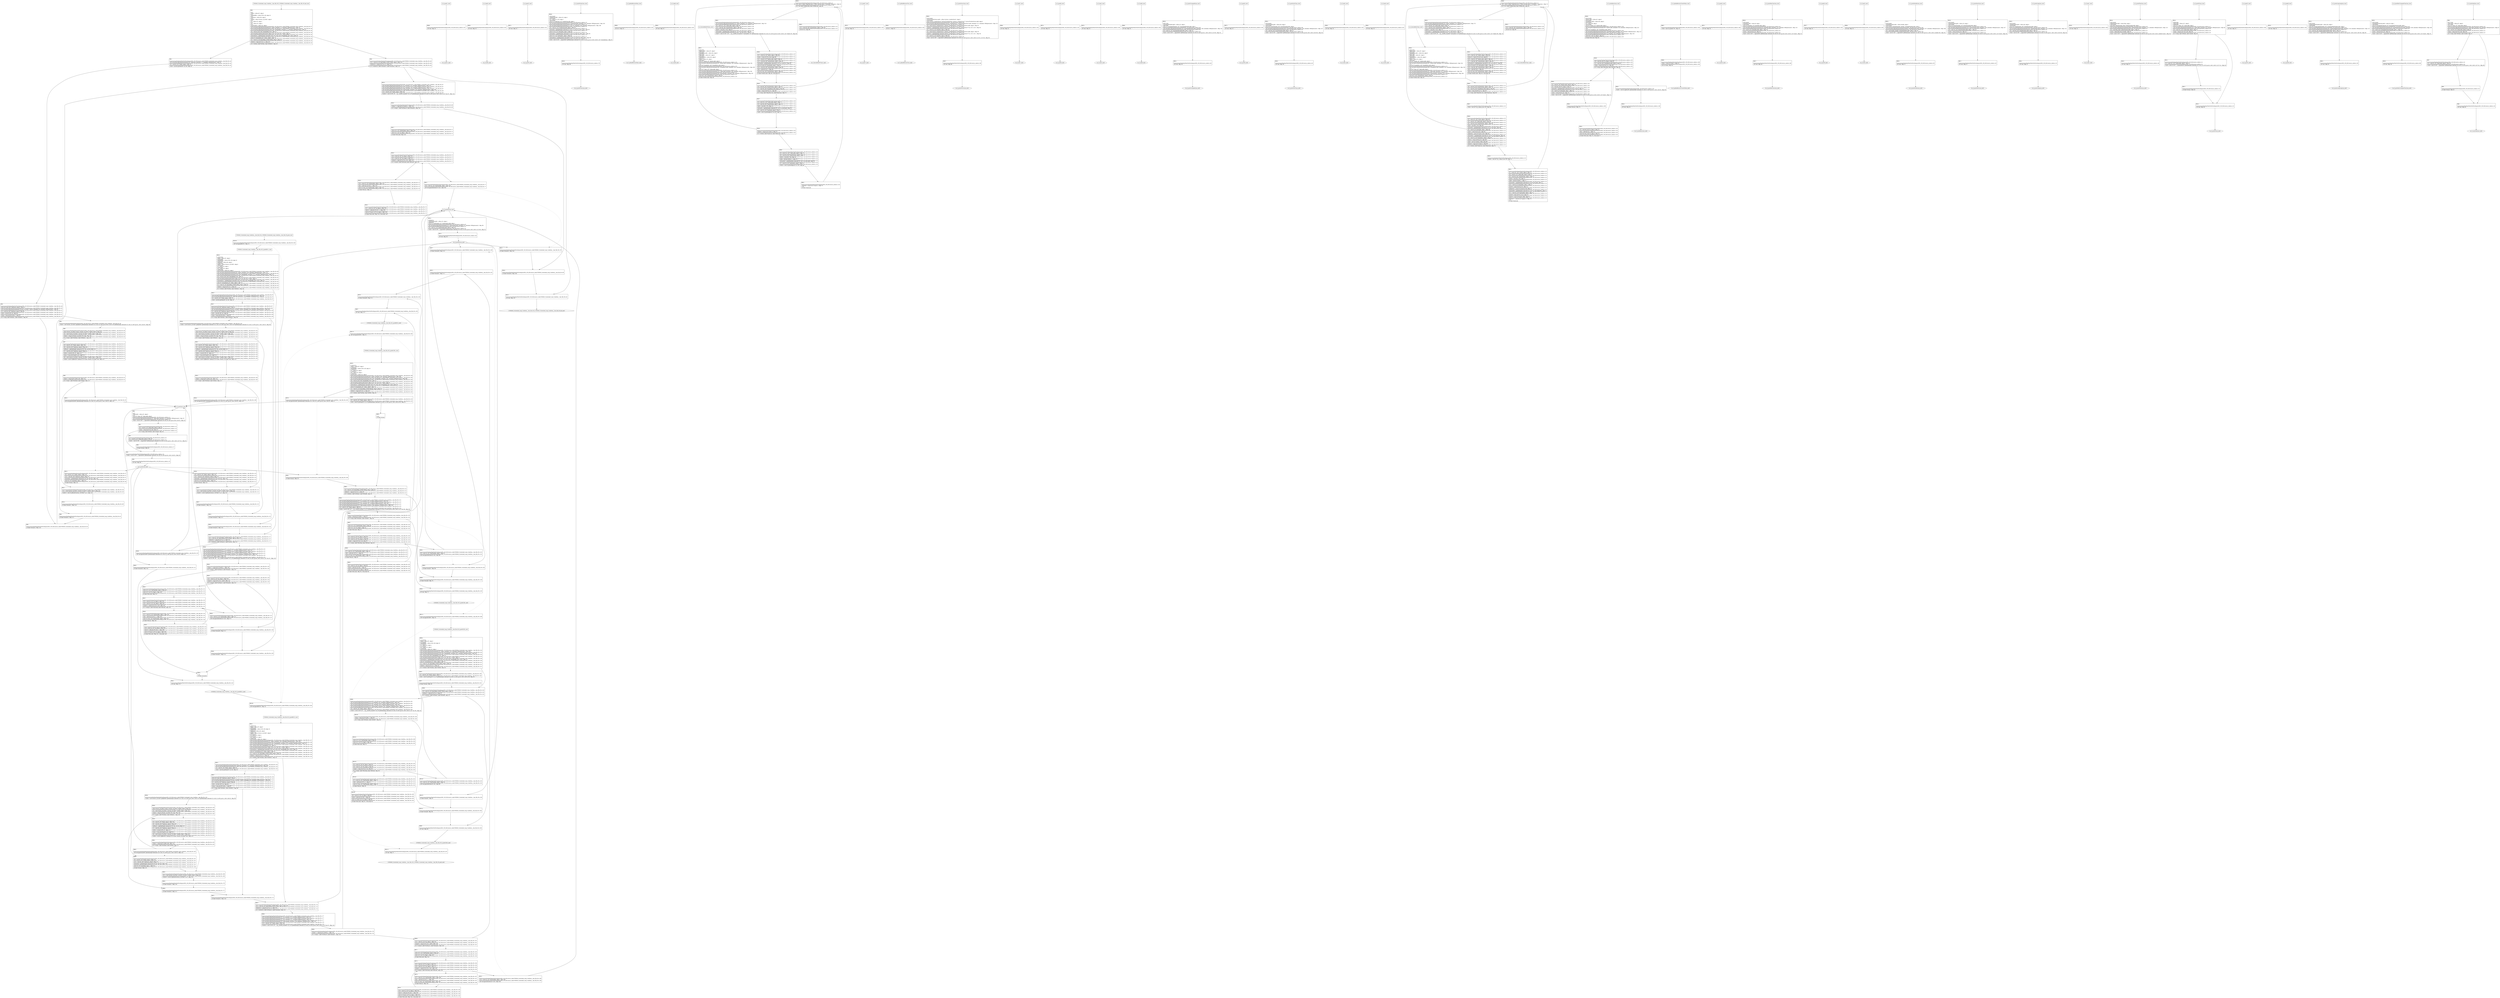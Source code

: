 digraph "icfg graph" {
BBCWE606_Unchecked_Loop_Condition__char_file_09_ll_CWE606_Unchecked_Loop_Condition__char_file_09_bad_end [label="{CWE606_Unchecked_Loop_Condition__char_file_09_ll_CWE606_Unchecked_Loop_Condition__char_file_09_bad_end}"];
BBio_ll_good1_end [label="{io_ll_good1_end}"];
BBio_ll_bad6_end [label="{io_ll_bad6_end}"];
BBio_ll_good5_end [label="{io_ll_good5_end}"];
BBio_ll_printWcharLine_end [label="{io_ll_printWcharLine_end}"];
BBio_ll_globalReturnsFalse_end [label="{io_ll_globalReturnsFalse_end}"];
BBio_ll_bad8_end [label="{io_ll_bad8_end}"];
BBio_ll_decodeHexWChars_end [label="{io_ll_decodeHexWChars_end}"];
BBio_ll_good7_end [label="{io_ll_good7_end}"];
BBio_ll_globalReturnsTrue_end [label="{io_ll_globalReturnsTrue_end}"];
BBio_ll_printStructLine_end [label="{io_ll_printStructLine_end}"];
BBio_ll_bad7_end [label="{io_ll_bad7_end}"];
BBio_ll_good6_end [label="{io_ll_good6_end}"];
BBio_ll_bad2_end [label="{io_ll_bad2_end}"];
BBio_ll_bad9_end [label="{io_ll_bad9_end}"];
BBio_ll_printUnsignedLine_end [label="{io_ll_printUnsignedLine_end}"];
BBio_ll_good4_end [label="{io_ll_good4_end}"];
BBio_ll_printSizeTLine_end [label="{io_ll_printSizeTLine_end}"];
BBio_ll_bad5_end [label="{io_ll_bad5_end}"];
BBio_ll_printLine_end [label="{io_ll_printLine_end}"];
BBCWE606_Unchecked_Loop_Condition__char_file_09_ll_goodG2B1_end [label="{CWE606_Unchecked_Loop_Condition__char_file_09_ll_goodG2B1_end}"];
BBio_ll_bad4_end [label="{io_ll_bad4_end}"];
BBio_ll_decodeHexChars_end [label="{io_ll_decodeHexChars_end}"];
BBio_ll_printBytesLine_end [label="{io_ll_printBytesLine_end}"];
BBio_ll_globalReturnsTrueOrFalse_end [label="{io_ll_globalReturnsTrueOrFalse_end}"];
BBio_ll_good3_end [label="{io_ll_good3_end}"];
BBio_ll_printHexCharLine_end [label="{io_ll_printHexCharLine_end}"];
BBio_ll_good9_end [label="{io_ll_good9_end}"];
BBio_ll_bad3_end [label="{io_ll_bad3_end}"];
BBio_ll_printDoubleLine_end [label="{io_ll_printDoubleLine_end}"];
BBio_ll_printShortLine_end [label="{io_ll_printShortLine_end}"];
BBCWE606_Unchecked_Loop_Condition__char_file_09_ll_CWE606_Unchecked_Loop_Condition__char_file_09_good_end [label="{CWE606_Unchecked_Loop_Condition__char_file_09_ll_CWE606_Unchecked_Loop_Condition__char_file_09_good_end}"];
BBio_ll_printLongLine_end [label="{io_ll_printLongLine_end}"];
BBio_ll_bad1_end [label="{io_ll_bad1_end}"];
BBCWE606_Unchecked_Loop_Condition__char_file_09_ll_goodG2B2_end [label="{CWE606_Unchecked_Loop_Condition__char_file_09_ll_goodG2B2_end}"];
BBio_ll_printFloatLine_end [label="{io_ll_printFloatLine_end}"];
BBCWE606_Unchecked_Loop_Condition__char_file_09_ll_goodB2G2_end [label="{CWE606_Unchecked_Loop_Condition__char_file_09_ll_goodB2G2_end}"];
BBio_ll_printWLine_end [label="{io_ll_printWLine_end}"];
BBio_ll_good2_end [label="{io_ll_good2_end}"];
BBio_ll_printIntLine_end [label="{io_ll_printIntLine_end}"];
BBio_ll_good8_end [label="{io_ll_good8_end}"];
BBio_ll_printLongLongLine_end [label="{io_ll_printLongLongLine_end}"];
BBio_ll_printHexUnsignedCharLine_end [label="{io_ll_printHexUnsignedCharLine_end}"];
BBCWE606_Unchecked_Loop_Condition__char_file_09_ll_goodB2G1_end [label="{CWE606_Unchecked_Loop_Condition__char_file_09_ll_goodB2G1_end}"];
BBio_ll_printSinkLine_end [label="{io_ll_printSinkLine_end}"];
BBCWE606_Unchecked_Loop_Condition__char_file_09_ll_CWE606_Unchecked_Loop_Condition__char_file_09_bad_start [label="{CWE606_Unchecked_Loop_Condition__char_file_09_ll_CWE606_Unchecked_Loop_Condition__char_file_09_bad_start}", shape=record];
CWE606_Unchecked_Loop_Condition__char_file_09_ll_CWE606_Unchecked_Loop_Condition__char_file_09_badBB0 [label="{BB0:\l\l/:415\l
  %data = alloca i8*, align 8\l
/:415\l
  %dataBuffer = alloca [100 x i8], align 16\l
/:415\l
  %dataLen = alloca i64, align 8\l
/:415\l
  %pFile = alloca %struct._IO_FILE*, align 8\l
/:415\l
  %i = alloca i32, align 4\l
/:415\l
  %n = alloca i32, align 4\l
/:415\l
  %intVariable = alloca i32, align 4\l
/home/raoxue/Desktop/MemVerif/workspace/000_109_082/source_code/CWE606_Unchecked_Loop_Condition__char_file_09.c:37\l
  call void @llvm.dbg.declare(metadata i8** %data, metadata !13, metadata !DIExpression()), !dbg !16\l
/home/raoxue/Desktop/MemVerif/workspace/000_109_082/source_code/CWE606_Unchecked_Loop_Condition__char_file_09.c:38\l
  call void @llvm.dbg.declare(metadata [100 x i8]* %dataBuffer, metadata !17, metadata !DIExpression()), !dbg !21\l
/home/raoxue/Desktop/MemVerif/workspace/000_109_082/source_code/CWE606_Unchecked_Loop_Condition__char_file_09.c:38\l
  %0 = bitcast [100 x i8]* %dataBuffer to i8*, !dbg !21\l
/home/raoxue/Desktop/MemVerif/workspace/000_109_082/source_code/CWE606_Unchecked_Loop_Condition__char_file_09.c:38\l
  call void @llvm.memset.p0i8.i64(i8* align 16 %0, i8 0, i64 100, i1 false), !dbg !21\l
/home/raoxue/Desktop/MemVerif/workspace/000_109_082/source_code/CWE606_Unchecked_Loop_Condition__char_file_09.c:39\l
  %arraydecay = getelementptr inbounds [100 x i8], [100 x i8]* %dataBuffer, i64 0, i64 0, !dbg !22\l
/home/raoxue/Desktop/MemVerif/workspace/000_109_082/source_code/CWE606_Unchecked_Loop_Condition__char_file_09.c:39\l
  store i8* %arraydecay, i8** %data, align 8, !dbg !23\l
/home/raoxue/Desktop/MemVerif/workspace/000_109_082/source_code/CWE606_Unchecked_Loop_Condition__char_file_09.c:40\l
  %1 = load i32, i32* @GLOBAL_CONST_TRUE, align 4, !dbg !24\l
/home/raoxue/Desktop/MemVerif/workspace/000_109_082/source_code/CWE606_Unchecked_Loop_Condition__char_file_09.c:40\l
  %tobool = icmp ne i32 %1, 0, !dbg !24\l
/home/raoxue/Desktop/MemVerif/workspace/000_109_082/source_code/CWE606_Unchecked_Loop_Condition__char_file_09.c:40\l
  br i1 %tobool, label %if.then, label %if.end13, !dbg !26\l
}", shape=record];
CWE606_Unchecked_Loop_Condition__char_file_09_ll_CWE606_Unchecked_Loop_Condition__char_file_09_badBB1 [label="{BB1:\l\l/home/raoxue/Desktop/MemVerif/workspace/000_109_082/source_code/CWE606_Unchecked_Loop_Condition__char_file_09.c:44\l
  call void @llvm.dbg.declare(metadata i64* %dataLen, metadata !27, metadata !DIExpression()), !dbg !33\l
/home/raoxue/Desktop/MemVerif/workspace/000_109_082/source_code/CWE606_Unchecked_Loop_Condition__char_file_09.c:44\l
  %2 = load i8*, i8** %data, align 8, !dbg !34\l
/home/raoxue/Desktop/MemVerif/workspace/000_109_082/source_code/CWE606_Unchecked_Loop_Condition__char_file_09.c:44\l
  %call = call i64 @strlen(i8* %2) #6, !dbg !35\l
}", shape=record];
CWE606_Unchecked_Loop_Condition__char_file_09_ll_CWE606_Unchecked_Loop_Condition__char_file_09_badBB1 [label="{BB1:\l\l/home/raoxue/Desktop/MemVerif/workspace/000_109_082/source_code/CWE606_Unchecked_Loop_Condition__char_file_09.c:44\l
  call void @llvm.dbg.declare(metadata i64* %dataLen, metadata !27, metadata !DIExpression()), !dbg !33\l
/home/raoxue/Desktop/MemVerif/workspace/000_109_082/source_code/CWE606_Unchecked_Loop_Condition__char_file_09.c:44\l
  %2 = load i8*, i8** %data, align 8, !dbg !34\l
/home/raoxue/Desktop/MemVerif/workspace/000_109_082/source_code/CWE606_Unchecked_Loop_Condition__char_file_09.c:44\l
  %call = call i64 @strlen(i8* %2) #6, !dbg !35\l
}", shape=record];
CWE606_Unchecked_Loop_Condition__char_file_09_ll_CWE606_Unchecked_Loop_Condition__char_file_09_badBB3 [label="{BB3:\l\l/home/raoxue/Desktop/MemVerif/workspace/000_109_082/source_code/CWE606_Unchecked_Loop_Condition__char_file_09.c:44\l
  store i64 %call, i64* %dataLen, align 8, !dbg !33\l
/home/raoxue/Desktop/MemVerif/workspace/000_109_082/source_code/CWE606_Unchecked_Loop_Condition__char_file_09.c:45\l
  call void @llvm.dbg.declare(metadata %struct._IO_FILE** %pFile, metadata !36, metadata !DIExpression()), !dbg !93\l
/home/raoxue/Desktop/MemVerif/workspace/000_109_082/source_code/CWE606_Unchecked_Loop_Condition__char_file_09.c:47\l
  %3 = load i64, i64* %dataLen, align 8, !dbg !94\l
/home/raoxue/Desktop/MemVerif/workspace/000_109_082/source_code/CWE606_Unchecked_Loop_Condition__char_file_09.c:47\l
  %sub = sub i64 100, %3, !dbg !96\l
/home/raoxue/Desktop/MemVerif/workspace/000_109_082/source_code/CWE606_Unchecked_Loop_Condition__char_file_09.c:47\l
  %cmp = icmp ugt i64 %sub, 1, !dbg !97\l
/home/raoxue/Desktop/MemVerif/workspace/000_109_082/source_code/CWE606_Unchecked_Loop_Condition__char_file_09.c:47\l
  br i1 %cmp, label %if.then1, label %if.end12, !dbg !98\l
}", shape=record];
CWE606_Unchecked_Loop_Condition__char_file_09_ll_CWE606_Unchecked_Loop_Condition__char_file_09_badBB4 [label="{BB4:\l\l/home/raoxue/Desktop/MemVerif/workspace/000_109_082/source_code/CWE606_Unchecked_Loop_Condition__char_file_09.c:49\l
  %call2 = call %struct._IO_FILE* @fopen(i8* getelementptr inbounds ([14 x i8], [14 x i8]* @.str, i64 0, i64 0), i8* getelementptr inbounds ([2 x i8], [2 x i8]* @.str.1, i64 0, i64 0)), !dbg !99\l
}", shape=record];
CWE606_Unchecked_Loop_Condition__char_file_09_ll_CWE606_Unchecked_Loop_Condition__char_file_09_badBB4 [label="{BB4:\l\l/home/raoxue/Desktop/MemVerif/workspace/000_109_082/source_code/CWE606_Unchecked_Loop_Condition__char_file_09.c:49\l
  %call2 = call %struct._IO_FILE* @fopen(i8* getelementptr inbounds ([14 x i8], [14 x i8]* @.str, i64 0, i64 0), i8* getelementptr inbounds ([2 x i8], [2 x i8]* @.str.1, i64 0, i64 0)), !dbg !99\l
}", shape=record];
CWE606_Unchecked_Loop_Condition__char_file_09_ll_CWE606_Unchecked_Loop_Condition__char_file_09_badBB6 [label="{BB6:\l\l/home/raoxue/Desktop/MemVerif/workspace/000_109_082/source_code/CWE606_Unchecked_Loop_Condition__char_file_09.c:49\l
  store %struct._IO_FILE* %call2, %struct._IO_FILE** %pFile, align 8, !dbg !101\l
/home/raoxue/Desktop/MemVerif/workspace/000_109_082/source_code/CWE606_Unchecked_Loop_Condition__char_file_09.c:50\l
  %4 = load %struct._IO_FILE*, %struct._IO_FILE** %pFile, align 8, !dbg !102\l
/home/raoxue/Desktop/MemVerif/workspace/000_109_082/source_code/CWE606_Unchecked_Loop_Condition__char_file_09.c:50\l
  %cmp3 = icmp ne %struct._IO_FILE* %4, null, !dbg !104\l
/home/raoxue/Desktop/MemVerif/workspace/000_109_082/source_code/CWE606_Unchecked_Loop_Condition__char_file_09.c:50\l
  br i1 %cmp3, label %if.then4, label %if.end11, !dbg !105\l
}", shape=record];
CWE606_Unchecked_Loop_Condition__char_file_09_ll_CWE606_Unchecked_Loop_Condition__char_file_09_badBB7 [label="{BB7:\l\l/home/raoxue/Desktop/MemVerif/workspace/000_109_082/source_code/CWE606_Unchecked_Loop_Condition__char_file_09.c:53\l
  %5 = load i8*, i8** %data, align 8, !dbg !106\l
/home/raoxue/Desktop/MemVerif/workspace/000_109_082/source_code/CWE606_Unchecked_Loop_Condition__char_file_09.c:53\l
  %6 = load i64, i64* %dataLen, align 8, !dbg !109\l
/home/raoxue/Desktop/MemVerif/workspace/000_109_082/source_code/CWE606_Unchecked_Loop_Condition__char_file_09.c:53\l
  %add.ptr = getelementptr inbounds i8, i8* %5, i64 %6, !dbg !110\l
/home/raoxue/Desktop/MemVerif/workspace/000_109_082/source_code/CWE606_Unchecked_Loop_Condition__char_file_09.c:53\l
  %7 = load i64, i64* %dataLen, align 8, !dbg !111\l
/home/raoxue/Desktop/MemVerif/workspace/000_109_082/source_code/CWE606_Unchecked_Loop_Condition__char_file_09.c:53\l
  %sub5 = sub i64 100, %7, !dbg !112\l
/home/raoxue/Desktop/MemVerif/workspace/000_109_082/source_code/CWE606_Unchecked_Loop_Condition__char_file_09.c:53\l
  %conv = trunc i64 %sub5 to i32, !dbg !113\l
/home/raoxue/Desktop/MemVerif/workspace/000_109_082/source_code/CWE606_Unchecked_Loop_Condition__char_file_09.c:53\l
  %8 = load %struct._IO_FILE*, %struct._IO_FILE** %pFile, align 8, !dbg !114\l
/home/raoxue/Desktop/MemVerif/workspace/000_109_082/source_code/CWE606_Unchecked_Loop_Condition__char_file_09.c:53\l
  %call6 = call i8* @fgets(i8* %add.ptr, i32 %conv, %struct._IO_FILE* %8), !dbg !115\l
}", shape=record];
CWE606_Unchecked_Loop_Condition__char_file_09_ll_CWE606_Unchecked_Loop_Condition__char_file_09_badBB7 [label="{BB7:\l\l/home/raoxue/Desktop/MemVerif/workspace/000_109_082/source_code/CWE606_Unchecked_Loop_Condition__char_file_09.c:53\l
  %5 = load i8*, i8** %data, align 8, !dbg !106\l
/home/raoxue/Desktop/MemVerif/workspace/000_109_082/source_code/CWE606_Unchecked_Loop_Condition__char_file_09.c:53\l
  %6 = load i64, i64* %dataLen, align 8, !dbg !109\l
/home/raoxue/Desktop/MemVerif/workspace/000_109_082/source_code/CWE606_Unchecked_Loop_Condition__char_file_09.c:53\l
  %add.ptr = getelementptr inbounds i8, i8* %5, i64 %6, !dbg !110\l
/home/raoxue/Desktop/MemVerif/workspace/000_109_082/source_code/CWE606_Unchecked_Loop_Condition__char_file_09.c:53\l
  %7 = load i64, i64* %dataLen, align 8, !dbg !111\l
/home/raoxue/Desktop/MemVerif/workspace/000_109_082/source_code/CWE606_Unchecked_Loop_Condition__char_file_09.c:53\l
  %sub5 = sub i64 100, %7, !dbg !112\l
/home/raoxue/Desktop/MemVerif/workspace/000_109_082/source_code/CWE606_Unchecked_Loop_Condition__char_file_09.c:53\l
  %conv = trunc i64 %sub5 to i32, !dbg !113\l
/home/raoxue/Desktop/MemVerif/workspace/000_109_082/source_code/CWE606_Unchecked_Loop_Condition__char_file_09.c:53\l
  %8 = load %struct._IO_FILE*, %struct._IO_FILE** %pFile, align 8, !dbg !114\l
/home/raoxue/Desktop/MemVerif/workspace/000_109_082/source_code/CWE606_Unchecked_Loop_Condition__char_file_09.c:53\l
  %call6 = call i8* @fgets(i8* %add.ptr, i32 %conv, %struct._IO_FILE* %8), !dbg !115\l
}", shape=record];
CWE606_Unchecked_Loop_Condition__char_file_09_ll_CWE606_Unchecked_Loop_Condition__char_file_09_badBB9 [label="{BB9:\l\l/home/raoxue/Desktop/MemVerif/workspace/000_109_082/source_code/CWE606_Unchecked_Loop_Condition__char_file_09.c:53\l
  %cmp7 = icmp eq i8* %call6, null, !dbg !116\l
/home/raoxue/Desktop/MemVerif/workspace/000_109_082/source_code/CWE606_Unchecked_Loop_Condition__char_file_09.c:53\l
  br i1 %cmp7, label %if.then9, label %if.end, !dbg !117\l
}", shape=record];
CWE606_Unchecked_Loop_Condition__char_file_09_ll_CWE606_Unchecked_Loop_Condition__char_file_09_badBB10 [label="{BB10:\l\l/home/raoxue/Desktop/MemVerif/workspace/000_109_082/source_code/CWE606_Unchecked_Loop_Condition__char_file_09.c:55\l
  call void @printLine(i8* getelementptr inbounds ([15 x i8], [15 x i8]* @.str.2, i64 0, i64 0)), !dbg !118\l
}", shape=record];
CWE606_Unchecked_Loop_Condition__char_file_09_ll_CWE606_Unchecked_Loop_Condition__char_file_09_badBB10 [label="{BB10:\l\l/home/raoxue/Desktop/MemVerif/workspace/000_109_082/source_code/CWE606_Unchecked_Loop_Condition__char_file_09.c:55\l
  call void @printLine(i8* getelementptr inbounds ([15 x i8], [15 x i8]* @.str.2, i64 0, i64 0)), !dbg !118\l
}", shape=record];
CWE606_Unchecked_Loop_Condition__char_file_09_ll_CWE606_Unchecked_Loop_Condition__char_file_09_badBB12 [label="{BB12:\l\l/home/raoxue/Desktop/MemVerif/workspace/000_109_082/source_code/CWE606_Unchecked_Loop_Condition__char_file_09.c:57\l
  %9 = load i8*, i8** %data, align 8, !dbg !120\l
/home/raoxue/Desktop/MemVerif/workspace/000_109_082/source_code/CWE606_Unchecked_Loop_Condition__char_file_09.c:57\l
  %10 = load i64, i64* %dataLen, align 8, !dbg !121\l
/home/raoxue/Desktop/MemVerif/workspace/000_109_082/source_code/CWE606_Unchecked_Loop_Condition__char_file_09.c:57\l
  %arrayidx = getelementptr inbounds i8, i8* %9, i64 %10, !dbg !120\l
/home/raoxue/Desktop/MemVerif/workspace/000_109_082/source_code/CWE606_Unchecked_Loop_Condition__char_file_09.c:57\l
  store i8 0, i8* %arrayidx, align 1, !dbg !122\l
/home/raoxue/Desktop/MemVerif/workspace/000_109_082/source_code/CWE606_Unchecked_Loop_Condition__char_file_09.c:58\l
  br label %if.end, !dbg !123\l
}", shape=record];
CWE606_Unchecked_Loop_Condition__char_file_09_ll_CWE606_Unchecked_Loop_Condition__char_file_09_badBB11 [label="{BB11:\l\l/home/raoxue/Desktop/MemVerif/workspace/000_109_082/source_code/CWE606_Unchecked_Loop_Condition__char_file_09.c:59\l
  %11 = load %struct._IO_FILE*, %struct._IO_FILE** %pFile, align 8, !dbg !124\l
/home/raoxue/Desktop/MemVerif/workspace/000_109_082/source_code/CWE606_Unchecked_Loop_Condition__char_file_09.c:59\l
  %call10 = call i32 @fclose(%struct._IO_FILE* %11), !dbg !125\l
}", shape=record];
CWE606_Unchecked_Loop_Condition__char_file_09_ll_CWE606_Unchecked_Loop_Condition__char_file_09_badBB11 [label="{BB11:\l\l/home/raoxue/Desktop/MemVerif/workspace/000_109_082/source_code/CWE606_Unchecked_Loop_Condition__char_file_09.c:59\l
  %11 = load %struct._IO_FILE*, %struct._IO_FILE** %pFile, align 8, !dbg !124\l
/home/raoxue/Desktop/MemVerif/workspace/000_109_082/source_code/CWE606_Unchecked_Loop_Condition__char_file_09.c:59\l
  %call10 = call i32 @fclose(%struct._IO_FILE* %11), !dbg !125\l
}", shape=record];
CWE606_Unchecked_Loop_Condition__char_file_09_ll_CWE606_Unchecked_Loop_Condition__char_file_09_badBB13 [label="{BB13:\l\l/home/raoxue/Desktop/MemVerif/workspace/000_109_082/source_code/CWE606_Unchecked_Loop_Condition__char_file_09.c:60\l
  br label %if.end11, !dbg !126\l
}", shape=record];
CWE606_Unchecked_Loop_Condition__char_file_09_ll_CWE606_Unchecked_Loop_Condition__char_file_09_badBB8 [label="{BB8:\l\l/home/raoxue/Desktop/MemVerif/workspace/000_109_082/source_code/CWE606_Unchecked_Loop_Condition__char_file_09.c:61\l
  br label %if.end12, !dbg !127\l
}", shape=record];
CWE606_Unchecked_Loop_Condition__char_file_09_ll_CWE606_Unchecked_Loop_Condition__char_file_09_badBB5 [label="{BB5:\l\l/home/raoxue/Desktop/MemVerif/workspace/000_109_082/source_code/CWE606_Unchecked_Loop_Condition__char_file_09.c:63\l
  br label %if.end13, !dbg !128\l
}", shape=record];
CWE606_Unchecked_Loop_Condition__char_file_09_ll_CWE606_Unchecked_Loop_Condition__char_file_09_badBB2 [label="{BB2:\l\l/home/raoxue/Desktop/MemVerif/workspace/000_109_082/source_code/CWE606_Unchecked_Loop_Condition__char_file_09.c:64\l
  %12 = load i32, i32* @GLOBAL_CONST_TRUE, align 4, !dbg !129\l
/home/raoxue/Desktop/MemVerif/workspace/000_109_082/source_code/CWE606_Unchecked_Loop_Condition__char_file_09.c:64\l
  %tobool14 = icmp ne i32 %12, 0, !dbg !129\l
/home/raoxue/Desktop/MemVerif/workspace/000_109_082/source_code/CWE606_Unchecked_Loop_Condition__char_file_09.c:64\l
  br i1 %tobool14, label %if.then15, label %if.end24, !dbg !131\l
}", shape=record];
CWE606_Unchecked_Loop_Condition__char_file_09_ll_CWE606_Unchecked_Loop_Condition__char_file_09_badBB14 [label="{BB14:\l\l/home/raoxue/Desktop/MemVerif/workspace/000_109_082/source_code/CWE606_Unchecked_Loop_Condition__char_file_09.c:67\l
  call void @llvm.dbg.declare(metadata i32* %i, metadata !132, metadata !DIExpression()), !dbg !135\l
/home/raoxue/Desktop/MemVerif/workspace/000_109_082/source_code/CWE606_Unchecked_Loop_Condition__char_file_09.c:67\l
  call void @llvm.dbg.declare(metadata i32* %n, metadata !136, metadata !DIExpression()), !dbg !137\l
/home/raoxue/Desktop/MemVerif/workspace/000_109_082/source_code/CWE606_Unchecked_Loop_Condition__char_file_09.c:67\l
  call void @llvm.dbg.declare(metadata i32* %intVariable, metadata !138, metadata !DIExpression()), !dbg !139\l
/home/raoxue/Desktop/MemVerif/workspace/000_109_082/source_code/CWE606_Unchecked_Loop_Condition__char_file_09.c:68\l
  %13 = load i8*, i8** %data, align 8, !dbg !140\l
/home/raoxue/Desktop/MemVerif/workspace/000_109_082/source_code/CWE606_Unchecked_Loop_Condition__char_file_09.c:68\l
  %call16 = call i32 (i8*, i8*, ...) @__isoc99_sscanf(i8* %13, i8* getelementptr inbounds ([3 x i8], [3 x i8]* @.str.3, i64 0, i64 0), i32* %n) #7, !dbg !142\l
}", shape=record];
CWE606_Unchecked_Loop_Condition__char_file_09_ll_CWE606_Unchecked_Loop_Condition__char_file_09_badBB14 [label="{BB14:\l\l/home/raoxue/Desktop/MemVerif/workspace/000_109_082/source_code/CWE606_Unchecked_Loop_Condition__char_file_09.c:67\l
  call void @llvm.dbg.declare(metadata i32* %i, metadata !132, metadata !DIExpression()), !dbg !135\l
/home/raoxue/Desktop/MemVerif/workspace/000_109_082/source_code/CWE606_Unchecked_Loop_Condition__char_file_09.c:67\l
  call void @llvm.dbg.declare(metadata i32* %n, metadata !136, metadata !DIExpression()), !dbg !137\l
/home/raoxue/Desktop/MemVerif/workspace/000_109_082/source_code/CWE606_Unchecked_Loop_Condition__char_file_09.c:67\l
  call void @llvm.dbg.declare(metadata i32* %intVariable, metadata !138, metadata !DIExpression()), !dbg !139\l
/home/raoxue/Desktop/MemVerif/workspace/000_109_082/source_code/CWE606_Unchecked_Loop_Condition__char_file_09.c:68\l
  %13 = load i8*, i8** %data, align 8, !dbg !140\l
/home/raoxue/Desktop/MemVerif/workspace/000_109_082/source_code/CWE606_Unchecked_Loop_Condition__char_file_09.c:68\l
  %call16 = call i32 (i8*, i8*, ...) @__isoc99_sscanf(i8* %13, i8* getelementptr inbounds ([3 x i8], [3 x i8]* @.str.3, i64 0, i64 0), i32* %n) #7, !dbg !142\l
}", shape=record];
CWE606_Unchecked_Loop_Condition__char_file_09_ll_CWE606_Unchecked_Loop_Condition__char_file_09_badBB16 [label="{BB16:\l\l/home/raoxue/Desktop/MemVerif/workspace/000_109_082/source_code/CWE606_Unchecked_Loop_Condition__char_file_09.c:68\l
  %cmp17 = icmp eq i32 %call16, 1, !dbg !143\l
/home/raoxue/Desktop/MemVerif/workspace/000_109_082/source_code/CWE606_Unchecked_Loop_Condition__char_file_09.c:68\l
  br i1 %cmp17, label %if.then19, label %if.end23, !dbg !144\l
}", shape=record];
CWE606_Unchecked_Loop_Condition__char_file_09_ll_CWE606_Unchecked_Loop_Condition__char_file_09_badBB17 [label="{BB17:\l\l/home/raoxue/Desktop/MemVerif/workspace/000_109_082/source_code/CWE606_Unchecked_Loop_Condition__char_file_09.c:71\l
  store i32 0, i32* %intVariable, align 4, !dbg !145\l
/home/raoxue/Desktop/MemVerif/workspace/000_109_082/source_code/CWE606_Unchecked_Loop_Condition__char_file_09.c:72\l
  store i32 0, i32* %i, align 4, !dbg !147\l
/home/raoxue/Desktop/MemVerif/workspace/000_109_082/source_code/CWE606_Unchecked_Loop_Condition__char_file_09.c:72\l
  br label %for.cond, !dbg !149\l
}", shape=record];
CWE606_Unchecked_Loop_Condition__char_file_09_ll_CWE606_Unchecked_Loop_Condition__char_file_09_badBB19 [label="{BB19:\l\l/home/raoxue/Desktop/MemVerif/workspace/000_109_082/source_code/CWE606_Unchecked_Loop_Condition__char_file_09.c:72\l
  %14 = load i32, i32* %i, align 4, !dbg !150\l
/home/raoxue/Desktop/MemVerif/workspace/000_109_082/source_code/CWE606_Unchecked_Loop_Condition__char_file_09.c:72\l
  %15 = load i32, i32* %n, align 4, !dbg !152\l
/home/raoxue/Desktop/MemVerif/workspace/000_109_082/source_code/CWE606_Unchecked_Loop_Condition__char_file_09.c:72\l
  %cmp20 = icmp slt i32 %14, %15, !dbg !153\l
/home/raoxue/Desktop/MemVerif/workspace/000_109_082/source_code/CWE606_Unchecked_Loop_Condition__char_file_09.c:72\l
  br i1 %cmp20, label %for.body, label %for.end, !dbg !154\l
}", shape=record];
CWE606_Unchecked_Loop_Condition__char_file_09_ll_CWE606_Unchecked_Loop_Condition__char_file_09_badBB20 [label="{BB20:\l\l/home/raoxue/Desktop/MemVerif/workspace/000_109_082/source_code/CWE606_Unchecked_Loop_Condition__char_file_09.c:75\l
  %16 = load i32, i32* %intVariable, align 4, !dbg !155\l
/home/raoxue/Desktop/MemVerif/workspace/000_109_082/source_code/CWE606_Unchecked_Loop_Condition__char_file_09.c:75\l
  %inc = add nsw i32 %16, 1, !dbg !155\l
/home/raoxue/Desktop/MemVerif/workspace/000_109_082/source_code/CWE606_Unchecked_Loop_Condition__char_file_09.c:75\l
  store i32 %inc, i32* %intVariable, align 4, !dbg !155\l
/home/raoxue/Desktop/MemVerif/workspace/000_109_082/source_code/CWE606_Unchecked_Loop_Condition__char_file_09.c:76\l
  br label %for.inc, !dbg !157\l
}", shape=record];
CWE606_Unchecked_Loop_Condition__char_file_09_ll_CWE606_Unchecked_Loop_Condition__char_file_09_badBB22 [label="{BB22:\l\l/home/raoxue/Desktop/MemVerif/workspace/000_109_082/source_code/CWE606_Unchecked_Loop_Condition__char_file_09.c:72\l
  %17 = load i32, i32* %i, align 4, !dbg !158\l
/home/raoxue/Desktop/MemVerif/workspace/000_109_082/source_code/CWE606_Unchecked_Loop_Condition__char_file_09.c:72\l
  %inc22 = add nsw i32 %17, 1, !dbg !158\l
/home/raoxue/Desktop/MemVerif/workspace/000_109_082/source_code/CWE606_Unchecked_Loop_Condition__char_file_09.c:72\l
  store i32 %inc22, i32* %i, align 4, !dbg !158\l
/home/raoxue/Desktop/MemVerif/workspace/000_109_082/source_code/CWE606_Unchecked_Loop_Condition__char_file_09.c:72\l
  br label %for.cond, !dbg !159, !llvm.loop !160\l
}", shape=record];
CWE606_Unchecked_Loop_Condition__char_file_09_ll_CWE606_Unchecked_Loop_Condition__char_file_09_badBB21 [label="{BB21:\l\l/home/raoxue/Desktop/MemVerif/workspace/000_109_082/source_code/CWE606_Unchecked_Loop_Condition__char_file_09.c:77\l
  %18 = load i32, i32* %intVariable, align 4, !dbg !163\l
/home/raoxue/Desktop/MemVerif/workspace/000_109_082/source_code/CWE606_Unchecked_Loop_Condition__char_file_09.c:77\l
  call void @printIntLine(i32 %18), !dbg !164\l
}", shape=record];
CWE606_Unchecked_Loop_Condition__char_file_09_ll_CWE606_Unchecked_Loop_Condition__char_file_09_badBB21 [label="{BB21:\l\l/home/raoxue/Desktop/MemVerif/workspace/000_109_082/source_code/CWE606_Unchecked_Loop_Condition__char_file_09.c:77\l
  %18 = load i32, i32* %intVariable, align 4, !dbg !163\l
/home/raoxue/Desktop/MemVerif/workspace/000_109_082/source_code/CWE606_Unchecked_Loop_Condition__char_file_09.c:77\l
  call void @printIntLine(i32 %18), !dbg !164\l
}", shape=record];
CWE606_Unchecked_Loop_Condition__char_file_09_ll_CWE606_Unchecked_Loop_Condition__char_file_09_badBB23 [label="{BB23:\l\l/home/raoxue/Desktop/MemVerif/workspace/000_109_082/source_code/CWE606_Unchecked_Loop_Condition__char_file_09.c:78\l
  br label %if.end23, !dbg !165\l
}", shape=record];
CWE606_Unchecked_Loop_Condition__char_file_09_ll_CWE606_Unchecked_Loop_Condition__char_file_09_badBB18 [label="{BB18:\l\l/home/raoxue/Desktop/MemVerif/workspace/000_109_082/source_code/CWE606_Unchecked_Loop_Condition__char_file_09.c:80\l
  br label %if.end24, !dbg !166\l
}", shape=record];
CWE606_Unchecked_Loop_Condition__char_file_09_ll_CWE606_Unchecked_Loop_Condition__char_file_09_badBB15 [label="{BB15:\l\l/home/raoxue/Desktop/MemVerif/workspace/000_109_082/source_code/CWE606_Unchecked_Loop_Condition__char_file_09.c:81\l
  ret void, !dbg !167\l
}", shape=record];
BBio_ll_good1_start [label="{io_ll_good1_start}", shape=record];
io_ll_good1BB69 [label="{BB69:\l\l/home/raoxue/Desktop/MemVerif/workspace/000_109_082/source_code/io.c:187\l
  ret void, !dbg !52\l
}", shape=record];
BBio_ll_bad6_start [label="{io_ll_bad6_start}", shape=record];
io_ll_bad6BB83 [label="{BB83:\l\l/home/raoxue/Desktop/MemVerif/workspace/000_109_082/source_code/io.c:203\l
  ret void, !dbg !52\l
}", shape=record];
BBio_ll_good5_start [label="{io_ll_good5_start}", shape=record];
io_ll_good5BB73 [label="{BB73:\l\l/home/raoxue/Desktop/MemVerif/workspace/000_109_082/source_code/io.c:191\l
  ret void, !dbg !52\l
}", shape=record];
BBio_ll_printWcharLine_start [label="{io_ll_printWcharLine_start}", shape=record];
io_ll_printWcharLineBB28 [label="{BB28:\l\l/:383334400\l
  %wideChar.addr = alloca i32, align 4\l
/:383334400\l
  %s = alloca [2 x i32], align 4\l
/:383334400\l
  store i32 %wideChar, i32* %wideChar.addr, align 4\l
/home/raoxue/Desktop/MemVerif/workspace/000_109_082/source_code/io.c:70\l
  call void @llvm.dbg.declare(metadata i32* %wideChar.addr, metadata !162, metadata !DIExpression()), !dbg !163\l
/home/raoxue/Desktop/MemVerif/workspace/000_109_082/source_code/io.c:74\l
  call void @llvm.dbg.declare(metadata [2 x i32]* %s, metadata !164, metadata !DIExpression()), !dbg !168\l
/home/raoxue/Desktop/MemVerif/workspace/000_109_082/source_code/io.c:75\l
  %0 = load i32, i32* %wideChar.addr, align 4, !dbg !61\l
/home/raoxue/Desktop/MemVerif/workspace/000_109_082/source_code/io.c:75\l
  %arrayidx = getelementptr inbounds [2 x i32], [2 x i32]* %s, i64 0, i64 0, !dbg !62\l
/home/raoxue/Desktop/MemVerif/workspace/000_109_082/source_code/io.c:75\l
  store i32 %0, i32* %arrayidx, align 4, !dbg !63\l
/home/raoxue/Desktop/MemVerif/workspace/000_109_082/source_code/io.c:76\l
  %arrayidx1 = getelementptr inbounds [2 x i32], [2 x i32]* %s, i64 0, i64 1, !dbg !64\l
/home/raoxue/Desktop/MemVerif/workspace/000_109_082/source_code/io.c:76\l
  store i32 0, i32* %arrayidx1, align 4, !dbg !65\l
/home/raoxue/Desktop/MemVerif/workspace/000_109_082/source_code/io.c:77\l
  %arraydecay = getelementptr inbounds [2 x i32], [2 x i32]* %s, i64 0, i64 0, !dbg !66\l
/home/raoxue/Desktop/MemVerif/workspace/000_109_082/source_code/io.c:77\l
  %call = call i32 (i8*, ...) @printf(i8* getelementptr inbounds ([5 x i8], [5 x i8]* @.str.10, i64 0, i64 0), i32* %arraydecay), !dbg !67\l
}", shape=record];
io_ll_printWcharLineBB28 [label="{BB28:\l\l/:383334400\l
  %wideChar.addr = alloca i32, align 4\l
/:383334400\l
  %s = alloca [2 x i32], align 4\l
/:383334400\l
  store i32 %wideChar, i32* %wideChar.addr, align 4\l
/home/raoxue/Desktop/MemVerif/workspace/000_109_082/source_code/io.c:70\l
  call void @llvm.dbg.declare(metadata i32* %wideChar.addr, metadata !162, metadata !DIExpression()), !dbg !163\l
/home/raoxue/Desktop/MemVerif/workspace/000_109_082/source_code/io.c:74\l
  call void @llvm.dbg.declare(metadata [2 x i32]* %s, metadata !164, metadata !DIExpression()), !dbg !168\l
/home/raoxue/Desktop/MemVerif/workspace/000_109_082/source_code/io.c:75\l
  %0 = load i32, i32* %wideChar.addr, align 4, !dbg !61\l
/home/raoxue/Desktop/MemVerif/workspace/000_109_082/source_code/io.c:75\l
  %arrayidx = getelementptr inbounds [2 x i32], [2 x i32]* %s, i64 0, i64 0, !dbg !62\l
/home/raoxue/Desktop/MemVerif/workspace/000_109_082/source_code/io.c:75\l
  store i32 %0, i32* %arrayidx, align 4, !dbg !63\l
/home/raoxue/Desktop/MemVerif/workspace/000_109_082/source_code/io.c:76\l
  %arrayidx1 = getelementptr inbounds [2 x i32], [2 x i32]* %s, i64 0, i64 1, !dbg !64\l
/home/raoxue/Desktop/MemVerif/workspace/000_109_082/source_code/io.c:76\l
  store i32 0, i32* %arrayidx1, align 4, !dbg !65\l
/home/raoxue/Desktop/MemVerif/workspace/000_109_082/source_code/io.c:77\l
  %arraydecay = getelementptr inbounds [2 x i32], [2 x i32]* %s, i64 0, i64 0, !dbg !66\l
/home/raoxue/Desktop/MemVerif/workspace/000_109_082/source_code/io.c:77\l
  %call = call i32 (i8*, ...) @printf(i8* getelementptr inbounds ([5 x i8], [5 x i8]* @.str.10, i64 0, i64 0), i32* %arraydecay), !dbg !67\l
}", shape=record];
io_ll_printWcharLineBB29 [label="{BB29:\l\l/home/raoxue/Desktop/MemVerif/workspace/000_109_082/source_code/io.c:78\l
  ret void, !dbg !68\l
}", shape=record];
BBio_ll_globalReturnsFalse_start [label="{io_ll_globalReturnsFalse_start}", shape=record];
io_ll_globalReturnsFalseBB66 [label="{BB66:\l\l/home/raoxue/Desktop/MemVerif/workspace/000_109_082/source_code/io.c:163\l
  ret i32 0, !dbg !52\l
}", shape=record];
BBio_ll_bad8_start [label="{io_ll_bad8_start}", shape=record];
io_ll_bad8BB85 [label="{BB85:\l\l/home/raoxue/Desktop/MemVerif/workspace/000_109_082/source_code/io.c:205\l
  ret void, !dbg !52\l
}", shape=record];
BBio_ll_decodeHexWChars_start [label="{io_ll_decodeHexWChars_start}", shape=record];
io_ll_decodeHexWCharsBB55 [label="{BB55:\l\l/:90810952\l
  %bytes.addr = alloca i8*, align 8\l
/:90810952\l
  %numBytes.addr = alloca i64, align 8\l
/:90810952\l
  %hex.addr = alloca i32*, align 8\l
/:90810952\l
  %numWritten = alloca i64, align 8\l
/:90810952\l
  %byte = alloca i32, align 4\l
/:90810952\l
  store i8* %bytes, i8** %bytes.addr, align 8\l
/home/raoxue/Desktop/MemVerif/workspace/000_109_082/source_code/io.c:135\l
  call void @llvm.dbg.declare(metadata i8** %bytes.addr, metadata !290, metadata !DIExpression()), !dbg !291\l
/:135\l
  store i64 %numBytes, i64* %numBytes.addr, align 8\l
/home/raoxue/Desktop/MemVerif/workspace/000_109_082/source_code/io.c:135\l
  call void @llvm.dbg.declare(metadata i64* %numBytes.addr, metadata !292, metadata !DIExpression()), !dbg !293\l
/:135\l
  store i32* %hex, i32** %hex.addr, align 8\l
/home/raoxue/Desktop/MemVerif/workspace/000_109_082/source_code/io.c:135\l
  call void @llvm.dbg.declare(metadata i32** %hex.addr, metadata !294, metadata !DIExpression()), !dbg !295\l
/home/raoxue/Desktop/MemVerif/workspace/000_109_082/source_code/io.c:137\l
  call void @llvm.dbg.declare(metadata i64* %numWritten, metadata !296, metadata !DIExpression()), !dbg !297\l
/home/raoxue/Desktop/MemVerif/workspace/000_109_082/source_code/io.c:137\l
  store i64 0, i64* %numWritten, align 8, !dbg !65\l
/home/raoxue/Desktop/MemVerif/workspace/000_109_082/source_code/io.c:143\l
  br label %while.cond, !dbg !66\l
}", shape=record];
io_ll_decodeHexWCharsBB56 [label="{BB56:\l\l/home/raoxue/Desktop/MemVerif/workspace/000_109_082/source_code/io.c:143\l
  %0 = load i64, i64* %numWritten, align 8, !dbg !67\l
/home/raoxue/Desktop/MemVerif/workspace/000_109_082/source_code/io.c:143\l
  %1 = load i64, i64* %numBytes.addr, align 8, !dbg !68\l
/home/raoxue/Desktop/MemVerif/workspace/000_109_082/source_code/io.c:143\l
  %cmp = icmp ult i64 %0, %1, !dbg !69\l
/home/raoxue/Desktop/MemVerif/workspace/000_109_082/source_code/io.c:143\l
  br i1 %cmp, label %land.lhs.true, label %land.end, !dbg !70\l
}", shape=record];
io_ll_decodeHexWCharsBB57 [label="{BB57:\l\l/home/raoxue/Desktop/MemVerif/workspace/000_109_082/source_code/io.c:143\l
  %2 = load i32*, i32** %hex.addr, align 8, !dbg !71\l
/home/raoxue/Desktop/MemVerif/workspace/000_109_082/source_code/io.c:143\l
  %3 = load i64, i64* %numWritten, align 8, !dbg !72\l
/home/raoxue/Desktop/MemVerif/workspace/000_109_082/source_code/io.c:143\l
  %mul = mul i64 2, %3, !dbg !73\l
/home/raoxue/Desktop/MemVerif/workspace/000_109_082/source_code/io.c:143\l
  %arrayidx = getelementptr inbounds i32, i32* %2, i64 %mul, !dbg !71\l
/home/raoxue/Desktop/MemVerif/workspace/000_109_082/source_code/io.c:143\l
  %4 = load i32, i32* %arrayidx, align 4, !dbg !71\l
/home/raoxue/Desktop/MemVerif/workspace/000_109_082/source_code/io.c:143\l
  %call = call i32 @iswxdigit(i32 %4) #5, !dbg !74\l
}", shape=record];
io_ll_decodeHexWCharsBB57 [label="{BB57:\l\l/home/raoxue/Desktop/MemVerif/workspace/000_109_082/source_code/io.c:143\l
  %2 = load i32*, i32** %hex.addr, align 8, !dbg !71\l
/home/raoxue/Desktop/MemVerif/workspace/000_109_082/source_code/io.c:143\l
  %3 = load i64, i64* %numWritten, align 8, !dbg !72\l
/home/raoxue/Desktop/MemVerif/workspace/000_109_082/source_code/io.c:143\l
  %mul = mul i64 2, %3, !dbg !73\l
/home/raoxue/Desktop/MemVerif/workspace/000_109_082/source_code/io.c:143\l
  %arrayidx = getelementptr inbounds i32, i32* %2, i64 %mul, !dbg !71\l
/home/raoxue/Desktop/MemVerif/workspace/000_109_082/source_code/io.c:143\l
  %4 = load i32, i32* %arrayidx, align 4, !dbg !71\l
/home/raoxue/Desktop/MemVerif/workspace/000_109_082/source_code/io.c:143\l
  %call = call i32 @iswxdigit(i32 %4) #5, !dbg !74\l
}", shape=record];
io_ll_decodeHexWCharsBB59 [label="{BB59:\l\l/home/raoxue/Desktop/MemVerif/workspace/000_109_082/source_code/io.c:143\l
  %tobool = icmp ne i32 %call, 0, !dbg !74\l
/home/raoxue/Desktop/MemVerif/workspace/000_109_082/source_code/io.c:143\l
  br i1 %tobool, label %land.rhs, label %land.end, !dbg !75\l
}", shape=record];
io_ll_decodeHexWCharsBB60 [label="{BB60:\l\l/home/raoxue/Desktop/MemVerif/workspace/000_109_082/source_code/io.c:143\l
  %5 = load i32*, i32** %hex.addr, align 8, !dbg !76\l
/home/raoxue/Desktop/MemVerif/workspace/000_109_082/source_code/io.c:143\l
  %6 = load i64, i64* %numWritten, align 8, !dbg !77\l
/home/raoxue/Desktop/MemVerif/workspace/000_109_082/source_code/io.c:143\l
  %mul1 = mul i64 2, %6, !dbg !78\l
/home/raoxue/Desktop/MemVerif/workspace/000_109_082/source_code/io.c:143\l
  %add = add i64 %mul1, 1, !dbg !79\l
/home/raoxue/Desktop/MemVerif/workspace/000_109_082/source_code/io.c:143\l
  %arrayidx2 = getelementptr inbounds i32, i32* %5, i64 %add, !dbg !76\l
/home/raoxue/Desktop/MemVerif/workspace/000_109_082/source_code/io.c:143\l
  %7 = load i32, i32* %arrayidx2, align 4, !dbg !76\l
/home/raoxue/Desktop/MemVerif/workspace/000_109_082/source_code/io.c:143\l
  %call3 = call i32 @iswxdigit(i32 %7) #5, !dbg !80\l
}", shape=record];
io_ll_decodeHexWCharsBB60 [label="{BB60:\l\l/home/raoxue/Desktop/MemVerif/workspace/000_109_082/source_code/io.c:143\l
  %5 = load i32*, i32** %hex.addr, align 8, !dbg !76\l
/home/raoxue/Desktop/MemVerif/workspace/000_109_082/source_code/io.c:143\l
  %6 = load i64, i64* %numWritten, align 8, !dbg !77\l
/home/raoxue/Desktop/MemVerif/workspace/000_109_082/source_code/io.c:143\l
  %mul1 = mul i64 2, %6, !dbg !78\l
/home/raoxue/Desktop/MemVerif/workspace/000_109_082/source_code/io.c:143\l
  %add = add i64 %mul1, 1, !dbg !79\l
/home/raoxue/Desktop/MemVerif/workspace/000_109_082/source_code/io.c:143\l
  %arrayidx2 = getelementptr inbounds i32, i32* %5, i64 %add, !dbg !76\l
/home/raoxue/Desktop/MemVerif/workspace/000_109_082/source_code/io.c:143\l
  %7 = load i32, i32* %arrayidx2, align 4, !dbg !76\l
/home/raoxue/Desktop/MemVerif/workspace/000_109_082/source_code/io.c:143\l
  %call3 = call i32 @iswxdigit(i32 %7) #5, !dbg !80\l
}", shape=record];
io_ll_decodeHexWCharsBB61 [label="{BB61:\l\l/home/raoxue/Desktop/MemVerif/workspace/000_109_082/source_code/io.c:143\l
  %tobool4 = icmp ne i32 %call3, 0, !dbg !75\l
/:143\l
  br label %land.end\l
}", shape=record];
io_ll_decodeHexWCharsBB58 [label="{BB58:\l\l/home/raoxue/Desktop/MemVerif/workspace/000_109_082/source_code/io.c:0\l
  %8 = phi i1 [ false, %land.lhs.true ], [ false, %while.cond ], [ %tobool4, %land.rhs ], !dbg !81\l
/home/raoxue/Desktop/MemVerif/workspace/000_109_082/source_code/io.c:143\l
  br i1 %8, label %while.body, label %while.end, !dbg !66\l
}", shape=record];
io_ll_decodeHexWCharsBB62 [label="{BB62:\l\l/home/raoxue/Desktop/MemVerif/workspace/000_109_082/source_code/io.c:145\l
  call void @llvm.dbg.declare(metadata i32* %byte, metadata !314, metadata !DIExpression()), !dbg !316\l
/home/raoxue/Desktop/MemVerif/workspace/000_109_082/source_code/io.c:146\l
  %9 = load i32*, i32** %hex.addr, align 8, !dbg !85\l
/home/raoxue/Desktop/MemVerif/workspace/000_109_082/source_code/io.c:146\l
  %10 = load i64, i64* %numWritten, align 8, !dbg !86\l
/home/raoxue/Desktop/MemVerif/workspace/000_109_082/source_code/io.c:146\l
  %mul5 = mul i64 2, %10, !dbg !87\l
/home/raoxue/Desktop/MemVerif/workspace/000_109_082/source_code/io.c:146\l
  %arrayidx6 = getelementptr inbounds i32, i32* %9, i64 %mul5, !dbg !85\l
/home/raoxue/Desktop/MemVerif/workspace/000_109_082/source_code/io.c:146\l
  %call7 = call i32 (i32*, i32*, ...) @__isoc99_swscanf(i32* %arrayidx6, i32* getelementptr inbounds ([5 x i32], [5 x i32]* @.str.16, i64 0, i64 0), i32* %byte) #5, !dbg !88\l
}", shape=record];
io_ll_decodeHexWCharsBB62 [label="{BB62:\l\l/home/raoxue/Desktop/MemVerif/workspace/000_109_082/source_code/io.c:145\l
  call void @llvm.dbg.declare(metadata i32* %byte, metadata !314, metadata !DIExpression()), !dbg !316\l
/home/raoxue/Desktop/MemVerif/workspace/000_109_082/source_code/io.c:146\l
  %9 = load i32*, i32** %hex.addr, align 8, !dbg !85\l
/home/raoxue/Desktop/MemVerif/workspace/000_109_082/source_code/io.c:146\l
  %10 = load i64, i64* %numWritten, align 8, !dbg !86\l
/home/raoxue/Desktop/MemVerif/workspace/000_109_082/source_code/io.c:146\l
  %mul5 = mul i64 2, %10, !dbg !87\l
/home/raoxue/Desktop/MemVerif/workspace/000_109_082/source_code/io.c:146\l
  %arrayidx6 = getelementptr inbounds i32, i32* %9, i64 %mul5, !dbg !85\l
/home/raoxue/Desktop/MemVerif/workspace/000_109_082/source_code/io.c:146\l
  %call7 = call i32 (i32*, i32*, ...) @__isoc99_swscanf(i32* %arrayidx6, i32* getelementptr inbounds ([5 x i32], [5 x i32]* @.str.16, i64 0, i64 0), i32* %byte) #5, !dbg !88\l
}", shape=record];
io_ll_decodeHexWCharsBB64 [label="{BB64:\l\l/home/raoxue/Desktop/MemVerif/workspace/000_109_082/source_code/io.c:147\l
  %11 = load i32, i32* %byte, align 4, !dbg !89\l
/home/raoxue/Desktop/MemVerif/workspace/000_109_082/source_code/io.c:147\l
  %conv = trunc i32 %11 to i8, !dbg !90\l
/home/raoxue/Desktop/MemVerif/workspace/000_109_082/source_code/io.c:147\l
  %12 = load i8*, i8** %bytes.addr, align 8, !dbg !91\l
/home/raoxue/Desktop/MemVerif/workspace/000_109_082/source_code/io.c:147\l
  %13 = load i64, i64* %numWritten, align 8, !dbg !92\l
/home/raoxue/Desktop/MemVerif/workspace/000_109_082/source_code/io.c:147\l
  %arrayidx8 = getelementptr inbounds i8, i8* %12, i64 %13, !dbg !91\l
/home/raoxue/Desktop/MemVerif/workspace/000_109_082/source_code/io.c:147\l
  store i8 %conv, i8* %arrayidx8, align 1, !dbg !93\l
/home/raoxue/Desktop/MemVerif/workspace/000_109_082/source_code/io.c:148\l
  %14 = load i64, i64* %numWritten, align 8, !dbg !94\l
/home/raoxue/Desktop/MemVerif/workspace/000_109_082/source_code/io.c:148\l
  %inc = add i64 %14, 1, !dbg !94\l
/home/raoxue/Desktop/MemVerif/workspace/000_109_082/source_code/io.c:148\l
  store i64 %inc, i64* %numWritten, align 8, !dbg !94\l
/home/raoxue/Desktop/MemVerif/workspace/000_109_082/source_code/io.c:143\l
  br label %while.cond, !dbg !66, !llvm.loop !95\l
}", shape=record];
io_ll_decodeHexWCharsBB63 [label="{BB63:\l\l/home/raoxue/Desktop/MemVerif/workspace/000_109_082/source_code/io.c:151\l
  %15 = load i64, i64* %numWritten, align 8, !dbg !98\l
/home/raoxue/Desktop/MemVerif/workspace/000_109_082/source_code/io.c:151\l
  ret i64 %15, !dbg !99\l
}", shape=record];
BBio_ll_good7_start [label="{io_ll_good7_start}", shape=record];
io_ll_good7BB75 [label="{BB75:\l\l/home/raoxue/Desktop/MemVerif/workspace/000_109_082/source_code/io.c:193\l
  ret void, !dbg !52\l
}", shape=record];
BBio_ll_globalReturnsTrue_start [label="{io_ll_globalReturnsTrue_start}", shape=record];
io_ll_globalReturnsTrueBB65 [label="{BB65:\l\l/home/raoxue/Desktop/MemVerif/workspace/000_109_082/source_code/io.c:158\l
  ret i32 1, !dbg !52\l
}", shape=record];
BBio_ll_printStructLine_start [label="{io_ll_printStructLine_start}", shape=record];
io_ll_printStructLineBB36 [label="{BB36:\l\l/:383334400\l
  %structTwoIntsStruct.addr = alloca %struct._twoIntsStruct*, align 8\l
/:383334400\l
  store %struct._twoIntsStruct* %structTwoIntsStruct, %struct._twoIntsStruct** %structTwoIntsStruct.addr, align 8\l
/home/raoxue/Desktop/MemVerif/workspace/000_109_082/source_code/io.c:95\l
  call void @llvm.dbg.declare(metadata %struct._twoIntsStruct** %structTwoIntsStruct.addr, metadata !212, metadata !DIExpression()), !dbg !213\l
/home/raoxue/Desktop/MemVerif/workspace/000_109_082/source_code/io.c:97\l
  %0 = load %struct._twoIntsStruct*, %struct._twoIntsStruct** %structTwoIntsStruct.addr, align 8, !dbg !61\l
/home/raoxue/Desktop/MemVerif/workspace/000_109_082/source_code/io.c:97\l
  %intOne = getelementptr inbounds %struct._twoIntsStruct, %struct._twoIntsStruct* %0, i32 0, i32 0, !dbg !62\l
/home/raoxue/Desktop/MemVerif/workspace/000_109_082/source_code/io.c:97\l
  %1 = load i32, i32* %intOne, align 4, !dbg !62\l
/home/raoxue/Desktop/MemVerif/workspace/000_109_082/source_code/io.c:97\l
  %2 = load %struct._twoIntsStruct*, %struct._twoIntsStruct** %structTwoIntsStruct.addr, align 8, !dbg !63\l
/home/raoxue/Desktop/MemVerif/workspace/000_109_082/source_code/io.c:97\l
  %intTwo = getelementptr inbounds %struct._twoIntsStruct, %struct._twoIntsStruct* %2, i32 0, i32 1, !dbg !64\l
/home/raoxue/Desktop/MemVerif/workspace/000_109_082/source_code/io.c:97\l
  %3 = load i32, i32* %intTwo, align 4, !dbg !64\l
/home/raoxue/Desktop/MemVerif/workspace/000_109_082/source_code/io.c:97\l
  %call = call i32 (i8*, ...) @printf(i8* getelementptr inbounds ([10 x i8], [10 x i8]* @.str.13, i64 0, i64 0), i32 %1, i32 %3), !dbg !65\l
}", shape=record];
io_ll_printStructLineBB36 [label="{BB36:\l\l/:383334400\l
  %structTwoIntsStruct.addr = alloca %struct._twoIntsStruct*, align 8\l
/:383334400\l
  store %struct._twoIntsStruct* %structTwoIntsStruct, %struct._twoIntsStruct** %structTwoIntsStruct.addr, align 8\l
/home/raoxue/Desktop/MemVerif/workspace/000_109_082/source_code/io.c:95\l
  call void @llvm.dbg.declare(metadata %struct._twoIntsStruct** %structTwoIntsStruct.addr, metadata !212, metadata !DIExpression()), !dbg !213\l
/home/raoxue/Desktop/MemVerif/workspace/000_109_082/source_code/io.c:97\l
  %0 = load %struct._twoIntsStruct*, %struct._twoIntsStruct** %structTwoIntsStruct.addr, align 8, !dbg !61\l
/home/raoxue/Desktop/MemVerif/workspace/000_109_082/source_code/io.c:97\l
  %intOne = getelementptr inbounds %struct._twoIntsStruct, %struct._twoIntsStruct* %0, i32 0, i32 0, !dbg !62\l
/home/raoxue/Desktop/MemVerif/workspace/000_109_082/source_code/io.c:97\l
  %1 = load i32, i32* %intOne, align 4, !dbg !62\l
/home/raoxue/Desktop/MemVerif/workspace/000_109_082/source_code/io.c:97\l
  %2 = load %struct._twoIntsStruct*, %struct._twoIntsStruct** %structTwoIntsStruct.addr, align 8, !dbg !63\l
/home/raoxue/Desktop/MemVerif/workspace/000_109_082/source_code/io.c:97\l
  %intTwo = getelementptr inbounds %struct._twoIntsStruct, %struct._twoIntsStruct* %2, i32 0, i32 1, !dbg !64\l
/home/raoxue/Desktop/MemVerif/workspace/000_109_082/source_code/io.c:97\l
  %3 = load i32, i32* %intTwo, align 4, !dbg !64\l
/home/raoxue/Desktop/MemVerif/workspace/000_109_082/source_code/io.c:97\l
  %call = call i32 (i8*, ...) @printf(i8* getelementptr inbounds ([10 x i8], [10 x i8]* @.str.13, i64 0, i64 0), i32 %1, i32 %3), !dbg !65\l
}", shape=record];
io_ll_printStructLineBB37 [label="{BB37:\l\l/home/raoxue/Desktop/MemVerif/workspace/000_109_082/source_code/io.c:98\l
  ret void, !dbg !66\l
}", shape=record];
BBio_ll_bad7_start [label="{io_ll_bad7_start}", shape=record];
io_ll_bad7BB84 [label="{BB84:\l\l/home/raoxue/Desktop/MemVerif/workspace/000_109_082/source_code/io.c:204\l
  ret void, !dbg !52\l
}", shape=record];
BBio_ll_good6_start [label="{io_ll_good6_start}", shape=record];
io_ll_good6BB74 [label="{BB74:\l\l/home/raoxue/Desktop/MemVerif/workspace/000_109_082/source_code/io.c:192\l
  ret void, !dbg !52\l
}", shape=record];
BBio_ll_bad2_start [label="{io_ll_bad2_start}", shape=record];
io_ll_bad2BB79 [label="{BB79:\l\l/home/raoxue/Desktop/MemVerif/workspace/000_109_082/source_code/io.c:199\l
  ret void, !dbg !52\l
}", shape=record];
BBio_ll_bad9_start [label="{io_ll_bad9_start}", shape=record];
io_ll_bad9BB86 [label="{BB86:\l\l/home/raoxue/Desktop/MemVerif/workspace/000_109_082/source_code/io.c:206\l
  ret void, !dbg !52\l
}", shape=record];
BBio_ll_printUnsignedLine_start [label="{io_ll_printUnsignedLine_start}", shape=record];
io_ll_printUnsignedLineBB30 [label="{BB30:\l\l/:90971992\l
  %unsignedNumber.addr = alloca i32, align 4\l
/:90971992\l
  store i32 %unsignedNumber, i32* %unsignedNumber.addr, align 4\l
/home/raoxue/Desktop/MemVerif/workspace/000_109_082/source_code/io.c:80\l
  call void @llvm.dbg.declare(metadata i32* %unsignedNumber.addr, metadata !180, metadata !DIExpression()), !dbg !181\l
/home/raoxue/Desktop/MemVerif/workspace/000_109_082/source_code/io.c:82\l
  %0 = load i32, i32* %unsignedNumber.addr, align 4, !dbg !54\l
/home/raoxue/Desktop/MemVerif/workspace/000_109_082/source_code/io.c:82\l
  %call = call i32 (i8*, ...) @printf(i8* getelementptr inbounds ([4 x i8], [4 x i8]* @.str.11, i64 0, i64 0), i32 %0), !dbg !55\l
}", shape=record];
io_ll_printUnsignedLineBB30 [label="{BB30:\l\l/:90971992\l
  %unsignedNumber.addr = alloca i32, align 4\l
/:90971992\l
  store i32 %unsignedNumber, i32* %unsignedNumber.addr, align 4\l
/home/raoxue/Desktop/MemVerif/workspace/000_109_082/source_code/io.c:80\l
  call void @llvm.dbg.declare(metadata i32* %unsignedNumber.addr, metadata !180, metadata !DIExpression()), !dbg !181\l
/home/raoxue/Desktop/MemVerif/workspace/000_109_082/source_code/io.c:82\l
  %0 = load i32, i32* %unsignedNumber.addr, align 4, !dbg !54\l
/home/raoxue/Desktop/MemVerif/workspace/000_109_082/source_code/io.c:82\l
  %call = call i32 (i8*, ...) @printf(i8* getelementptr inbounds ([4 x i8], [4 x i8]* @.str.11, i64 0, i64 0), i32 %0), !dbg !55\l
}", shape=record];
io_ll_printUnsignedLineBB31 [label="{BB31:\l\l/home/raoxue/Desktop/MemVerif/workspace/000_109_082/source_code/io.c:83\l
  ret void, !dbg !56\l
}", shape=record];
BBio_ll_good4_start [label="{io_ll_good4_start}", shape=record];
io_ll_good4BB72 [label="{BB72:\l\l/home/raoxue/Desktop/MemVerif/workspace/000_109_082/source_code/io.c:190\l
  ret void, !dbg !52\l
}", shape=record];
BBio_ll_printSizeTLine_start [label="{io_ll_printSizeTLine_start}", shape=record];
io_ll_printSizeTLineBB24 [label="{BB24:\l\l/:383334400\l
  %sizeTNumber.addr = alloca i64, align 8\l
/:383334400\l
  store i64 %sizeTNumber, i64* %sizeTNumber.addr, align 8\l
/home/raoxue/Desktop/MemVerif/workspace/000_109_082/source_code/io.c:60\l
  call void @llvm.dbg.declare(metadata i64* %sizeTNumber.addr, metadata !146, metadata !DIExpression()), !dbg !147\l
/home/raoxue/Desktop/MemVerif/workspace/000_109_082/source_code/io.c:62\l
  %0 = load i64, i64* %sizeTNumber.addr, align 8, !dbg !57\l
/home/raoxue/Desktop/MemVerif/workspace/000_109_082/source_code/io.c:62\l
  %call = call i32 (i8*, ...) @printf(i8* getelementptr inbounds ([5 x i8], [5 x i8]* @.str.8, i64 0, i64 0), i64 %0), !dbg !58\l
}", shape=record];
io_ll_printSizeTLineBB24 [label="{BB24:\l\l/:383334400\l
  %sizeTNumber.addr = alloca i64, align 8\l
/:383334400\l
  store i64 %sizeTNumber, i64* %sizeTNumber.addr, align 8\l
/home/raoxue/Desktop/MemVerif/workspace/000_109_082/source_code/io.c:60\l
  call void @llvm.dbg.declare(metadata i64* %sizeTNumber.addr, metadata !146, metadata !DIExpression()), !dbg !147\l
/home/raoxue/Desktop/MemVerif/workspace/000_109_082/source_code/io.c:62\l
  %0 = load i64, i64* %sizeTNumber.addr, align 8, !dbg !57\l
/home/raoxue/Desktop/MemVerif/workspace/000_109_082/source_code/io.c:62\l
  %call = call i32 (i8*, ...) @printf(i8* getelementptr inbounds ([5 x i8], [5 x i8]* @.str.8, i64 0, i64 0), i64 %0), !dbg !58\l
}", shape=record];
io_ll_printSizeTLineBB25 [label="{BB25:\l\l/home/raoxue/Desktop/MemVerif/workspace/000_109_082/source_code/io.c:63\l
  ret void, !dbg !59\l
}", shape=record];
BBio_ll_bad5_start [label="{io_ll_bad5_start}", shape=record];
io_ll_bad5BB82 [label="{BB82:\l\l/home/raoxue/Desktop/MemVerif/workspace/000_109_082/source_code/io.c:202\l
  ret void, !dbg !52\l
}", shape=record];
BBio_ll_printLine_start [label="{io_ll_printLine_start}", shape=record];
io_ll_printLineBB0 [label="{BB0:\l\l/:415\l
  %line.addr = alloca i8*, align 8\l
/:415\l
  store i8* %line, i8** %line.addr, align 8\l
/home/raoxue/Desktop/MemVerif/workspace/000_109_082/source_code/io.c:11\l
  call void @llvm.dbg.declare(metadata i8** %line.addr, metadata !52, metadata !DIExpression()), !dbg !53\l
/home/raoxue/Desktop/MemVerif/workspace/000_109_082/source_code/io.c:13\l
  %call = call i32 (i8*, ...) @printf(i8* getelementptr inbounds ([9 x i8], [9 x i8]* @.str, i64 0, i64 0)), !dbg !54\l
}", shape=record];
io_ll_printLineBB0 [label="{BB0:\l\l/:415\l
  %line.addr = alloca i8*, align 8\l
/:415\l
  store i8* %line, i8** %line.addr, align 8\l
/home/raoxue/Desktop/MemVerif/workspace/000_109_082/source_code/io.c:11\l
  call void @llvm.dbg.declare(metadata i8** %line.addr, metadata !52, metadata !DIExpression()), !dbg !53\l
/home/raoxue/Desktop/MemVerif/workspace/000_109_082/source_code/io.c:13\l
  %call = call i32 (i8*, ...) @printf(i8* getelementptr inbounds ([9 x i8], [9 x i8]* @.str, i64 0, i64 0)), !dbg !54\l
}", shape=record];
io_ll_printLineBB1 [label="{BB1:\l\l/home/raoxue/Desktop/MemVerif/workspace/000_109_082/source_code/io.c:14\l
  %0 = load i8*, i8** %line.addr, align 8, !dbg !55\l
/home/raoxue/Desktop/MemVerif/workspace/000_109_082/source_code/io.c:14\l
  %cmp = icmp ne i8* %0, null, !dbg !57\l
/home/raoxue/Desktop/MemVerif/workspace/000_109_082/source_code/io.c:14\l
  br i1 %cmp, label %if.then, label %if.end, !dbg !58\l
}", shape=record];
io_ll_printLineBB2 [label="{BB2:\l\l/home/raoxue/Desktop/MemVerif/workspace/000_109_082/source_code/io.c:16\l
  %1 = load i8*, i8** %line.addr, align 8, !dbg !59\l
/home/raoxue/Desktop/MemVerif/workspace/000_109_082/source_code/io.c:16\l
  %call1 = call i32 (i8*, ...) @printf(i8* getelementptr inbounds ([4 x i8], [4 x i8]* @.str.1, i64 0, i64 0), i8* %1), !dbg !61\l
}", shape=record];
io_ll_printLineBB2 [label="{BB2:\l\l/home/raoxue/Desktop/MemVerif/workspace/000_109_082/source_code/io.c:16\l
  %1 = load i8*, i8** %line.addr, align 8, !dbg !59\l
/home/raoxue/Desktop/MemVerif/workspace/000_109_082/source_code/io.c:16\l
  %call1 = call i32 (i8*, ...) @printf(i8* getelementptr inbounds ([4 x i8], [4 x i8]* @.str.1, i64 0, i64 0), i8* %1), !dbg !61\l
}", shape=record];
io_ll_printLineBB4 [label="{BB4:\l\l/home/raoxue/Desktop/MemVerif/workspace/000_109_082/source_code/io.c:17\l
  br label %if.end, !dbg !62\l
}", shape=record];
io_ll_printLineBB3 [label="{BB3:\l\l/home/raoxue/Desktop/MemVerif/workspace/000_109_082/source_code/io.c:18\l
  %call2 = call i32 (i8*, ...) @printf(i8* getelementptr inbounds ([9 x i8], [9 x i8]* @.str.2, i64 0, i64 0)), !dbg !63\l
}", shape=record];
io_ll_printLineBB3 [label="{BB3:\l\l/home/raoxue/Desktop/MemVerif/workspace/000_109_082/source_code/io.c:18\l
  %call2 = call i32 (i8*, ...) @printf(i8* getelementptr inbounds ([9 x i8], [9 x i8]* @.str.2, i64 0, i64 0)), !dbg !63\l
}", shape=record];
io_ll_printLineBB5 [label="{BB5:\l\l/home/raoxue/Desktop/MemVerif/workspace/000_109_082/source_code/io.c:19\l
  ret void, !dbg !64\l
}", shape=record];
BBCWE606_Unchecked_Loop_Condition__char_file_09_ll_goodG2B1_start [label="{CWE606_Unchecked_Loop_Condition__char_file_09_ll_goodG2B1_start}", shape=record];
CWE606_Unchecked_Loop_Condition__char_file_09_ll_goodG2B1BB78 [label="{BB78:\l\l/:110047672\l
  %data = alloca i8*, align 8\l
/:110047672\l
  %dataBuffer = alloca [100 x i8], align 16\l
/:110047672\l
  %i = alloca i32, align 4\l
/:110047672\l
  %n = alloca i32, align 4\l
/:110047672\l
  %intVariable = alloca i32, align 4\l
/home/raoxue/Desktop/MemVerif/workspace/000_109_082/source_code/CWE606_Unchecked_Loop_Condition__char_file_09.c:199\l
  call void @llvm.dbg.declare(metadata i8** %data, metadata !365, metadata !DIExpression()), !dbg !366\l
/home/raoxue/Desktop/MemVerif/workspace/000_109_082/source_code/CWE606_Unchecked_Loop_Condition__char_file_09.c:200\l
  call void @llvm.dbg.declare(metadata [100 x i8]* %dataBuffer, metadata !367, metadata !DIExpression()), !dbg !368\l
/home/raoxue/Desktop/MemVerif/workspace/000_109_082/source_code/CWE606_Unchecked_Loop_Condition__char_file_09.c:200\l
  %0 = bitcast [100 x i8]* %dataBuffer to i8*, !dbg !21\l
/home/raoxue/Desktop/MemVerif/workspace/000_109_082/source_code/CWE606_Unchecked_Loop_Condition__char_file_09.c:200\l
  call void @llvm.memset.p0i8.i64(i8* align 16 %0, i8 0, i64 100, i1 false), !dbg !21\l
/home/raoxue/Desktop/MemVerif/workspace/000_109_082/source_code/CWE606_Unchecked_Loop_Condition__char_file_09.c:201\l
  %arraydecay = getelementptr inbounds [100 x i8], [100 x i8]* %dataBuffer, i64 0, i64 0, !dbg !22\l
/home/raoxue/Desktop/MemVerif/workspace/000_109_082/source_code/CWE606_Unchecked_Loop_Condition__char_file_09.c:201\l
  store i8* %arraydecay, i8** %data, align 8, !dbg !23\l
/home/raoxue/Desktop/MemVerif/workspace/000_109_082/source_code/CWE606_Unchecked_Loop_Condition__char_file_09.c:202\l
  %1 = load i32, i32* @GLOBAL_CONST_FALSE, align 4, !dbg !24\l
/home/raoxue/Desktop/MemVerif/workspace/000_109_082/source_code/CWE606_Unchecked_Loop_Condition__char_file_09.c:202\l
  %tobool = icmp ne i32 %1, 0, !dbg !24\l
/home/raoxue/Desktop/MemVerif/workspace/000_109_082/source_code/CWE606_Unchecked_Loop_Condition__char_file_09.c:202\l
  br i1 %tobool, label %if.then, label %if.else, !dbg !26\l
}", shape=record];
CWE606_Unchecked_Loop_Condition__char_file_09_ll_goodG2B1BB79 [label="{BB79:\l\l/home/raoxue/Desktop/MemVerif/workspace/000_109_082/source_code/CWE606_Unchecked_Loop_Condition__char_file_09.c:205\l
  call void @printLine(i8* getelementptr inbounds ([21 x i8], [21 x i8]* @.str.4, i64 0, i64 0)), !dbg !27\l
}", shape=record];
CWE606_Unchecked_Loop_Condition__char_file_09_ll_goodG2B1BB79 [label="{BB79:\l\l/home/raoxue/Desktop/MemVerif/workspace/000_109_082/source_code/CWE606_Unchecked_Loop_Condition__char_file_09.c:205\l
  call void @printLine(i8* getelementptr inbounds ([21 x i8], [21 x i8]* @.str.4, i64 0, i64 0)), !dbg !27\l
}", shape=record];
CWE606_Unchecked_Loop_Condition__char_file_09_ll_goodG2B1BB81 [label="{BB81:\l\l/home/raoxue/Desktop/MemVerif/workspace/000_109_082/source_code/CWE606_Unchecked_Loop_Condition__char_file_09.c:206\l
  br label %if.end, !dbg !29\l
}", shape=record];
CWE606_Unchecked_Loop_Condition__char_file_09_ll_goodG2B1BB80 [label="{BB80:\l\l/home/raoxue/Desktop/MemVerif/workspace/000_109_082/source_code/CWE606_Unchecked_Loop_Condition__char_file_09.c:210\l
  %2 = load i8*, i8** %data, align 8, !dbg !30\l
/home/raoxue/Desktop/MemVerif/workspace/000_109_082/source_code/CWE606_Unchecked_Loop_Condition__char_file_09.c:210\l
  %call = call i8* @strcpy(i8* %2, i8* getelementptr inbounds ([3 x i8], [3 x i8]* @.str.5, i64 0, i64 0)) #6, !dbg !32\l
}", shape=record];
CWE606_Unchecked_Loop_Condition__char_file_09_ll_goodG2B1BB80 [label="{BB80:\l\l/home/raoxue/Desktop/MemVerif/workspace/000_109_082/source_code/CWE606_Unchecked_Loop_Condition__char_file_09.c:210\l
  %2 = load i8*, i8** %data, align 8, !dbg !30\l
/home/raoxue/Desktop/MemVerif/workspace/000_109_082/source_code/CWE606_Unchecked_Loop_Condition__char_file_09.c:210\l
  %call = call i8* @strcpy(i8* %2, i8* getelementptr inbounds ([3 x i8], [3 x i8]* @.str.5, i64 0, i64 0)) #6, !dbg !32\l
}", shape=record];
CWE606_Unchecked_Loop_Condition__char_file_09_ll_goodG2B1BB83 [label="{BB83:\l\l/:210\l
  br label %if.end\l
}", shape=record];
CWE606_Unchecked_Loop_Condition__char_file_09_ll_goodG2B1BB82 [label="{BB82:\l\l/home/raoxue/Desktop/MemVerif/workspace/000_109_082/source_code/CWE606_Unchecked_Loop_Condition__char_file_09.c:212\l
  %3 = load i32, i32* @GLOBAL_CONST_TRUE, align 4, !dbg !33\l
/home/raoxue/Desktop/MemVerif/workspace/000_109_082/source_code/CWE606_Unchecked_Loop_Condition__char_file_09.c:212\l
  %tobool1 = icmp ne i32 %3, 0, !dbg !33\l
/home/raoxue/Desktop/MemVerif/workspace/000_109_082/source_code/CWE606_Unchecked_Loop_Condition__char_file_09.c:212\l
  br i1 %tobool1, label %if.then2, label %if.end8, !dbg !35\l
}", shape=record];
CWE606_Unchecked_Loop_Condition__char_file_09_ll_goodG2B1BB84 [label="{BB84:\l\l/home/raoxue/Desktop/MemVerif/workspace/000_109_082/source_code/CWE606_Unchecked_Loop_Condition__char_file_09.c:215\l
  call void @llvm.dbg.declare(metadata i32* %i, metadata !383, metadata !DIExpression()), !dbg !386\l
/home/raoxue/Desktop/MemVerif/workspace/000_109_082/source_code/CWE606_Unchecked_Loop_Condition__char_file_09.c:215\l
  call void @llvm.dbg.declare(metadata i32* %n, metadata !387, metadata !DIExpression()), !dbg !388\l
/home/raoxue/Desktop/MemVerif/workspace/000_109_082/source_code/CWE606_Unchecked_Loop_Condition__char_file_09.c:215\l
  call void @llvm.dbg.declare(metadata i32* %intVariable, metadata !389, metadata !DIExpression()), !dbg !390\l
/home/raoxue/Desktop/MemVerif/workspace/000_109_082/source_code/CWE606_Unchecked_Loop_Condition__char_file_09.c:216\l
  %4 = load i8*, i8** %data, align 8, !dbg !44\l
/home/raoxue/Desktop/MemVerif/workspace/000_109_082/source_code/CWE606_Unchecked_Loop_Condition__char_file_09.c:216\l
  %call3 = call i32 (i8*, i8*, ...) @__isoc99_sscanf(i8* %4, i8* getelementptr inbounds ([3 x i8], [3 x i8]* @.str.3, i64 0, i64 0), i32* %n) #6, !dbg !46\l
}", shape=record];
CWE606_Unchecked_Loop_Condition__char_file_09_ll_goodG2B1BB84 [label="{BB84:\l\l/home/raoxue/Desktop/MemVerif/workspace/000_109_082/source_code/CWE606_Unchecked_Loop_Condition__char_file_09.c:215\l
  call void @llvm.dbg.declare(metadata i32* %i, metadata !383, metadata !DIExpression()), !dbg !386\l
/home/raoxue/Desktop/MemVerif/workspace/000_109_082/source_code/CWE606_Unchecked_Loop_Condition__char_file_09.c:215\l
  call void @llvm.dbg.declare(metadata i32* %n, metadata !387, metadata !DIExpression()), !dbg !388\l
/home/raoxue/Desktop/MemVerif/workspace/000_109_082/source_code/CWE606_Unchecked_Loop_Condition__char_file_09.c:215\l
  call void @llvm.dbg.declare(metadata i32* %intVariable, metadata !389, metadata !DIExpression()), !dbg !390\l
/home/raoxue/Desktop/MemVerif/workspace/000_109_082/source_code/CWE606_Unchecked_Loop_Condition__char_file_09.c:216\l
  %4 = load i8*, i8** %data, align 8, !dbg !44\l
/home/raoxue/Desktop/MemVerif/workspace/000_109_082/source_code/CWE606_Unchecked_Loop_Condition__char_file_09.c:216\l
  %call3 = call i32 (i8*, i8*, ...) @__isoc99_sscanf(i8* %4, i8* getelementptr inbounds ([3 x i8], [3 x i8]* @.str.3, i64 0, i64 0), i32* %n) #6, !dbg !46\l
}", shape=record];
CWE606_Unchecked_Loop_Condition__char_file_09_ll_goodG2B1BB86 [label="{BB86:\l\l/home/raoxue/Desktop/MemVerif/workspace/000_109_082/source_code/CWE606_Unchecked_Loop_Condition__char_file_09.c:216\l
  %cmp = icmp eq i32 %call3, 1, !dbg !47\l
/home/raoxue/Desktop/MemVerif/workspace/000_109_082/source_code/CWE606_Unchecked_Loop_Condition__char_file_09.c:216\l
  br i1 %cmp, label %if.then4, label %if.end7, !dbg !48\l
}", shape=record];
CWE606_Unchecked_Loop_Condition__char_file_09_ll_goodG2B1BB87 [label="{BB87:\l\l/home/raoxue/Desktop/MemVerif/workspace/000_109_082/source_code/CWE606_Unchecked_Loop_Condition__char_file_09.c:219\l
  store i32 0, i32* %intVariable, align 4, !dbg !49\l
/home/raoxue/Desktop/MemVerif/workspace/000_109_082/source_code/CWE606_Unchecked_Loop_Condition__char_file_09.c:220\l
  store i32 0, i32* %i, align 4, !dbg !51\l
/home/raoxue/Desktop/MemVerif/workspace/000_109_082/source_code/CWE606_Unchecked_Loop_Condition__char_file_09.c:220\l
  br label %for.cond, !dbg !53\l
}", shape=record];
CWE606_Unchecked_Loop_Condition__char_file_09_ll_goodG2B1BB89 [label="{BB89:\l\l/home/raoxue/Desktop/MemVerif/workspace/000_109_082/source_code/CWE606_Unchecked_Loop_Condition__char_file_09.c:220\l
  %5 = load i32, i32* %i, align 4, !dbg !54\l
/home/raoxue/Desktop/MemVerif/workspace/000_109_082/source_code/CWE606_Unchecked_Loop_Condition__char_file_09.c:220\l
  %6 = load i32, i32* %n, align 4, !dbg !56\l
/home/raoxue/Desktop/MemVerif/workspace/000_109_082/source_code/CWE606_Unchecked_Loop_Condition__char_file_09.c:220\l
  %cmp5 = icmp slt i32 %5, %6, !dbg !57\l
/home/raoxue/Desktop/MemVerif/workspace/000_109_082/source_code/CWE606_Unchecked_Loop_Condition__char_file_09.c:220\l
  br i1 %cmp5, label %for.body, label %for.end, !dbg !58\l
}", shape=record];
CWE606_Unchecked_Loop_Condition__char_file_09_ll_goodG2B1BB90 [label="{BB90:\l\l/home/raoxue/Desktop/MemVerif/workspace/000_109_082/source_code/CWE606_Unchecked_Loop_Condition__char_file_09.c:223\l
  %7 = load i32, i32* %intVariable, align 4, !dbg !59\l
/home/raoxue/Desktop/MemVerif/workspace/000_109_082/source_code/CWE606_Unchecked_Loop_Condition__char_file_09.c:223\l
  %inc = add nsw i32 %7, 1, !dbg !59\l
/home/raoxue/Desktop/MemVerif/workspace/000_109_082/source_code/CWE606_Unchecked_Loop_Condition__char_file_09.c:223\l
  store i32 %inc, i32* %intVariable, align 4, !dbg !59\l
/home/raoxue/Desktop/MemVerif/workspace/000_109_082/source_code/CWE606_Unchecked_Loop_Condition__char_file_09.c:224\l
  br label %for.inc, !dbg !61\l
}", shape=record];
CWE606_Unchecked_Loop_Condition__char_file_09_ll_goodG2B1BB92 [label="{BB92:\l\l/home/raoxue/Desktop/MemVerif/workspace/000_109_082/source_code/CWE606_Unchecked_Loop_Condition__char_file_09.c:220\l
  %8 = load i32, i32* %i, align 4, !dbg !62\l
/home/raoxue/Desktop/MemVerif/workspace/000_109_082/source_code/CWE606_Unchecked_Loop_Condition__char_file_09.c:220\l
  %inc6 = add nsw i32 %8, 1, !dbg !62\l
/home/raoxue/Desktop/MemVerif/workspace/000_109_082/source_code/CWE606_Unchecked_Loop_Condition__char_file_09.c:220\l
  store i32 %inc6, i32* %i, align 4, !dbg !62\l
/home/raoxue/Desktop/MemVerif/workspace/000_109_082/source_code/CWE606_Unchecked_Loop_Condition__char_file_09.c:220\l
  br label %for.cond, !dbg !63, !llvm.loop !64\l
}", shape=record];
CWE606_Unchecked_Loop_Condition__char_file_09_ll_goodG2B1BB91 [label="{BB91:\l\l/home/raoxue/Desktop/MemVerif/workspace/000_109_082/source_code/CWE606_Unchecked_Loop_Condition__char_file_09.c:225\l
  %9 = load i32, i32* %intVariable, align 4, !dbg !67\l
/home/raoxue/Desktop/MemVerif/workspace/000_109_082/source_code/CWE606_Unchecked_Loop_Condition__char_file_09.c:225\l
  call void @printIntLine(i32 %9), !dbg !68\l
}", shape=record];
CWE606_Unchecked_Loop_Condition__char_file_09_ll_goodG2B1BB91 [label="{BB91:\l\l/home/raoxue/Desktop/MemVerif/workspace/000_109_082/source_code/CWE606_Unchecked_Loop_Condition__char_file_09.c:225\l
  %9 = load i32, i32* %intVariable, align 4, !dbg !67\l
/home/raoxue/Desktop/MemVerif/workspace/000_109_082/source_code/CWE606_Unchecked_Loop_Condition__char_file_09.c:225\l
  call void @printIntLine(i32 %9), !dbg !68\l
}", shape=record];
CWE606_Unchecked_Loop_Condition__char_file_09_ll_goodG2B1BB93 [label="{BB93:\l\l/home/raoxue/Desktop/MemVerif/workspace/000_109_082/source_code/CWE606_Unchecked_Loop_Condition__char_file_09.c:226\l
  br label %if.end7, !dbg !69\l
}", shape=record];
CWE606_Unchecked_Loop_Condition__char_file_09_ll_goodG2B1BB88 [label="{BB88:\l\l/home/raoxue/Desktop/MemVerif/workspace/000_109_082/source_code/CWE606_Unchecked_Loop_Condition__char_file_09.c:228\l
  br label %if.end8, !dbg !70\l
}", shape=record];
CWE606_Unchecked_Loop_Condition__char_file_09_ll_goodG2B1BB85 [label="{BB85:\l\l/home/raoxue/Desktop/MemVerif/workspace/000_109_082/source_code/CWE606_Unchecked_Loop_Condition__char_file_09.c:229\l
  ret void, !dbg !71\l
}", shape=record];
BBio_ll_bad4_start [label="{io_ll_bad4_start}", shape=record];
io_ll_bad4BB81 [label="{BB81:\l\l/home/raoxue/Desktop/MemVerif/workspace/000_109_082/source_code/io.c:201\l
  ret void, !dbg !52\l
}", shape=record];
BBio_ll_decodeHexChars_start [label="{io_ll_decodeHexChars_start}", shape=record];
io_ll_decodeHexCharsBB45 [label="{BB45:\l\l/:90825280\l
  %bytes.addr = alloca i8*, align 8\l
/:90825280\l
  %numBytes.addr = alloca i64, align 8\l
/:90825280\l
  %hex.addr = alloca i8*, align 8\l
/:90825280\l
  %numWritten = alloca i64, align 8\l
/:90825280\l
  %byte = alloca i32, align 4\l
/:90825280\l
  store i8* %bytes, i8** %bytes.addr, align 8\l
/home/raoxue/Desktop/MemVerif/workspace/000_109_082/source_code/io.c:113\l
  call void @llvm.dbg.declare(metadata i8** %bytes.addr, metadata !253, metadata !DIExpression()), !dbg !254\l
/:113\l
  store i64 %numBytes, i64* %numBytes.addr, align 8\l
/home/raoxue/Desktop/MemVerif/workspace/000_109_082/source_code/io.c:113\l
  call void @llvm.dbg.declare(metadata i64* %numBytes.addr, metadata !255, metadata !DIExpression()), !dbg !256\l
/:113\l
  store i8* %hex, i8** %hex.addr, align 8\l
/home/raoxue/Desktop/MemVerif/workspace/000_109_082/source_code/io.c:113\l
  call void @llvm.dbg.declare(metadata i8** %hex.addr, metadata !257, metadata !DIExpression()), !dbg !258\l
/home/raoxue/Desktop/MemVerif/workspace/000_109_082/source_code/io.c:115\l
  call void @llvm.dbg.declare(metadata i64* %numWritten, metadata !259, metadata !DIExpression()), !dbg !260\l
/home/raoxue/Desktop/MemVerif/workspace/000_109_082/source_code/io.c:115\l
  store i64 0, i64* %numWritten, align 8, !dbg !63\l
/home/raoxue/Desktop/MemVerif/workspace/000_109_082/source_code/io.c:121\l
  br label %while.cond, !dbg !64\l
}", shape=record];
io_ll_decodeHexCharsBB46 [label="{BB46:\l\l/home/raoxue/Desktop/MemVerif/workspace/000_109_082/source_code/io.c:121\l
  %0 = load i64, i64* %numWritten, align 8, !dbg !65\l
/home/raoxue/Desktop/MemVerif/workspace/000_109_082/source_code/io.c:121\l
  %1 = load i64, i64* %numBytes.addr, align 8, !dbg !66\l
/home/raoxue/Desktop/MemVerif/workspace/000_109_082/source_code/io.c:121\l
  %cmp = icmp ult i64 %0, %1, !dbg !67\l
/home/raoxue/Desktop/MemVerif/workspace/000_109_082/source_code/io.c:121\l
  br i1 %cmp, label %land.lhs.true, label %land.end, !dbg !68\l
}", shape=record];
io_ll_decodeHexCharsBB47 [label="{BB47:\l\l/home/raoxue/Desktop/MemVerif/workspace/000_109_082/source_code/io.c:121\l
  %call = call i16** @__ctype_b_loc() #5, !dbg !69\l
}", shape=record];
io_ll_decodeHexCharsBB47 [label="{BB47:\l\l/home/raoxue/Desktop/MemVerif/workspace/000_109_082/source_code/io.c:121\l
  %call = call i16** @__ctype_b_loc() #5, !dbg !69\l
}", shape=record];
io_ll_decodeHexCharsBB49 [label="{BB49:\l\l/home/raoxue/Desktop/MemVerif/workspace/000_109_082/source_code/io.c:121\l
  %2 = load i16*, i16** %call, align 8, !dbg !69\l
/home/raoxue/Desktop/MemVerif/workspace/000_109_082/source_code/io.c:121\l
  %3 = load i8*, i8** %hex.addr, align 8, !dbg !69\l
/home/raoxue/Desktop/MemVerif/workspace/000_109_082/source_code/io.c:121\l
  %4 = load i64, i64* %numWritten, align 8, !dbg !69\l
/home/raoxue/Desktop/MemVerif/workspace/000_109_082/source_code/io.c:121\l
  %mul = mul i64 2, %4, !dbg !69\l
/home/raoxue/Desktop/MemVerif/workspace/000_109_082/source_code/io.c:121\l
  %arrayidx = getelementptr inbounds i8, i8* %3, i64 %mul, !dbg !69\l
/home/raoxue/Desktop/MemVerif/workspace/000_109_082/source_code/io.c:121\l
  %5 = load i8, i8* %arrayidx, align 1, !dbg !69\l
/home/raoxue/Desktop/MemVerif/workspace/000_109_082/source_code/io.c:121\l
  %conv = sext i8 %5 to i32, !dbg !69\l
/home/raoxue/Desktop/MemVerif/workspace/000_109_082/source_code/io.c:121\l
  %idxprom = sext i32 %conv to i64, !dbg !69\l
/home/raoxue/Desktop/MemVerif/workspace/000_109_082/source_code/io.c:121\l
  %arrayidx1 = getelementptr inbounds i16, i16* %2, i64 %idxprom, !dbg !69\l
/home/raoxue/Desktop/MemVerif/workspace/000_109_082/source_code/io.c:121\l
  %6 = load i16, i16* %arrayidx1, align 2, !dbg !69\l
/home/raoxue/Desktop/MemVerif/workspace/000_109_082/source_code/io.c:121\l
  %conv2 = zext i16 %6 to i32, !dbg !69\l
/home/raoxue/Desktop/MemVerif/workspace/000_109_082/source_code/io.c:121\l
  %and = and i32 %conv2, 4096, !dbg !69\l
/home/raoxue/Desktop/MemVerif/workspace/000_109_082/source_code/io.c:121\l
  %tobool = icmp ne i32 %and, 0, !dbg !69\l
/home/raoxue/Desktop/MemVerif/workspace/000_109_082/source_code/io.c:121\l
  br i1 %tobool, label %land.rhs, label %land.end, !dbg !70\l
}", shape=record];
io_ll_decodeHexCharsBB50 [label="{BB50:\l\l/home/raoxue/Desktop/MemVerif/workspace/000_109_082/source_code/io.c:121\l
  %call3 = call i16** @__ctype_b_loc() #5, !dbg !71\l
}", shape=record];
io_ll_decodeHexCharsBB50 [label="{BB50:\l\l/home/raoxue/Desktop/MemVerif/workspace/000_109_082/source_code/io.c:121\l
  %call3 = call i16** @__ctype_b_loc() #5, !dbg !71\l
}", shape=record];
io_ll_decodeHexCharsBB51 [label="{BB51:\l\l/home/raoxue/Desktop/MemVerif/workspace/000_109_082/source_code/io.c:121\l
  %7 = load i16*, i16** %call3, align 8, !dbg !71\l
/home/raoxue/Desktop/MemVerif/workspace/000_109_082/source_code/io.c:121\l
  %8 = load i8*, i8** %hex.addr, align 8, !dbg !71\l
/home/raoxue/Desktop/MemVerif/workspace/000_109_082/source_code/io.c:121\l
  %9 = load i64, i64* %numWritten, align 8, !dbg !71\l
/home/raoxue/Desktop/MemVerif/workspace/000_109_082/source_code/io.c:121\l
  %mul4 = mul i64 2, %9, !dbg !71\l
/home/raoxue/Desktop/MemVerif/workspace/000_109_082/source_code/io.c:121\l
  %add = add i64 %mul4, 1, !dbg !71\l
/home/raoxue/Desktop/MemVerif/workspace/000_109_082/source_code/io.c:121\l
  %arrayidx5 = getelementptr inbounds i8, i8* %8, i64 %add, !dbg !71\l
/home/raoxue/Desktop/MemVerif/workspace/000_109_082/source_code/io.c:121\l
  %10 = load i8, i8* %arrayidx5, align 1, !dbg !71\l
/home/raoxue/Desktop/MemVerif/workspace/000_109_082/source_code/io.c:121\l
  %conv6 = sext i8 %10 to i32, !dbg !71\l
/home/raoxue/Desktop/MemVerif/workspace/000_109_082/source_code/io.c:121\l
  %idxprom7 = sext i32 %conv6 to i64, !dbg !71\l
/home/raoxue/Desktop/MemVerif/workspace/000_109_082/source_code/io.c:121\l
  %arrayidx8 = getelementptr inbounds i16, i16* %7, i64 %idxprom7, !dbg !71\l
/home/raoxue/Desktop/MemVerif/workspace/000_109_082/source_code/io.c:121\l
  %11 = load i16, i16* %arrayidx8, align 2, !dbg !71\l
/home/raoxue/Desktop/MemVerif/workspace/000_109_082/source_code/io.c:121\l
  %conv9 = zext i16 %11 to i32, !dbg !71\l
/home/raoxue/Desktop/MemVerif/workspace/000_109_082/source_code/io.c:121\l
  %and10 = and i32 %conv9, 4096, !dbg !71\l
/home/raoxue/Desktop/MemVerif/workspace/000_109_082/source_code/io.c:121\l
  %tobool11 = icmp ne i32 %and10, 0, !dbg !70\l
/:121\l
  br label %land.end\l
}", shape=record];
io_ll_decodeHexCharsBB48 [label="{BB48:\l\l/home/raoxue/Desktop/MemVerif/workspace/000_109_082/source_code/io.c:0\l
  %12 = phi i1 [ false, %land.lhs.true ], [ false, %while.cond ], [ %tobool11, %land.rhs ], !dbg !72\l
/home/raoxue/Desktop/MemVerif/workspace/000_109_082/source_code/io.c:121\l
  br i1 %12, label %while.body, label %while.end, !dbg !64\l
}", shape=record];
io_ll_decodeHexCharsBB52 [label="{BB52:\l\l/home/raoxue/Desktop/MemVerif/workspace/000_109_082/source_code/io.c:123\l
  call void @llvm.dbg.declare(metadata i32* %byte, metadata !270, metadata !DIExpression()), !dbg !272\l
/home/raoxue/Desktop/MemVerif/workspace/000_109_082/source_code/io.c:124\l
  %13 = load i8*, i8** %hex.addr, align 8, !dbg !76\l
/home/raoxue/Desktop/MemVerif/workspace/000_109_082/source_code/io.c:124\l
  %14 = load i64, i64* %numWritten, align 8, !dbg !77\l
/home/raoxue/Desktop/MemVerif/workspace/000_109_082/source_code/io.c:124\l
  %mul12 = mul i64 2, %14, !dbg !78\l
/home/raoxue/Desktop/MemVerif/workspace/000_109_082/source_code/io.c:124\l
  %arrayidx13 = getelementptr inbounds i8, i8* %13, i64 %mul12, !dbg !76\l
/home/raoxue/Desktop/MemVerif/workspace/000_109_082/source_code/io.c:124\l
  %call14 = call i32 (i8*, i8*, ...) @__isoc99_sscanf(i8* %arrayidx13, i8* getelementptr inbounds ([5 x i8], [5 x i8]* @.str.14, i64 0, i64 0), i32* %byte) #6, !dbg !79\l
}", shape=record];
io_ll_decodeHexCharsBB52 [label="{BB52:\l\l/home/raoxue/Desktop/MemVerif/workspace/000_109_082/source_code/io.c:123\l
  call void @llvm.dbg.declare(metadata i32* %byte, metadata !270, metadata !DIExpression()), !dbg !272\l
/home/raoxue/Desktop/MemVerif/workspace/000_109_082/source_code/io.c:124\l
  %13 = load i8*, i8** %hex.addr, align 8, !dbg !76\l
/home/raoxue/Desktop/MemVerif/workspace/000_109_082/source_code/io.c:124\l
  %14 = load i64, i64* %numWritten, align 8, !dbg !77\l
/home/raoxue/Desktop/MemVerif/workspace/000_109_082/source_code/io.c:124\l
  %mul12 = mul i64 2, %14, !dbg !78\l
/home/raoxue/Desktop/MemVerif/workspace/000_109_082/source_code/io.c:124\l
  %arrayidx13 = getelementptr inbounds i8, i8* %13, i64 %mul12, !dbg !76\l
/home/raoxue/Desktop/MemVerif/workspace/000_109_082/source_code/io.c:124\l
  %call14 = call i32 (i8*, i8*, ...) @__isoc99_sscanf(i8* %arrayidx13, i8* getelementptr inbounds ([5 x i8], [5 x i8]* @.str.14, i64 0, i64 0), i32* %byte) #6, !dbg !79\l
}", shape=record];
io_ll_decodeHexCharsBB54 [label="{BB54:\l\l/home/raoxue/Desktop/MemVerif/workspace/000_109_082/source_code/io.c:125\l
  %15 = load i32, i32* %byte, align 4, !dbg !80\l
/home/raoxue/Desktop/MemVerif/workspace/000_109_082/source_code/io.c:125\l
  %conv15 = trunc i32 %15 to i8, !dbg !81\l
/home/raoxue/Desktop/MemVerif/workspace/000_109_082/source_code/io.c:125\l
  %16 = load i8*, i8** %bytes.addr, align 8, !dbg !82\l
/home/raoxue/Desktop/MemVerif/workspace/000_109_082/source_code/io.c:125\l
  %17 = load i64, i64* %numWritten, align 8, !dbg !83\l
/home/raoxue/Desktop/MemVerif/workspace/000_109_082/source_code/io.c:125\l
  %arrayidx16 = getelementptr inbounds i8, i8* %16, i64 %17, !dbg !82\l
/home/raoxue/Desktop/MemVerif/workspace/000_109_082/source_code/io.c:125\l
  store i8 %conv15, i8* %arrayidx16, align 1, !dbg !84\l
/home/raoxue/Desktop/MemVerif/workspace/000_109_082/source_code/io.c:126\l
  %18 = load i64, i64* %numWritten, align 8, !dbg !85\l
/home/raoxue/Desktop/MemVerif/workspace/000_109_082/source_code/io.c:126\l
  %inc = add i64 %18, 1, !dbg !85\l
/home/raoxue/Desktop/MemVerif/workspace/000_109_082/source_code/io.c:126\l
  store i64 %inc, i64* %numWritten, align 8, !dbg !85\l
/home/raoxue/Desktop/MemVerif/workspace/000_109_082/source_code/io.c:121\l
  br label %while.cond, !dbg !64, !llvm.loop !86\l
}", shape=record];
io_ll_decodeHexCharsBB53 [label="{BB53:\l\l/home/raoxue/Desktop/MemVerif/workspace/000_109_082/source_code/io.c:129\l
  %19 = load i64, i64* %numWritten, align 8, !dbg !89\l
/home/raoxue/Desktop/MemVerif/workspace/000_109_082/source_code/io.c:129\l
  ret i64 %19, !dbg !90\l
}", shape=record];
BBio_ll_printBytesLine_start [label="{io_ll_printBytesLine_start}", shape=record];
io_ll_printBytesLineBB38 [label="{BB38:\l\l/:383334400\l
  %bytes.addr = alloca i8*, align 8\l
/:383334400\l
  %numBytes.addr = alloca i64, align 8\l
/:383334400\l
  %i = alloca i64, align 8\l
/:383334400\l
  store i8* %bytes, i8** %bytes.addr, align 8\l
/home/raoxue/Desktop/MemVerif/workspace/000_109_082/source_code/io.c:100\l
  call void @llvm.dbg.declare(metadata i8** %bytes.addr, metadata !224, metadata !DIExpression()), !dbg !225\l
/:100\l
  store i64 %numBytes, i64* %numBytes.addr, align 8\l
/home/raoxue/Desktop/MemVerif/workspace/000_109_082/source_code/io.c:100\l
  call void @llvm.dbg.declare(metadata i64* %numBytes.addr, metadata !226, metadata !DIExpression()), !dbg !227\l
/home/raoxue/Desktop/MemVerif/workspace/000_109_082/source_code/io.c:102\l
  call void @llvm.dbg.declare(metadata i64* %i, metadata !228, metadata !DIExpression()), !dbg !229\l
/home/raoxue/Desktop/MemVerif/workspace/000_109_082/source_code/io.c:103\l
  store i64 0, i64* %i, align 8, !dbg !62\l
/home/raoxue/Desktop/MemVerif/workspace/000_109_082/source_code/io.c:103\l
  br label %for.cond, !dbg !64\l
}", shape=record];
io_ll_printBytesLineBB39 [label="{BB39:\l\l/home/raoxue/Desktop/MemVerif/workspace/000_109_082/source_code/io.c:103\l
  %0 = load i64, i64* %i, align 8, !dbg !65\l
/home/raoxue/Desktop/MemVerif/workspace/000_109_082/source_code/io.c:103\l
  %1 = load i64, i64* %numBytes.addr, align 8, !dbg !67\l
/home/raoxue/Desktop/MemVerif/workspace/000_109_082/source_code/io.c:103\l
  %cmp = icmp ult i64 %0, %1, !dbg !68\l
/home/raoxue/Desktop/MemVerif/workspace/000_109_082/source_code/io.c:103\l
  br i1 %cmp, label %for.body, label %for.end, !dbg !69\l
}", shape=record];
io_ll_printBytesLineBB40 [label="{BB40:\l\l/home/raoxue/Desktop/MemVerif/workspace/000_109_082/source_code/io.c:105\l
  %2 = load i8*, i8** %bytes.addr, align 8, !dbg !70\l
/home/raoxue/Desktop/MemVerif/workspace/000_109_082/source_code/io.c:105\l
  %3 = load i64, i64* %i, align 8, !dbg !72\l
/home/raoxue/Desktop/MemVerif/workspace/000_109_082/source_code/io.c:105\l
  %arrayidx = getelementptr inbounds i8, i8* %2, i64 %3, !dbg !70\l
/home/raoxue/Desktop/MemVerif/workspace/000_109_082/source_code/io.c:105\l
  %4 = load i8, i8* %arrayidx, align 1, !dbg !70\l
/home/raoxue/Desktop/MemVerif/workspace/000_109_082/source_code/io.c:105\l
  %conv = zext i8 %4 to i32, !dbg !70\l
/home/raoxue/Desktop/MemVerif/workspace/000_109_082/source_code/io.c:105\l
  %call = call i32 (i8*, ...) @printf(i8* getelementptr inbounds ([5 x i8], [5 x i8]* @.str.14, i64 0, i64 0), i32 %conv), !dbg !73\l
}", shape=record];
io_ll_printBytesLineBB40 [label="{BB40:\l\l/home/raoxue/Desktop/MemVerif/workspace/000_109_082/source_code/io.c:105\l
  %2 = load i8*, i8** %bytes.addr, align 8, !dbg !70\l
/home/raoxue/Desktop/MemVerif/workspace/000_109_082/source_code/io.c:105\l
  %3 = load i64, i64* %i, align 8, !dbg !72\l
/home/raoxue/Desktop/MemVerif/workspace/000_109_082/source_code/io.c:105\l
  %arrayidx = getelementptr inbounds i8, i8* %2, i64 %3, !dbg !70\l
/home/raoxue/Desktop/MemVerif/workspace/000_109_082/source_code/io.c:105\l
  %4 = load i8, i8* %arrayidx, align 1, !dbg !70\l
/home/raoxue/Desktop/MemVerif/workspace/000_109_082/source_code/io.c:105\l
  %conv = zext i8 %4 to i32, !dbg !70\l
/home/raoxue/Desktop/MemVerif/workspace/000_109_082/source_code/io.c:105\l
  %call = call i32 (i8*, ...) @printf(i8* getelementptr inbounds ([5 x i8], [5 x i8]* @.str.14, i64 0, i64 0), i32 %conv), !dbg !73\l
}", shape=record];
io_ll_printBytesLineBB42 [label="{BB42:\l\l/home/raoxue/Desktop/MemVerif/workspace/000_109_082/source_code/io.c:106\l
  br label %for.inc, !dbg !74\l
}", shape=record];
io_ll_printBytesLineBB43 [label="{BB43:\l\l/home/raoxue/Desktop/MemVerif/workspace/000_109_082/source_code/io.c:103\l
  %5 = load i64, i64* %i, align 8, !dbg !75\l
/home/raoxue/Desktop/MemVerif/workspace/000_109_082/source_code/io.c:103\l
  %inc = add i64 %5, 1, !dbg !75\l
/home/raoxue/Desktop/MemVerif/workspace/000_109_082/source_code/io.c:103\l
  store i64 %inc, i64* %i, align 8, !dbg !75\l
/home/raoxue/Desktop/MemVerif/workspace/000_109_082/source_code/io.c:103\l
  br label %for.cond, !dbg !76, !llvm.loop !77\l
}", shape=record];
io_ll_printBytesLineBB41 [label="{BB41:\l\l/home/raoxue/Desktop/MemVerif/workspace/000_109_082/source_code/io.c:107\l
  %call1 = call i32 @puts(i8* getelementptr inbounds ([1 x i8], [1 x i8]* @.str.15, i64 0, i64 0)), !dbg !80\l
}", shape=record];
io_ll_printBytesLineBB41 [label="{BB41:\l\l/home/raoxue/Desktop/MemVerif/workspace/000_109_082/source_code/io.c:107\l
  %call1 = call i32 @puts(i8* getelementptr inbounds ([1 x i8], [1 x i8]* @.str.15, i64 0, i64 0)), !dbg !80\l
}", shape=record];
io_ll_printBytesLineBB44 [label="{BB44:\l\l/home/raoxue/Desktop/MemVerif/workspace/000_109_082/source_code/io.c:108\l
  ret void, !dbg !81\l
}", shape=record];
BBio_ll_globalReturnsTrueOrFalse_start [label="{io_ll_globalReturnsTrueOrFalse_start}", shape=record];
io_ll_globalReturnsTrueOrFalseBB67 [label="{BB67:\l\l/home/raoxue/Desktop/MemVerif/workspace/000_109_082/source_code/io.c:168\l
  %call = call i32 @rand() #5, !dbg !52\l
}", shape=record];
io_ll_globalReturnsTrueOrFalseBB67 [label="{BB67:\l\l/home/raoxue/Desktop/MemVerif/workspace/000_109_082/source_code/io.c:168\l
  %call = call i32 @rand() #5, !dbg !52\l
}", shape=record];
io_ll_globalReturnsTrueOrFalseBB68 [label="{BB68:\l\l/home/raoxue/Desktop/MemVerif/workspace/000_109_082/source_code/io.c:168\l
  %rem = srem i32 %call, 2, !dbg !53\l
/home/raoxue/Desktop/MemVerif/workspace/000_109_082/source_code/io.c:168\l
  ret i32 %rem, !dbg !54\l
}", shape=record];
BBio_ll_good3_start [label="{io_ll_good3_start}", shape=record];
io_ll_good3BB71 [label="{BB71:\l\l/home/raoxue/Desktop/MemVerif/workspace/000_109_082/source_code/io.c:189\l
  ret void, !dbg !52\l
}", shape=record];
BBio_ll_printHexCharLine_start [label="{io_ll_printHexCharLine_start}", shape=record];
io_ll_printHexCharLineBB26 [label="{BB26:\l\l/:383334400\l
  %charHex.addr = alloca i8, align 1\l
/:383334400\l
  store i8 %charHex, i8* %charHex.addr, align 1\l
/home/raoxue/Desktop/MemVerif/workspace/000_109_082/source_code/io.c:65\l
  call void @llvm.dbg.declare(metadata i8* %charHex.addr, metadata !154, metadata !DIExpression()), !dbg !155\l
/home/raoxue/Desktop/MemVerif/workspace/000_109_082/source_code/io.c:67\l
  %0 = load i8, i8* %charHex.addr, align 1, !dbg !54\l
/home/raoxue/Desktop/MemVerif/workspace/000_109_082/source_code/io.c:67\l
  %conv = sext i8 %0 to i32, !dbg !54\l
/home/raoxue/Desktop/MemVerif/workspace/000_109_082/source_code/io.c:67\l
  %call = call i32 (i8*, ...) @printf(i8* getelementptr inbounds ([6 x i8], [6 x i8]* @.str.9, i64 0, i64 0), i32 %conv), !dbg !55\l
}", shape=record];
io_ll_printHexCharLineBB26 [label="{BB26:\l\l/:383334400\l
  %charHex.addr = alloca i8, align 1\l
/:383334400\l
  store i8 %charHex, i8* %charHex.addr, align 1\l
/home/raoxue/Desktop/MemVerif/workspace/000_109_082/source_code/io.c:65\l
  call void @llvm.dbg.declare(metadata i8* %charHex.addr, metadata !154, metadata !DIExpression()), !dbg !155\l
/home/raoxue/Desktop/MemVerif/workspace/000_109_082/source_code/io.c:67\l
  %0 = load i8, i8* %charHex.addr, align 1, !dbg !54\l
/home/raoxue/Desktop/MemVerif/workspace/000_109_082/source_code/io.c:67\l
  %conv = sext i8 %0 to i32, !dbg !54\l
/home/raoxue/Desktop/MemVerif/workspace/000_109_082/source_code/io.c:67\l
  %call = call i32 (i8*, ...) @printf(i8* getelementptr inbounds ([6 x i8], [6 x i8]* @.str.9, i64 0, i64 0), i32 %conv), !dbg !55\l
}", shape=record];
io_ll_printHexCharLineBB27 [label="{BB27:\l\l/home/raoxue/Desktop/MemVerif/workspace/000_109_082/source_code/io.c:68\l
  ret void, !dbg !56\l
}", shape=record];
BBio_ll_good9_start [label="{io_ll_good9_start}", shape=record];
io_ll_good9BB77 [label="{BB77:\l\l/home/raoxue/Desktop/MemVerif/workspace/000_109_082/source_code/io.c:195\l
  ret void, !dbg !52\l
}", shape=record];
BBio_ll_bad3_start [label="{io_ll_bad3_start}", shape=record];
io_ll_bad3BB80 [label="{BB80:\l\l/home/raoxue/Desktop/MemVerif/workspace/000_109_082/source_code/io.c:200\l
  ret void, !dbg !52\l
}", shape=record];
BBio_ll_printDoubleLine_start [label="{io_ll_printDoubleLine_start}", shape=record];
io_ll_printDoubleLineBB34 [label="{BB34:\l\l/:383334400\l
  %doubleNumber.addr = alloca double, align 8\l
/:383334400\l
  store double %doubleNumber, double* %doubleNumber.addr, align 8\l
/home/raoxue/Desktop/MemVerif/workspace/000_109_082/source_code/io.c:90\l
  call void @llvm.dbg.declare(metadata double* %doubleNumber.addr, metadata !197, metadata !DIExpression()), !dbg !198\l
/home/raoxue/Desktop/MemVerif/workspace/000_109_082/source_code/io.c:92\l
  %0 = load double, double* %doubleNumber.addr, align 8, !dbg !55\l
/home/raoxue/Desktop/MemVerif/workspace/000_109_082/source_code/io.c:92\l
  %call = call i32 (i8*, ...) @printf(i8* getelementptr inbounds ([4 x i8], [4 x i8]* @.str.12, i64 0, i64 0), double %0), !dbg !56\l
}", shape=record];
io_ll_printDoubleLineBB34 [label="{BB34:\l\l/:383334400\l
  %doubleNumber.addr = alloca double, align 8\l
/:383334400\l
  store double %doubleNumber, double* %doubleNumber.addr, align 8\l
/home/raoxue/Desktop/MemVerif/workspace/000_109_082/source_code/io.c:90\l
  call void @llvm.dbg.declare(metadata double* %doubleNumber.addr, metadata !197, metadata !DIExpression()), !dbg !198\l
/home/raoxue/Desktop/MemVerif/workspace/000_109_082/source_code/io.c:92\l
  %0 = load double, double* %doubleNumber.addr, align 8, !dbg !55\l
/home/raoxue/Desktop/MemVerif/workspace/000_109_082/source_code/io.c:92\l
  %call = call i32 (i8*, ...) @printf(i8* getelementptr inbounds ([4 x i8], [4 x i8]* @.str.12, i64 0, i64 0), double %0), !dbg !56\l
}", shape=record];
io_ll_printDoubleLineBB35 [label="{BB35:\l\l/home/raoxue/Desktop/MemVerif/workspace/000_109_082/source_code/io.c:93\l
  ret void, !dbg !57\l
}", shape=record];
BBio_ll_printShortLine_start [label="{io_ll_printShortLine_start}", shape=record];
io_ll_printShortLineBB16 [label="{BB16:\l\l/:383334400\l
  %shortNumber.addr = alloca i16, align 2\l
/:383334400\l
  store i16 %shortNumber, i16* %shortNumber.addr, align 2\l
/home/raoxue/Desktop/MemVerif/workspace/000_109_082/source_code/io.c:40\l
  call void @llvm.dbg.declare(metadata i16* %shortNumber.addr, metadata !106, metadata !DIExpression()), !dbg !107\l
/home/raoxue/Desktop/MemVerif/workspace/000_109_082/source_code/io.c:42\l
  %0 = load i16, i16* %shortNumber.addr, align 2, !dbg !55\l
/home/raoxue/Desktop/MemVerif/workspace/000_109_082/source_code/io.c:42\l
  %conv = sext i16 %0 to i32, !dbg !55\l
/home/raoxue/Desktop/MemVerif/workspace/000_109_082/source_code/io.c:42\l
  %call = call i32 (i8*, ...) @printf(i8* getelementptr inbounds ([5 x i8], [5 x i8]* @.str.5, i64 0, i64 0), i32 %conv), !dbg !56\l
}", shape=record];
io_ll_printShortLineBB16 [label="{BB16:\l\l/:383334400\l
  %shortNumber.addr = alloca i16, align 2\l
/:383334400\l
  store i16 %shortNumber, i16* %shortNumber.addr, align 2\l
/home/raoxue/Desktop/MemVerif/workspace/000_109_082/source_code/io.c:40\l
  call void @llvm.dbg.declare(metadata i16* %shortNumber.addr, metadata !106, metadata !DIExpression()), !dbg !107\l
/home/raoxue/Desktop/MemVerif/workspace/000_109_082/source_code/io.c:42\l
  %0 = load i16, i16* %shortNumber.addr, align 2, !dbg !55\l
/home/raoxue/Desktop/MemVerif/workspace/000_109_082/source_code/io.c:42\l
  %conv = sext i16 %0 to i32, !dbg !55\l
/home/raoxue/Desktop/MemVerif/workspace/000_109_082/source_code/io.c:42\l
  %call = call i32 (i8*, ...) @printf(i8* getelementptr inbounds ([5 x i8], [5 x i8]* @.str.5, i64 0, i64 0), i32 %conv), !dbg !56\l
}", shape=record];
io_ll_printShortLineBB17 [label="{BB17:\l\l/home/raoxue/Desktop/MemVerif/workspace/000_109_082/source_code/io.c:43\l
  ret void, !dbg !57\l
}", shape=record];
BBCWE606_Unchecked_Loop_Condition__char_file_09_ll_CWE606_Unchecked_Loop_Condition__char_file_09_good_start [label="{CWE606_Unchecked_Loop_Condition__char_file_09_ll_CWE606_Unchecked_Loop_Condition__char_file_09_good_start}", shape=record];
CWE606_Unchecked_Loop_Condition__char_file_09_ll_CWE606_Unchecked_Loop_Condition__char_file_09_goodBB108 [label="{BB108:\l\l/home/raoxue/Desktop/MemVerif/workspace/000_109_082/source_code/CWE606_Unchecked_Loop_Condition__char_file_09.c:263\l
  call void @goodB2G1(), !dbg !13\l
}", shape=record];
CWE606_Unchecked_Loop_Condition__char_file_09_ll_CWE606_Unchecked_Loop_Condition__char_file_09_goodBB108 [label="{BB108:\l\l/home/raoxue/Desktop/MemVerif/workspace/000_109_082/source_code/CWE606_Unchecked_Loop_Condition__char_file_09.c:263\l
  call void @goodB2G1(), !dbg !13\l
}", shape=record];
CWE606_Unchecked_Loop_Condition__char_file_09_ll_CWE606_Unchecked_Loop_Condition__char_file_09_goodBB109 [label="{BB109:\l\l/home/raoxue/Desktop/MemVerif/workspace/000_109_082/source_code/CWE606_Unchecked_Loop_Condition__char_file_09.c:264\l
  call void @goodB2G2(), !dbg !14\l
}", shape=record];
CWE606_Unchecked_Loop_Condition__char_file_09_ll_CWE606_Unchecked_Loop_Condition__char_file_09_goodBB109 [label="{BB109:\l\l/home/raoxue/Desktop/MemVerif/workspace/000_109_082/source_code/CWE606_Unchecked_Loop_Condition__char_file_09.c:264\l
  call void @goodB2G2(), !dbg !14\l
}", shape=record];
CWE606_Unchecked_Loop_Condition__char_file_09_ll_CWE606_Unchecked_Loop_Condition__char_file_09_goodBB110 [label="{BB110:\l\l/home/raoxue/Desktop/MemVerif/workspace/000_109_082/source_code/CWE606_Unchecked_Loop_Condition__char_file_09.c:265\l
  call void @goodG2B1(), !dbg !15\l
}", shape=record];
CWE606_Unchecked_Loop_Condition__char_file_09_ll_CWE606_Unchecked_Loop_Condition__char_file_09_goodBB110 [label="{BB110:\l\l/home/raoxue/Desktop/MemVerif/workspace/000_109_082/source_code/CWE606_Unchecked_Loop_Condition__char_file_09.c:265\l
  call void @goodG2B1(), !dbg !15\l
}", shape=record];
CWE606_Unchecked_Loop_Condition__char_file_09_ll_CWE606_Unchecked_Loop_Condition__char_file_09_goodBB111 [label="{BB111:\l\l/home/raoxue/Desktop/MemVerif/workspace/000_109_082/source_code/CWE606_Unchecked_Loop_Condition__char_file_09.c:266\l
  call void @goodG2B2(), !dbg !16\l
}", shape=record];
CWE606_Unchecked_Loop_Condition__char_file_09_ll_CWE606_Unchecked_Loop_Condition__char_file_09_goodBB111 [label="{BB111:\l\l/home/raoxue/Desktop/MemVerif/workspace/000_109_082/source_code/CWE606_Unchecked_Loop_Condition__char_file_09.c:266\l
  call void @goodG2B2(), !dbg !16\l
}", shape=record];
CWE606_Unchecked_Loop_Condition__char_file_09_ll_CWE606_Unchecked_Loop_Condition__char_file_09_goodBB112 [label="{BB112:\l\l/home/raoxue/Desktop/MemVerif/workspace/000_109_082/source_code/CWE606_Unchecked_Loop_Condition__char_file_09.c:267\l
  ret void, !dbg !17\l
}", shape=record];
BBio_ll_printLongLine_start [label="{io_ll_printLongLine_start}", shape=record];
io_ll_printLongLineBB20 [label="{BB20:\l\l/:383334400\l
  %longNumber.addr = alloca i64, align 8\l
/:383334400\l
  store i64 %longNumber, i64* %longNumber.addr, align 8\l
/home/raoxue/Desktop/MemVerif/workspace/000_109_082/source_code/io.c:50\l
  call void @llvm.dbg.declare(metadata i64* %longNumber.addr, metadata !124, metadata !DIExpression()), !dbg !125\l
/home/raoxue/Desktop/MemVerif/workspace/000_109_082/source_code/io.c:52\l
  %0 = load i64, i64* %longNumber.addr, align 8, !dbg !55\l
/home/raoxue/Desktop/MemVerif/workspace/000_109_082/source_code/io.c:52\l
  %call = call i32 (i8*, ...) @printf(i8* getelementptr inbounds ([5 x i8], [5 x i8]* @.str.7, i64 0, i64 0), i64 %0), !dbg !56\l
}", shape=record];
io_ll_printLongLineBB20 [label="{BB20:\l\l/:383334400\l
  %longNumber.addr = alloca i64, align 8\l
/:383334400\l
  store i64 %longNumber, i64* %longNumber.addr, align 8\l
/home/raoxue/Desktop/MemVerif/workspace/000_109_082/source_code/io.c:50\l
  call void @llvm.dbg.declare(metadata i64* %longNumber.addr, metadata !124, metadata !DIExpression()), !dbg !125\l
/home/raoxue/Desktop/MemVerif/workspace/000_109_082/source_code/io.c:52\l
  %0 = load i64, i64* %longNumber.addr, align 8, !dbg !55\l
/home/raoxue/Desktop/MemVerif/workspace/000_109_082/source_code/io.c:52\l
  %call = call i32 (i8*, ...) @printf(i8* getelementptr inbounds ([5 x i8], [5 x i8]* @.str.7, i64 0, i64 0), i64 %0), !dbg !56\l
}", shape=record];
io_ll_printLongLineBB21 [label="{BB21:\l\l/home/raoxue/Desktop/MemVerif/workspace/000_109_082/source_code/io.c:53\l
  ret void, !dbg !57\l
}", shape=record];
BBio_ll_bad1_start [label="{io_ll_bad1_start}", shape=record];
io_ll_bad1BB78 [label="{BB78:\l\l/home/raoxue/Desktop/MemVerif/workspace/000_109_082/source_code/io.c:198\l
  ret void, !dbg !52\l
}", shape=record];
BBCWE606_Unchecked_Loop_Condition__char_file_09_ll_goodG2B2_start [label="{CWE606_Unchecked_Loop_Condition__char_file_09_ll_goodG2B2_start}", shape=record];
CWE606_Unchecked_Loop_Condition__char_file_09_ll_goodG2B2BB94 [label="{BB94:\l\l/:110100504\l
  %data = alloca i8*, align 8\l
/:110100504\l
  %dataBuffer = alloca [100 x i8], align 16\l
/:110100504\l
  %i = alloca i32, align 4\l
/:110100504\l
  %n = alloca i32, align 4\l
/:110100504\l
  %intVariable = alloca i32, align 4\l
/home/raoxue/Desktop/MemVerif/workspace/000_109_082/source_code/CWE606_Unchecked_Loop_Condition__char_file_09.c:234\l
  call void @llvm.dbg.declare(metadata i8** %data, metadata !419, metadata !DIExpression()), !dbg !420\l
/home/raoxue/Desktop/MemVerif/workspace/000_109_082/source_code/CWE606_Unchecked_Loop_Condition__char_file_09.c:235\l
  call void @llvm.dbg.declare(metadata [100 x i8]* %dataBuffer, metadata !421, metadata !DIExpression()), !dbg !422\l
/home/raoxue/Desktop/MemVerif/workspace/000_109_082/source_code/CWE606_Unchecked_Loop_Condition__char_file_09.c:235\l
  %0 = bitcast [100 x i8]* %dataBuffer to i8*, !dbg !21\l
/home/raoxue/Desktop/MemVerif/workspace/000_109_082/source_code/CWE606_Unchecked_Loop_Condition__char_file_09.c:235\l
  call void @llvm.memset.p0i8.i64(i8* align 16 %0, i8 0, i64 100, i1 false), !dbg !21\l
/home/raoxue/Desktop/MemVerif/workspace/000_109_082/source_code/CWE606_Unchecked_Loop_Condition__char_file_09.c:236\l
  %arraydecay = getelementptr inbounds [100 x i8], [100 x i8]* %dataBuffer, i64 0, i64 0, !dbg !22\l
/home/raoxue/Desktop/MemVerif/workspace/000_109_082/source_code/CWE606_Unchecked_Loop_Condition__char_file_09.c:236\l
  store i8* %arraydecay, i8** %data, align 8, !dbg !23\l
/home/raoxue/Desktop/MemVerif/workspace/000_109_082/source_code/CWE606_Unchecked_Loop_Condition__char_file_09.c:237\l
  %1 = load i32, i32* @GLOBAL_CONST_TRUE, align 4, !dbg !24\l
/home/raoxue/Desktop/MemVerif/workspace/000_109_082/source_code/CWE606_Unchecked_Loop_Condition__char_file_09.c:237\l
  %tobool = icmp ne i32 %1, 0, !dbg !24\l
/home/raoxue/Desktop/MemVerif/workspace/000_109_082/source_code/CWE606_Unchecked_Loop_Condition__char_file_09.c:237\l
  br i1 %tobool, label %if.then, label %if.end, !dbg !26\l
}", shape=record];
CWE606_Unchecked_Loop_Condition__char_file_09_ll_goodG2B2BB95 [label="{BB95:\l\l/home/raoxue/Desktop/MemVerif/workspace/000_109_082/source_code/CWE606_Unchecked_Loop_Condition__char_file_09.c:240\l
  %2 = load i8*, i8** %data, align 8, !dbg !27\l
/home/raoxue/Desktop/MemVerif/workspace/000_109_082/source_code/CWE606_Unchecked_Loop_Condition__char_file_09.c:240\l
  %call = call i8* @strcpy(i8* %2, i8* getelementptr inbounds ([3 x i8], [3 x i8]* @.str.5, i64 0, i64 0)) #6, !dbg !29\l
}", shape=record];
CWE606_Unchecked_Loop_Condition__char_file_09_ll_goodG2B2BB95 [label="{BB95:\l\l/home/raoxue/Desktop/MemVerif/workspace/000_109_082/source_code/CWE606_Unchecked_Loop_Condition__char_file_09.c:240\l
  %2 = load i8*, i8** %data, align 8, !dbg !27\l
/home/raoxue/Desktop/MemVerif/workspace/000_109_082/source_code/CWE606_Unchecked_Loop_Condition__char_file_09.c:240\l
  %call = call i8* @strcpy(i8* %2, i8* getelementptr inbounds ([3 x i8], [3 x i8]* @.str.5, i64 0, i64 0)) #6, !dbg !29\l
}", shape=record];
CWE606_Unchecked_Loop_Condition__char_file_09_ll_goodG2B2BB97 [label="{BB97:\l\l/home/raoxue/Desktop/MemVerif/workspace/000_109_082/source_code/CWE606_Unchecked_Loop_Condition__char_file_09.c:241\l
  br label %if.end, !dbg !30\l
}", shape=record];
CWE606_Unchecked_Loop_Condition__char_file_09_ll_goodG2B2BB96 [label="{BB96:\l\l/home/raoxue/Desktop/MemVerif/workspace/000_109_082/source_code/CWE606_Unchecked_Loop_Condition__char_file_09.c:242\l
  %3 = load i32, i32* @GLOBAL_CONST_TRUE, align 4, !dbg !31\l
/home/raoxue/Desktop/MemVerif/workspace/000_109_082/source_code/CWE606_Unchecked_Loop_Condition__char_file_09.c:242\l
  %tobool1 = icmp ne i32 %3, 0, !dbg !31\l
/home/raoxue/Desktop/MemVerif/workspace/000_109_082/source_code/CWE606_Unchecked_Loop_Condition__char_file_09.c:242\l
  br i1 %tobool1, label %if.then2, label %if.end8, !dbg !33\l
}", shape=record];
CWE606_Unchecked_Loop_Condition__char_file_09_ll_goodG2B2BB98 [label="{BB98:\l\l/home/raoxue/Desktop/MemVerif/workspace/000_109_082/source_code/CWE606_Unchecked_Loop_Condition__char_file_09.c:245\l
  call void @llvm.dbg.declare(metadata i32* %i, metadata !435, metadata !DIExpression()), !dbg !438\l
/home/raoxue/Desktop/MemVerif/workspace/000_109_082/source_code/CWE606_Unchecked_Loop_Condition__char_file_09.c:245\l
  call void @llvm.dbg.declare(metadata i32* %n, metadata !439, metadata !DIExpression()), !dbg !440\l
/home/raoxue/Desktop/MemVerif/workspace/000_109_082/source_code/CWE606_Unchecked_Loop_Condition__char_file_09.c:245\l
  call void @llvm.dbg.declare(metadata i32* %intVariable, metadata !441, metadata !DIExpression()), !dbg !442\l
/home/raoxue/Desktop/MemVerif/workspace/000_109_082/source_code/CWE606_Unchecked_Loop_Condition__char_file_09.c:246\l
  %4 = load i8*, i8** %data, align 8, !dbg !42\l
/home/raoxue/Desktop/MemVerif/workspace/000_109_082/source_code/CWE606_Unchecked_Loop_Condition__char_file_09.c:246\l
  %call3 = call i32 (i8*, i8*, ...) @__isoc99_sscanf(i8* %4, i8* getelementptr inbounds ([3 x i8], [3 x i8]* @.str.3, i64 0, i64 0), i32* %n) #6, !dbg !44\l
}", shape=record];
CWE606_Unchecked_Loop_Condition__char_file_09_ll_goodG2B2BB98 [label="{BB98:\l\l/home/raoxue/Desktop/MemVerif/workspace/000_109_082/source_code/CWE606_Unchecked_Loop_Condition__char_file_09.c:245\l
  call void @llvm.dbg.declare(metadata i32* %i, metadata !435, metadata !DIExpression()), !dbg !438\l
/home/raoxue/Desktop/MemVerif/workspace/000_109_082/source_code/CWE606_Unchecked_Loop_Condition__char_file_09.c:245\l
  call void @llvm.dbg.declare(metadata i32* %n, metadata !439, metadata !DIExpression()), !dbg !440\l
/home/raoxue/Desktop/MemVerif/workspace/000_109_082/source_code/CWE606_Unchecked_Loop_Condition__char_file_09.c:245\l
  call void @llvm.dbg.declare(metadata i32* %intVariable, metadata !441, metadata !DIExpression()), !dbg !442\l
/home/raoxue/Desktop/MemVerif/workspace/000_109_082/source_code/CWE606_Unchecked_Loop_Condition__char_file_09.c:246\l
  %4 = load i8*, i8** %data, align 8, !dbg !42\l
/home/raoxue/Desktop/MemVerif/workspace/000_109_082/source_code/CWE606_Unchecked_Loop_Condition__char_file_09.c:246\l
  %call3 = call i32 (i8*, i8*, ...) @__isoc99_sscanf(i8* %4, i8* getelementptr inbounds ([3 x i8], [3 x i8]* @.str.3, i64 0, i64 0), i32* %n) #6, !dbg !44\l
}", shape=record];
CWE606_Unchecked_Loop_Condition__char_file_09_ll_goodG2B2BB100 [label="{BB100:\l\l/home/raoxue/Desktop/MemVerif/workspace/000_109_082/source_code/CWE606_Unchecked_Loop_Condition__char_file_09.c:246\l
  %cmp = icmp eq i32 %call3, 1, !dbg !45\l
/home/raoxue/Desktop/MemVerif/workspace/000_109_082/source_code/CWE606_Unchecked_Loop_Condition__char_file_09.c:246\l
  br i1 %cmp, label %if.then4, label %if.end7, !dbg !46\l
}", shape=record];
CWE606_Unchecked_Loop_Condition__char_file_09_ll_goodG2B2BB101 [label="{BB101:\l\l/home/raoxue/Desktop/MemVerif/workspace/000_109_082/source_code/CWE606_Unchecked_Loop_Condition__char_file_09.c:249\l
  store i32 0, i32* %intVariable, align 4, !dbg !47\l
/home/raoxue/Desktop/MemVerif/workspace/000_109_082/source_code/CWE606_Unchecked_Loop_Condition__char_file_09.c:250\l
  store i32 0, i32* %i, align 4, !dbg !49\l
/home/raoxue/Desktop/MemVerif/workspace/000_109_082/source_code/CWE606_Unchecked_Loop_Condition__char_file_09.c:250\l
  br label %for.cond, !dbg !51\l
}", shape=record];
CWE606_Unchecked_Loop_Condition__char_file_09_ll_goodG2B2BB103 [label="{BB103:\l\l/home/raoxue/Desktop/MemVerif/workspace/000_109_082/source_code/CWE606_Unchecked_Loop_Condition__char_file_09.c:250\l
  %5 = load i32, i32* %i, align 4, !dbg !52\l
/home/raoxue/Desktop/MemVerif/workspace/000_109_082/source_code/CWE606_Unchecked_Loop_Condition__char_file_09.c:250\l
  %6 = load i32, i32* %n, align 4, !dbg !54\l
/home/raoxue/Desktop/MemVerif/workspace/000_109_082/source_code/CWE606_Unchecked_Loop_Condition__char_file_09.c:250\l
  %cmp5 = icmp slt i32 %5, %6, !dbg !55\l
/home/raoxue/Desktop/MemVerif/workspace/000_109_082/source_code/CWE606_Unchecked_Loop_Condition__char_file_09.c:250\l
  br i1 %cmp5, label %for.body, label %for.end, !dbg !56\l
}", shape=record];
CWE606_Unchecked_Loop_Condition__char_file_09_ll_goodG2B2BB104 [label="{BB104:\l\l/home/raoxue/Desktop/MemVerif/workspace/000_109_082/source_code/CWE606_Unchecked_Loop_Condition__char_file_09.c:253\l
  %7 = load i32, i32* %intVariable, align 4, !dbg !57\l
/home/raoxue/Desktop/MemVerif/workspace/000_109_082/source_code/CWE606_Unchecked_Loop_Condition__char_file_09.c:253\l
  %inc = add nsw i32 %7, 1, !dbg !57\l
/home/raoxue/Desktop/MemVerif/workspace/000_109_082/source_code/CWE606_Unchecked_Loop_Condition__char_file_09.c:253\l
  store i32 %inc, i32* %intVariable, align 4, !dbg !57\l
/home/raoxue/Desktop/MemVerif/workspace/000_109_082/source_code/CWE606_Unchecked_Loop_Condition__char_file_09.c:254\l
  br label %for.inc, !dbg !59\l
}", shape=record];
CWE606_Unchecked_Loop_Condition__char_file_09_ll_goodG2B2BB106 [label="{BB106:\l\l/home/raoxue/Desktop/MemVerif/workspace/000_109_082/source_code/CWE606_Unchecked_Loop_Condition__char_file_09.c:250\l
  %8 = load i32, i32* %i, align 4, !dbg !60\l
/home/raoxue/Desktop/MemVerif/workspace/000_109_082/source_code/CWE606_Unchecked_Loop_Condition__char_file_09.c:250\l
  %inc6 = add nsw i32 %8, 1, !dbg !60\l
/home/raoxue/Desktop/MemVerif/workspace/000_109_082/source_code/CWE606_Unchecked_Loop_Condition__char_file_09.c:250\l
  store i32 %inc6, i32* %i, align 4, !dbg !60\l
/home/raoxue/Desktop/MemVerif/workspace/000_109_082/source_code/CWE606_Unchecked_Loop_Condition__char_file_09.c:250\l
  br label %for.cond, !dbg !61, !llvm.loop !62\l
}", shape=record];
CWE606_Unchecked_Loop_Condition__char_file_09_ll_goodG2B2BB105 [label="{BB105:\l\l/home/raoxue/Desktop/MemVerif/workspace/000_109_082/source_code/CWE606_Unchecked_Loop_Condition__char_file_09.c:255\l
  %9 = load i32, i32* %intVariable, align 4, !dbg !65\l
/home/raoxue/Desktop/MemVerif/workspace/000_109_082/source_code/CWE606_Unchecked_Loop_Condition__char_file_09.c:255\l
  call void @printIntLine(i32 %9), !dbg !66\l
}", shape=record];
CWE606_Unchecked_Loop_Condition__char_file_09_ll_goodG2B2BB105 [label="{BB105:\l\l/home/raoxue/Desktop/MemVerif/workspace/000_109_082/source_code/CWE606_Unchecked_Loop_Condition__char_file_09.c:255\l
  %9 = load i32, i32* %intVariable, align 4, !dbg !65\l
/home/raoxue/Desktop/MemVerif/workspace/000_109_082/source_code/CWE606_Unchecked_Loop_Condition__char_file_09.c:255\l
  call void @printIntLine(i32 %9), !dbg !66\l
}", shape=record];
CWE606_Unchecked_Loop_Condition__char_file_09_ll_goodG2B2BB107 [label="{BB107:\l\l/home/raoxue/Desktop/MemVerif/workspace/000_109_082/source_code/CWE606_Unchecked_Loop_Condition__char_file_09.c:256\l
  br label %if.end7, !dbg !67\l
}", shape=record];
CWE606_Unchecked_Loop_Condition__char_file_09_ll_goodG2B2BB102 [label="{BB102:\l\l/home/raoxue/Desktop/MemVerif/workspace/000_109_082/source_code/CWE606_Unchecked_Loop_Condition__char_file_09.c:258\l
  br label %if.end8, !dbg !68\l
}", shape=record];
CWE606_Unchecked_Loop_Condition__char_file_09_ll_goodG2B2BB99 [label="{BB99:\l\l/home/raoxue/Desktop/MemVerif/workspace/000_109_082/source_code/CWE606_Unchecked_Loop_Condition__char_file_09.c:259\l
  ret void, !dbg !69\l
}", shape=record];
BBio_ll_printFloatLine_start [label="{io_ll_printFloatLine_start}", shape=record];
io_ll_printFloatLineBB18 [label="{BB18:\l\l/:383334400\l
  %floatNumber.addr = alloca float, align 4\l
/:383334400\l
  store float %floatNumber, float* %floatNumber.addr, align 4\l
/home/raoxue/Desktop/MemVerif/workspace/000_109_082/source_code/io.c:45\l
  call void @llvm.dbg.declare(metadata float* %floatNumber.addr, metadata !115, metadata !DIExpression()), !dbg !116\l
/home/raoxue/Desktop/MemVerif/workspace/000_109_082/source_code/io.c:47\l
  %0 = load float, float* %floatNumber.addr, align 4, !dbg !55\l
/home/raoxue/Desktop/MemVerif/workspace/000_109_082/source_code/io.c:47\l
  %conv = fpext float %0 to double, !dbg !55\l
/home/raoxue/Desktop/MemVerif/workspace/000_109_082/source_code/io.c:47\l
  %call = call i32 (i8*, ...) @printf(i8* getelementptr inbounds ([4 x i8], [4 x i8]* @.str.6, i64 0, i64 0), double %conv), !dbg !56\l
}", shape=record];
io_ll_printFloatLineBB18 [label="{BB18:\l\l/:383334400\l
  %floatNumber.addr = alloca float, align 4\l
/:383334400\l
  store float %floatNumber, float* %floatNumber.addr, align 4\l
/home/raoxue/Desktop/MemVerif/workspace/000_109_082/source_code/io.c:45\l
  call void @llvm.dbg.declare(metadata float* %floatNumber.addr, metadata !115, metadata !DIExpression()), !dbg !116\l
/home/raoxue/Desktop/MemVerif/workspace/000_109_082/source_code/io.c:47\l
  %0 = load float, float* %floatNumber.addr, align 4, !dbg !55\l
/home/raoxue/Desktop/MemVerif/workspace/000_109_082/source_code/io.c:47\l
  %conv = fpext float %0 to double, !dbg !55\l
/home/raoxue/Desktop/MemVerif/workspace/000_109_082/source_code/io.c:47\l
  %call = call i32 (i8*, ...) @printf(i8* getelementptr inbounds ([4 x i8], [4 x i8]* @.str.6, i64 0, i64 0), double %conv), !dbg !56\l
}", shape=record];
io_ll_printFloatLineBB19 [label="{BB19:\l\l/home/raoxue/Desktop/MemVerif/workspace/000_109_082/source_code/io.c:48\l
  ret void, !dbg !57\l
}", shape=record];
BBCWE606_Unchecked_Loop_Condition__char_file_09_ll_goodB2G2_start [label="{CWE606_Unchecked_Loop_Condition__char_file_09_ll_goodB2G2_start}", shape=record];
CWE606_Unchecked_Loop_Condition__char_file_09_ll_goodB2G2BB52 [label="{BB52:\l\l/:109935160\l
  %data = alloca i8*, align 8\l
/:109935160\l
  %dataBuffer = alloca [100 x i8], align 16\l
/:109935160\l
  %dataLen = alloca i64, align 8\l
/:109935160\l
  %pFile = alloca %struct._IO_FILE*, align 8\l
/:109935160\l
  %i = alloca i32, align 4\l
/:109935160\l
  %n = alloca i32, align 4\l
/:109935160\l
  %intVariable = alloca i32, align 4\l
/home/raoxue/Desktop/MemVerif/workspace/000_109_082/source_code/CWE606_Unchecked_Loop_Condition__char_file_09.c:147\l
  call void @llvm.dbg.declare(metadata i8** %data, metadata !268, metadata !DIExpression()), !dbg !269\l
/home/raoxue/Desktop/MemVerif/workspace/000_109_082/source_code/CWE606_Unchecked_Loop_Condition__char_file_09.c:148\l
  call void @llvm.dbg.declare(metadata [100 x i8]* %dataBuffer, metadata !270, metadata !DIExpression()), !dbg !271\l
/home/raoxue/Desktop/MemVerif/workspace/000_109_082/source_code/CWE606_Unchecked_Loop_Condition__char_file_09.c:148\l
  %0 = bitcast [100 x i8]* %dataBuffer to i8*, !dbg !21\l
/home/raoxue/Desktop/MemVerif/workspace/000_109_082/source_code/CWE606_Unchecked_Loop_Condition__char_file_09.c:148\l
  call void @llvm.memset.p0i8.i64(i8* align 16 %0, i8 0, i64 100, i1 false), !dbg !21\l
/home/raoxue/Desktop/MemVerif/workspace/000_109_082/source_code/CWE606_Unchecked_Loop_Condition__char_file_09.c:149\l
  %arraydecay = getelementptr inbounds [100 x i8], [100 x i8]* %dataBuffer, i64 0, i64 0, !dbg !22\l
/home/raoxue/Desktop/MemVerif/workspace/000_109_082/source_code/CWE606_Unchecked_Loop_Condition__char_file_09.c:149\l
  store i8* %arraydecay, i8** %data, align 8, !dbg !23\l
/home/raoxue/Desktop/MemVerif/workspace/000_109_082/source_code/CWE606_Unchecked_Loop_Condition__char_file_09.c:150\l
  %1 = load i32, i32* @GLOBAL_CONST_TRUE, align 4, !dbg !24\l
/home/raoxue/Desktop/MemVerif/workspace/000_109_082/source_code/CWE606_Unchecked_Loop_Condition__char_file_09.c:150\l
  %tobool = icmp ne i32 %1, 0, !dbg !24\l
/home/raoxue/Desktop/MemVerif/workspace/000_109_082/source_code/CWE606_Unchecked_Loop_Condition__char_file_09.c:150\l
  br i1 %tobool, label %if.then, label %if.end13, !dbg !26\l
}", shape=record];
CWE606_Unchecked_Loop_Condition__char_file_09_ll_goodB2G2BB53 [label="{BB53:\l\l/home/raoxue/Desktop/MemVerif/workspace/000_109_082/source_code/CWE606_Unchecked_Loop_Condition__char_file_09.c:154\l
  call void @llvm.dbg.declare(metadata i64* %dataLen, metadata !277, metadata !DIExpression()), !dbg !280\l
/home/raoxue/Desktop/MemVerif/workspace/000_109_082/source_code/CWE606_Unchecked_Loop_Condition__char_file_09.c:154\l
  %2 = load i8*, i8** %data, align 8, !dbg !34\l
/home/raoxue/Desktop/MemVerif/workspace/000_109_082/source_code/CWE606_Unchecked_Loop_Condition__char_file_09.c:154\l
  %call = call i64 @strlen(i8* %2) #6, !dbg !35\l
}", shape=record];
CWE606_Unchecked_Loop_Condition__char_file_09_ll_goodB2G2BB53 [label="{BB53:\l\l/home/raoxue/Desktop/MemVerif/workspace/000_109_082/source_code/CWE606_Unchecked_Loop_Condition__char_file_09.c:154\l
  call void @llvm.dbg.declare(metadata i64* %dataLen, metadata !277, metadata !DIExpression()), !dbg !280\l
/home/raoxue/Desktop/MemVerif/workspace/000_109_082/source_code/CWE606_Unchecked_Loop_Condition__char_file_09.c:154\l
  %2 = load i8*, i8** %data, align 8, !dbg !34\l
/home/raoxue/Desktop/MemVerif/workspace/000_109_082/source_code/CWE606_Unchecked_Loop_Condition__char_file_09.c:154\l
  %call = call i64 @strlen(i8* %2) #6, !dbg !35\l
}", shape=record];
CWE606_Unchecked_Loop_Condition__char_file_09_ll_goodB2G2BB55 [label="{BB55:\l\l/home/raoxue/Desktop/MemVerif/workspace/000_109_082/source_code/CWE606_Unchecked_Loop_Condition__char_file_09.c:154\l
  store i64 %call, i64* %dataLen, align 8, !dbg !33\l
/home/raoxue/Desktop/MemVerif/workspace/000_109_082/source_code/CWE606_Unchecked_Loop_Condition__char_file_09.c:155\l
  call void @llvm.dbg.declare(metadata %struct._IO_FILE** %pFile, metadata !283, metadata !DIExpression()), !dbg !284\l
/home/raoxue/Desktop/MemVerif/workspace/000_109_082/source_code/CWE606_Unchecked_Loop_Condition__char_file_09.c:157\l
  %3 = load i64, i64* %dataLen, align 8, !dbg !94\l
/home/raoxue/Desktop/MemVerif/workspace/000_109_082/source_code/CWE606_Unchecked_Loop_Condition__char_file_09.c:157\l
  %sub = sub i64 100, %3, !dbg !96\l
/home/raoxue/Desktop/MemVerif/workspace/000_109_082/source_code/CWE606_Unchecked_Loop_Condition__char_file_09.c:157\l
  %cmp = icmp ugt i64 %sub, 1, !dbg !97\l
/home/raoxue/Desktop/MemVerif/workspace/000_109_082/source_code/CWE606_Unchecked_Loop_Condition__char_file_09.c:157\l
  br i1 %cmp, label %if.then1, label %if.end12, !dbg !98\l
}", shape=record];
CWE606_Unchecked_Loop_Condition__char_file_09_ll_goodB2G2BB56 [label="{BB56:\l\l/home/raoxue/Desktop/MemVerif/workspace/000_109_082/source_code/CWE606_Unchecked_Loop_Condition__char_file_09.c:159\l
  %call2 = call %struct._IO_FILE* @fopen(i8* getelementptr inbounds ([14 x i8], [14 x i8]* @.str, i64 0, i64 0), i8* getelementptr inbounds ([2 x i8], [2 x i8]* @.str.1, i64 0, i64 0)), !dbg !99\l
}", shape=record];
CWE606_Unchecked_Loop_Condition__char_file_09_ll_goodB2G2BB56 [label="{BB56:\l\l/home/raoxue/Desktop/MemVerif/workspace/000_109_082/source_code/CWE606_Unchecked_Loop_Condition__char_file_09.c:159\l
  %call2 = call %struct._IO_FILE* @fopen(i8* getelementptr inbounds ([14 x i8], [14 x i8]* @.str, i64 0, i64 0), i8* getelementptr inbounds ([2 x i8], [2 x i8]* @.str.1, i64 0, i64 0)), !dbg !99\l
}", shape=record];
CWE606_Unchecked_Loop_Condition__char_file_09_ll_goodB2G2BB58 [label="{BB58:\l\l/home/raoxue/Desktop/MemVerif/workspace/000_109_082/source_code/CWE606_Unchecked_Loop_Condition__char_file_09.c:159\l
  store %struct._IO_FILE* %call2, %struct._IO_FILE** %pFile, align 8, !dbg !101\l
/home/raoxue/Desktop/MemVerif/workspace/000_109_082/source_code/CWE606_Unchecked_Loop_Condition__char_file_09.c:160\l
  %4 = load %struct._IO_FILE*, %struct._IO_FILE** %pFile, align 8, !dbg !102\l
/home/raoxue/Desktop/MemVerif/workspace/000_109_082/source_code/CWE606_Unchecked_Loop_Condition__char_file_09.c:160\l
  %cmp3 = icmp ne %struct._IO_FILE* %4, null, !dbg !104\l
/home/raoxue/Desktop/MemVerif/workspace/000_109_082/source_code/CWE606_Unchecked_Loop_Condition__char_file_09.c:160\l
  br i1 %cmp3, label %if.then4, label %if.end11, !dbg !105\l
}", shape=record];
CWE606_Unchecked_Loop_Condition__char_file_09_ll_goodB2G2BB59 [label="{BB59:\l\l/home/raoxue/Desktop/MemVerif/workspace/000_109_082/source_code/CWE606_Unchecked_Loop_Condition__char_file_09.c:163\l
  %5 = load i8*, i8** %data, align 8, !dbg !106\l
/home/raoxue/Desktop/MemVerif/workspace/000_109_082/source_code/CWE606_Unchecked_Loop_Condition__char_file_09.c:163\l
  %6 = load i64, i64* %dataLen, align 8, !dbg !109\l
/home/raoxue/Desktop/MemVerif/workspace/000_109_082/source_code/CWE606_Unchecked_Loop_Condition__char_file_09.c:163\l
  %add.ptr = getelementptr inbounds i8, i8* %5, i64 %6, !dbg !110\l
/home/raoxue/Desktop/MemVerif/workspace/000_109_082/source_code/CWE606_Unchecked_Loop_Condition__char_file_09.c:163\l
  %7 = load i64, i64* %dataLen, align 8, !dbg !111\l
/home/raoxue/Desktop/MemVerif/workspace/000_109_082/source_code/CWE606_Unchecked_Loop_Condition__char_file_09.c:163\l
  %sub5 = sub i64 100, %7, !dbg !112\l
/home/raoxue/Desktop/MemVerif/workspace/000_109_082/source_code/CWE606_Unchecked_Loop_Condition__char_file_09.c:163\l
  %conv = trunc i64 %sub5 to i32, !dbg !113\l
/home/raoxue/Desktop/MemVerif/workspace/000_109_082/source_code/CWE606_Unchecked_Loop_Condition__char_file_09.c:163\l
  %8 = load %struct._IO_FILE*, %struct._IO_FILE** %pFile, align 8, !dbg !114\l
/home/raoxue/Desktop/MemVerif/workspace/000_109_082/source_code/CWE606_Unchecked_Loop_Condition__char_file_09.c:163\l
  %call6 = call i8* @fgets(i8* %add.ptr, i32 %conv, %struct._IO_FILE* %8), !dbg !115\l
}", shape=record];
CWE606_Unchecked_Loop_Condition__char_file_09_ll_goodB2G2BB59 [label="{BB59:\l\l/home/raoxue/Desktop/MemVerif/workspace/000_109_082/source_code/CWE606_Unchecked_Loop_Condition__char_file_09.c:163\l
  %5 = load i8*, i8** %data, align 8, !dbg !106\l
/home/raoxue/Desktop/MemVerif/workspace/000_109_082/source_code/CWE606_Unchecked_Loop_Condition__char_file_09.c:163\l
  %6 = load i64, i64* %dataLen, align 8, !dbg !109\l
/home/raoxue/Desktop/MemVerif/workspace/000_109_082/source_code/CWE606_Unchecked_Loop_Condition__char_file_09.c:163\l
  %add.ptr = getelementptr inbounds i8, i8* %5, i64 %6, !dbg !110\l
/home/raoxue/Desktop/MemVerif/workspace/000_109_082/source_code/CWE606_Unchecked_Loop_Condition__char_file_09.c:163\l
  %7 = load i64, i64* %dataLen, align 8, !dbg !111\l
/home/raoxue/Desktop/MemVerif/workspace/000_109_082/source_code/CWE606_Unchecked_Loop_Condition__char_file_09.c:163\l
  %sub5 = sub i64 100, %7, !dbg !112\l
/home/raoxue/Desktop/MemVerif/workspace/000_109_082/source_code/CWE606_Unchecked_Loop_Condition__char_file_09.c:163\l
  %conv = trunc i64 %sub5 to i32, !dbg !113\l
/home/raoxue/Desktop/MemVerif/workspace/000_109_082/source_code/CWE606_Unchecked_Loop_Condition__char_file_09.c:163\l
  %8 = load %struct._IO_FILE*, %struct._IO_FILE** %pFile, align 8, !dbg !114\l
/home/raoxue/Desktop/MemVerif/workspace/000_109_082/source_code/CWE606_Unchecked_Loop_Condition__char_file_09.c:163\l
  %call6 = call i8* @fgets(i8* %add.ptr, i32 %conv, %struct._IO_FILE* %8), !dbg !115\l
}", shape=record];
CWE606_Unchecked_Loop_Condition__char_file_09_ll_goodB2G2BB61 [label="{BB61:\l\l/home/raoxue/Desktop/MemVerif/workspace/000_109_082/source_code/CWE606_Unchecked_Loop_Condition__char_file_09.c:163\l
  %cmp7 = icmp eq i8* %call6, null, !dbg !116\l
/home/raoxue/Desktop/MemVerif/workspace/000_109_082/source_code/CWE606_Unchecked_Loop_Condition__char_file_09.c:163\l
  br i1 %cmp7, label %if.then9, label %if.end, !dbg !117\l
}", shape=record];
CWE606_Unchecked_Loop_Condition__char_file_09_ll_goodB2G2BB62 [label="{BB62:\l\l/home/raoxue/Desktop/MemVerif/workspace/000_109_082/source_code/CWE606_Unchecked_Loop_Condition__char_file_09.c:165\l
  call void @printLine(i8* getelementptr inbounds ([15 x i8], [15 x i8]* @.str.2, i64 0, i64 0)), !dbg !118\l
}", shape=record];
CWE606_Unchecked_Loop_Condition__char_file_09_ll_goodB2G2BB62 [label="{BB62:\l\l/home/raoxue/Desktop/MemVerif/workspace/000_109_082/source_code/CWE606_Unchecked_Loop_Condition__char_file_09.c:165\l
  call void @printLine(i8* getelementptr inbounds ([15 x i8], [15 x i8]* @.str.2, i64 0, i64 0)), !dbg !118\l
}", shape=record];
CWE606_Unchecked_Loop_Condition__char_file_09_ll_goodB2G2BB64 [label="{BB64:\l\l/home/raoxue/Desktop/MemVerif/workspace/000_109_082/source_code/CWE606_Unchecked_Loop_Condition__char_file_09.c:167\l
  %9 = load i8*, i8** %data, align 8, !dbg !120\l
/home/raoxue/Desktop/MemVerif/workspace/000_109_082/source_code/CWE606_Unchecked_Loop_Condition__char_file_09.c:167\l
  %10 = load i64, i64* %dataLen, align 8, !dbg !121\l
/home/raoxue/Desktop/MemVerif/workspace/000_109_082/source_code/CWE606_Unchecked_Loop_Condition__char_file_09.c:167\l
  %arrayidx = getelementptr inbounds i8, i8* %9, i64 %10, !dbg !120\l
/home/raoxue/Desktop/MemVerif/workspace/000_109_082/source_code/CWE606_Unchecked_Loop_Condition__char_file_09.c:167\l
  store i8 0, i8* %arrayidx, align 1, !dbg !122\l
/home/raoxue/Desktop/MemVerif/workspace/000_109_082/source_code/CWE606_Unchecked_Loop_Condition__char_file_09.c:168\l
  br label %if.end, !dbg !123\l
}", shape=record];
CWE606_Unchecked_Loop_Condition__char_file_09_ll_goodB2G2BB63 [label="{BB63:\l\l/home/raoxue/Desktop/MemVerif/workspace/000_109_082/source_code/CWE606_Unchecked_Loop_Condition__char_file_09.c:169\l
  %11 = load %struct._IO_FILE*, %struct._IO_FILE** %pFile, align 8, !dbg !124\l
/home/raoxue/Desktop/MemVerif/workspace/000_109_082/source_code/CWE606_Unchecked_Loop_Condition__char_file_09.c:169\l
  %call10 = call i32 @fclose(%struct._IO_FILE* %11), !dbg !125\l
}", shape=record];
CWE606_Unchecked_Loop_Condition__char_file_09_ll_goodB2G2BB63 [label="{BB63:\l\l/home/raoxue/Desktop/MemVerif/workspace/000_109_082/source_code/CWE606_Unchecked_Loop_Condition__char_file_09.c:169\l
  %11 = load %struct._IO_FILE*, %struct._IO_FILE** %pFile, align 8, !dbg !124\l
/home/raoxue/Desktop/MemVerif/workspace/000_109_082/source_code/CWE606_Unchecked_Loop_Condition__char_file_09.c:169\l
  %call10 = call i32 @fclose(%struct._IO_FILE* %11), !dbg !125\l
}", shape=record];
CWE606_Unchecked_Loop_Condition__char_file_09_ll_goodB2G2BB65 [label="{BB65:\l\l/home/raoxue/Desktop/MemVerif/workspace/000_109_082/source_code/CWE606_Unchecked_Loop_Condition__char_file_09.c:170\l
  br label %if.end11, !dbg !126\l
}", shape=record];
CWE606_Unchecked_Loop_Condition__char_file_09_ll_goodB2G2BB60 [label="{BB60:\l\l/home/raoxue/Desktop/MemVerif/workspace/000_109_082/source_code/CWE606_Unchecked_Loop_Condition__char_file_09.c:171\l
  br label %if.end12, !dbg !127\l
}", shape=record];
CWE606_Unchecked_Loop_Condition__char_file_09_ll_goodB2G2BB57 [label="{BB57:\l\l/home/raoxue/Desktop/MemVerif/workspace/000_109_082/source_code/CWE606_Unchecked_Loop_Condition__char_file_09.c:173\l
  br label %if.end13, !dbg !128\l
}", shape=record];
CWE606_Unchecked_Loop_Condition__char_file_09_ll_goodB2G2BB54 [label="{BB54:\l\l/home/raoxue/Desktop/MemVerif/workspace/000_109_082/source_code/CWE606_Unchecked_Loop_Condition__char_file_09.c:174\l
  %12 = load i32, i32* @GLOBAL_CONST_TRUE, align 4, !dbg !129\l
/home/raoxue/Desktop/MemVerif/workspace/000_109_082/source_code/CWE606_Unchecked_Loop_Condition__char_file_09.c:174\l
  %tobool14 = icmp ne i32 %12, 0, !dbg !129\l
/home/raoxue/Desktop/MemVerif/workspace/000_109_082/source_code/CWE606_Unchecked_Loop_Condition__char_file_09.c:174\l
  br i1 %tobool14, label %if.then15, label %if.end28, !dbg !131\l
}", shape=record];
CWE606_Unchecked_Loop_Condition__char_file_09_ll_goodB2G2BB66 [label="{BB66:\l\l/home/raoxue/Desktop/MemVerif/workspace/000_109_082/source_code/CWE606_Unchecked_Loop_Condition__char_file_09.c:177\l
  call void @llvm.dbg.declare(metadata i32* %i, metadata !323, metadata !DIExpression()), !dbg !326\l
/home/raoxue/Desktop/MemVerif/workspace/000_109_082/source_code/CWE606_Unchecked_Loop_Condition__char_file_09.c:177\l
  call void @llvm.dbg.declare(metadata i32* %n, metadata !327, metadata !DIExpression()), !dbg !328\l
/home/raoxue/Desktop/MemVerif/workspace/000_109_082/source_code/CWE606_Unchecked_Loop_Condition__char_file_09.c:177\l
  call void @llvm.dbg.declare(metadata i32* %intVariable, metadata !329, metadata !DIExpression()), !dbg !330\l
/home/raoxue/Desktop/MemVerif/workspace/000_109_082/source_code/CWE606_Unchecked_Loop_Condition__char_file_09.c:178\l
  %13 = load i8*, i8** %data, align 8, !dbg !140\l
/home/raoxue/Desktop/MemVerif/workspace/000_109_082/source_code/CWE606_Unchecked_Loop_Condition__char_file_09.c:178\l
  %call16 = call i32 (i8*, i8*, ...) @__isoc99_sscanf(i8* %13, i8* getelementptr inbounds ([3 x i8], [3 x i8]* @.str.3, i64 0, i64 0), i32* %n) #7, !dbg !142\l
}", shape=record];
CWE606_Unchecked_Loop_Condition__char_file_09_ll_goodB2G2BB66 [label="{BB66:\l\l/home/raoxue/Desktop/MemVerif/workspace/000_109_082/source_code/CWE606_Unchecked_Loop_Condition__char_file_09.c:177\l
  call void @llvm.dbg.declare(metadata i32* %i, metadata !323, metadata !DIExpression()), !dbg !326\l
/home/raoxue/Desktop/MemVerif/workspace/000_109_082/source_code/CWE606_Unchecked_Loop_Condition__char_file_09.c:177\l
  call void @llvm.dbg.declare(metadata i32* %n, metadata !327, metadata !DIExpression()), !dbg !328\l
/home/raoxue/Desktop/MemVerif/workspace/000_109_082/source_code/CWE606_Unchecked_Loop_Condition__char_file_09.c:177\l
  call void @llvm.dbg.declare(metadata i32* %intVariable, metadata !329, metadata !DIExpression()), !dbg !330\l
/home/raoxue/Desktop/MemVerif/workspace/000_109_082/source_code/CWE606_Unchecked_Loop_Condition__char_file_09.c:178\l
  %13 = load i8*, i8** %data, align 8, !dbg !140\l
/home/raoxue/Desktop/MemVerif/workspace/000_109_082/source_code/CWE606_Unchecked_Loop_Condition__char_file_09.c:178\l
  %call16 = call i32 (i8*, i8*, ...) @__isoc99_sscanf(i8* %13, i8* getelementptr inbounds ([3 x i8], [3 x i8]* @.str.3, i64 0, i64 0), i32* %n) #7, !dbg !142\l
}", shape=record];
CWE606_Unchecked_Loop_Condition__char_file_09_ll_goodB2G2BB68 [label="{BB68:\l\l/home/raoxue/Desktop/MemVerif/workspace/000_109_082/source_code/CWE606_Unchecked_Loop_Condition__char_file_09.c:178\l
  %cmp17 = icmp eq i32 %call16, 1, !dbg !143\l
/home/raoxue/Desktop/MemVerif/workspace/000_109_082/source_code/CWE606_Unchecked_Loop_Condition__char_file_09.c:178\l
  br i1 %cmp17, label %if.then19, label %if.end27, !dbg !144\l
}", shape=record];
CWE606_Unchecked_Loop_Condition__char_file_09_ll_goodB2G2BB69 [label="{BB69:\l\l/home/raoxue/Desktop/MemVerif/workspace/000_109_082/source_code/CWE606_Unchecked_Loop_Condition__char_file_09.c:181\l
  %14 = load i32, i32* %n, align 4, !dbg !145\l
/home/raoxue/Desktop/MemVerif/workspace/000_109_082/source_code/CWE606_Unchecked_Loop_Condition__char_file_09.c:181\l
  %cmp20 = icmp slt i32 %14, 10000, !dbg !148\l
/home/raoxue/Desktop/MemVerif/workspace/000_109_082/source_code/CWE606_Unchecked_Loop_Condition__char_file_09.c:181\l
  br i1 %cmp20, label %if.then22, label %if.end26, !dbg !149\l
}", shape=record];
CWE606_Unchecked_Loop_Condition__char_file_09_ll_goodB2G2BB71 [label="{BB71:\l\l/home/raoxue/Desktop/MemVerif/workspace/000_109_082/source_code/CWE606_Unchecked_Loop_Condition__char_file_09.c:183\l
  store i32 0, i32* %intVariable, align 4, !dbg !150\l
/home/raoxue/Desktop/MemVerif/workspace/000_109_082/source_code/CWE606_Unchecked_Loop_Condition__char_file_09.c:184\l
  store i32 0, i32* %i, align 4, !dbg !152\l
/home/raoxue/Desktop/MemVerif/workspace/000_109_082/source_code/CWE606_Unchecked_Loop_Condition__char_file_09.c:184\l
  br label %for.cond, !dbg !154\l
}", shape=record];
CWE606_Unchecked_Loop_Condition__char_file_09_ll_goodB2G2BB73 [label="{BB73:\l\l/home/raoxue/Desktop/MemVerif/workspace/000_109_082/source_code/CWE606_Unchecked_Loop_Condition__char_file_09.c:184\l
  %15 = load i32, i32* %i, align 4, !dbg !155\l
/home/raoxue/Desktop/MemVerif/workspace/000_109_082/source_code/CWE606_Unchecked_Loop_Condition__char_file_09.c:184\l
  %16 = load i32, i32* %n, align 4, !dbg !157\l
/home/raoxue/Desktop/MemVerif/workspace/000_109_082/source_code/CWE606_Unchecked_Loop_Condition__char_file_09.c:184\l
  %cmp23 = icmp slt i32 %15, %16, !dbg !158\l
/home/raoxue/Desktop/MemVerif/workspace/000_109_082/source_code/CWE606_Unchecked_Loop_Condition__char_file_09.c:184\l
  br i1 %cmp23, label %for.body, label %for.end, !dbg !159\l
}", shape=record];
CWE606_Unchecked_Loop_Condition__char_file_09_ll_goodB2G2BB74 [label="{BB74:\l\l/home/raoxue/Desktop/MemVerif/workspace/000_109_082/source_code/CWE606_Unchecked_Loop_Condition__char_file_09.c:187\l
  %17 = load i32, i32* %intVariable, align 4, !dbg !160\l
/home/raoxue/Desktop/MemVerif/workspace/000_109_082/source_code/CWE606_Unchecked_Loop_Condition__char_file_09.c:187\l
  %inc = add nsw i32 %17, 1, !dbg !160\l
/home/raoxue/Desktop/MemVerif/workspace/000_109_082/source_code/CWE606_Unchecked_Loop_Condition__char_file_09.c:187\l
  store i32 %inc, i32* %intVariable, align 4, !dbg !160\l
/home/raoxue/Desktop/MemVerif/workspace/000_109_082/source_code/CWE606_Unchecked_Loop_Condition__char_file_09.c:188\l
  br label %for.inc, !dbg !162\l
}", shape=record];
CWE606_Unchecked_Loop_Condition__char_file_09_ll_goodB2G2BB76 [label="{BB76:\l\l/home/raoxue/Desktop/MemVerif/workspace/000_109_082/source_code/CWE606_Unchecked_Loop_Condition__char_file_09.c:184\l
  %18 = load i32, i32* %i, align 4, !dbg !163\l
/home/raoxue/Desktop/MemVerif/workspace/000_109_082/source_code/CWE606_Unchecked_Loop_Condition__char_file_09.c:184\l
  %inc25 = add nsw i32 %18, 1, !dbg !163\l
/home/raoxue/Desktop/MemVerif/workspace/000_109_082/source_code/CWE606_Unchecked_Loop_Condition__char_file_09.c:184\l
  store i32 %inc25, i32* %i, align 4, !dbg !163\l
/home/raoxue/Desktop/MemVerif/workspace/000_109_082/source_code/CWE606_Unchecked_Loop_Condition__char_file_09.c:184\l
  br label %for.cond, !dbg !164, !llvm.loop !165\l
}", shape=record];
CWE606_Unchecked_Loop_Condition__char_file_09_ll_goodB2G2BB75 [label="{BB75:\l\l/home/raoxue/Desktop/MemVerif/workspace/000_109_082/source_code/CWE606_Unchecked_Loop_Condition__char_file_09.c:189\l
  %19 = load i32, i32* %intVariable, align 4, !dbg !168\l
/home/raoxue/Desktop/MemVerif/workspace/000_109_082/source_code/CWE606_Unchecked_Loop_Condition__char_file_09.c:189\l
  call void @printIntLine(i32 %19), !dbg !169\l
}", shape=record];
CWE606_Unchecked_Loop_Condition__char_file_09_ll_goodB2G2BB75 [label="{BB75:\l\l/home/raoxue/Desktop/MemVerif/workspace/000_109_082/source_code/CWE606_Unchecked_Loop_Condition__char_file_09.c:189\l
  %19 = load i32, i32* %intVariable, align 4, !dbg !168\l
/home/raoxue/Desktop/MemVerif/workspace/000_109_082/source_code/CWE606_Unchecked_Loop_Condition__char_file_09.c:189\l
  call void @printIntLine(i32 %19), !dbg !169\l
}", shape=record];
CWE606_Unchecked_Loop_Condition__char_file_09_ll_goodB2G2BB77 [label="{BB77:\l\l/home/raoxue/Desktop/MemVerif/workspace/000_109_082/source_code/CWE606_Unchecked_Loop_Condition__char_file_09.c:190\l
  br label %if.end26, !dbg !170\l
}", shape=record];
CWE606_Unchecked_Loop_Condition__char_file_09_ll_goodB2G2BB72 [label="{BB72:\l\l/home/raoxue/Desktop/MemVerif/workspace/000_109_082/source_code/CWE606_Unchecked_Loop_Condition__char_file_09.c:191\l
  br label %if.end27, !dbg !171\l
}", shape=record];
CWE606_Unchecked_Loop_Condition__char_file_09_ll_goodB2G2BB70 [label="{BB70:\l\l/home/raoxue/Desktop/MemVerif/workspace/000_109_082/source_code/CWE606_Unchecked_Loop_Condition__char_file_09.c:193\l
  br label %if.end28, !dbg !172\l
}", shape=record];
CWE606_Unchecked_Loop_Condition__char_file_09_ll_goodB2G2BB67 [label="{BB67:\l\l/home/raoxue/Desktop/MemVerif/workspace/000_109_082/source_code/CWE606_Unchecked_Loop_Condition__char_file_09.c:194\l
  ret void, !dbg !173\l
}", shape=record];
BBio_ll_printWLine_start [label="{io_ll_printWLine_start}", shape=record];
io_ll_printWLineBB10 [label="{BB10:\l\l/:90983080\l
  %line.addr = alloca i32*, align 8\l
/:90983080\l
  store i32* %line, i32** %line.addr, align 8\l
/home/raoxue/Desktop/MemVerif/workspace/000_109_082/source_code/io.c:27\l
  call void @llvm.dbg.declare(metadata i32** %line.addr, metadata !83, metadata !DIExpression()), !dbg !84\l
/home/raoxue/Desktop/MemVerif/workspace/000_109_082/source_code/io.c:29\l
  %0 = load i32*, i32** %line.addr, align 8, !dbg !57\l
/home/raoxue/Desktop/MemVerif/workspace/000_109_082/source_code/io.c:29\l
  %cmp = icmp ne i32* %0, null, !dbg !59\l
/home/raoxue/Desktop/MemVerif/workspace/000_109_082/source_code/io.c:29\l
  br i1 %cmp, label %if.then, label %if.end, !dbg !60\l
}", shape=record];
io_ll_printWLineBB11 [label="{BB11:\l\l/home/raoxue/Desktop/MemVerif/workspace/000_109_082/source_code/io.c:31\l
  %1 = load i32*, i32** %line.addr, align 8, !dbg !61\l
/home/raoxue/Desktop/MemVerif/workspace/000_109_082/source_code/io.c:31\l
  %call = call i32 (i32*, ...) @wprintf(i32* getelementptr inbounds ([5 x i32], [5 x i32]* @.str.3, i64 0, i64 0), i32* %1), !dbg !63\l
}", shape=record];
io_ll_printWLineBB11 [label="{BB11:\l\l/home/raoxue/Desktop/MemVerif/workspace/000_109_082/source_code/io.c:31\l
  %1 = load i32*, i32** %line.addr, align 8, !dbg !61\l
/home/raoxue/Desktop/MemVerif/workspace/000_109_082/source_code/io.c:31\l
  %call = call i32 (i32*, ...) @wprintf(i32* getelementptr inbounds ([5 x i32], [5 x i32]* @.str.3, i64 0, i64 0), i32* %1), !dbg !63\l
}", shape=record];
io_ll_printWLineBB13 [label="{BB13:\l\l/home/raoxue/Desktop/MemVerif/workspace/000_109_082/source_code/io.c:32\l
  br label %if.end, !dbg !64\l
}", shape=record];
io_ll_printWLineBB12 [label="{BB12:\l\l/home/raoxue/Desktop/MemVerif/workspace/000_109_082/source_code/io.c:33\l
  ret void, !dbg !65\l
}", shape=record];
BBio_ll_good2_start [label="{io_ll_good2_start}", shape=record];
io_ll_good2BB70 [label="{BB70:\l\l/home/raoxue/Desktop/MemVerif/workspace/000_109_082/source_code/io.c:188\l
  ret void, !dbg !52\l
}", shape=record];
BBio_ll_printIntLine_start [label="{io_ll_printIntLine_start}", shape=record];
io_ll_printIntLineBB14 [label="{BB14:\l\l/:90984024\l
  %intNumber.addr = alloca i32, align 4\l
/:90984024\l
  store i32 %intNumber, i32* %intNumber.addr, align 4\l
/home/raoxue/Desktop/MemVerif/workspace/000_109_082/source_code/io.c:35\l
  call void @llvm.dbg.declare(metadata i32* %intNumber.addr, metadata !97, metadata !DIExpression()), !dbg !98\l
/home/raoxue/Desktop/MemVerif/workspace/000_109_082/source_code/io.c:37\l
  %0 = load i32, i32* %intNumber.addr, align 4, !dbg !54\l
/home/raoxue/Desktop/MemVerif/workspace/000_109_082/source_code/io.c:37\l
  %call = call i32 (i8*, ...) @printf(i8* getelementptr inbounds ([4 x i8], [4 x i8]* @.str.4, i64 0, i64 0), i32 %0), !dbg !55\l
}", shape=record];
io_ll_printIntLineBB14 [label="{BB14:\l\l/:90984024\l
  %intNumber.addr = alloca i32, align 4\l
/:90984024\l
  store i32 %intNumber, i32* %intNumber.addr, align 4\l
/home/raoxue/Desktop/MemVerif/workspace/000_109_082/source_code/io.c:35\l
  call void @llvm.dbg.declare(metadata i32* %intNumber.addr, metadata !97, metadata !DIExpression()), !dbg !98\l
/home/raoxue/Desktop/MemVerif/workspace/000_109_082/source_code/io.c:37\l
  %0 = load i32, i32* %intNumber.addr, align 4, !dbg !54\l
/home/raoxue/Desktop/MemVerif/workspace/000_109_082/source_code/io.c:37\l
  %call = call i32 (i8*, ...) @printf(i8* getelementptr inbounds ([4 x i8], [4 x i8]* @.str.4, i64 0, i64 0), i32 %0), !dbg !55\l
}", shape=record];
io_ll_printIntLineBB15 [label="{BB15:\l\l/home/raoxue/Desktop/MemVerif/workspace/000_109_082/source_code/io.c:38\l
  ret void, !dbg !56\l
}", shape=record];
BBio_ll_good8_start [label="{io_ll_good8_start}", shape=record];
io_ll_good8BB76 [label="{BB76:\l\l/home/raoxue/Desktop/MemVerif/workspace/000_109_082/source_code/io.c:194\l
  ret void, !dbg !52\l
}", shape=record];
BBio_ll_printLongLongLine_start [label="{io_ll_printLongLongLine_start}", shape=record];
io_ll_printLongLongLineBB22 [label="{BB22:\l\l/:383334400\l
  %longLongIntNumber.addr = alloca i64, align 8\l
/:383334400\l
  store i64 %longLongIntNumber, i64* %longLongIntNumber.addr, align 8\l
/home/raoxue/Desktop/MemVerif/workspace/000_109_082/source_code/io.c:55\l
  call void @llvm.dbg.declare(metadata i64* %longLongIntNumber.addr, metadata !136, metadata !DIExpression()), !dbg !137\l
/home/raoxue/Desktop/MemVerif/workspace/000_109_082/source_code/io.c:57\l
  %0 = load i64, i64* %longLongIntNumber.addr, align 8, !dbg !59\l
/home/raoxue/Desktop/MemVerif/workspace/000_109_082/source_code/io.c:57\l
  %call = call i32 (i8*, ...) @printf(i8* getelementptr inbounds ([5 x i8], [5 x i8]* @.str.7, i64 0, i64 0), i64 %0), !dbg !60\l
}", shape=record];
io_ll_printLongLongLineBB22 [label="{BB22:\l\l/:383334400\l
  %longLongIntNumber.addr = alloca i64, align 8\l
/:383334400\l
  store i64 %longLongIntNumber, i64* %longLongIntNumber.addr, align 8\l
/home/raoxue/Desktop/MemVerif/workspace/000_109_082/source_code/io.c:55\l
  call void @llvm.dbg.declare(metadata i64* %longLongIntNumber.addr, metadata !136, metadata !DIExpression()), !dbg !137\l
/home/raoxue/Desktop/MemVerif/workspace/000_109_082/source_code/io.c:57\l
  %0 = load i64, i64* %longLongIntNumber.addr, align 8, !dbg !59\l
/home/raoxue/Desktop/MemVerif/workspace/000_109_082/source_code/io.c:57\l
  %call = call i32 (i8*, ...) @printf(i8* getelementptr inbounds ([5 x i8], [5 x i8]* @.str.7, i64 0, i64 0), i64 %0), !dbg !60\l
}", shape=record];
io_ll_printLongLongLineBB23 [label="{BB23:\l\l/home/raoxue/Desktop/MemVerif/workspace/000_109_082/source_code/io.c:58\l
  ret void, !dbg !61\l
}", shape=record];
BBio_ll_printHexUnsignedCharLine_start [label="{io_ll_printHexUnsignedCharLine_start}", shape=record];
io_ll_printHexUnsignedCharLineBB32 [label="{BB32:\l\l/:383334400\l
  %unsignedCharacter.addr = alloca i8, align 1\l
/:383334400\l
  store i8 %unsignedCharacter, i8* %unsignedCharacter.addr, align 1\l
/home/raoxue/Desktop/MemVerif/workspace/000_109_082/source_code/io.c:85\l
  call void @llvm.dbg.declare(metadata i8* %unsignedCharacter.addr, metadata !188, metadata !DIExpression()), !dbg !189\l
/home/raoxue/Desktop/MemVerif/workspace/000_109_082/source_code/io.c:87\l
  %0 = load i8, i8* %unsignedCharacter.addr, align 1, !dbg !54\l
/home/raoxue/Desktop/MemVerif/workspace/000_109_082/source_code/io.c:87\l
  %conv = zext i8 %0 to i32, !dbg !54\l
/home/raoxue/Desktop/MemVerif/workspace/000_109_082/source_code/io.c:87\l
  %call = call i32 (i8*, ...) @printf(i8* getelementptr inbounds ([6 x i8], [6 x i8]* @.str.9, i64 0, i64 0), i32 %conv), !dbg !55\l
}", shape=record];
io_ll_printHexUnsignedCharLineBB32 [label="{BB32:\l\l/:383334400\l
  %unsignedCharacter.addr = alloca i8, align 1\l
/:383334400\l
  store i8 %unsignedCharacter, i8* %unsignedCharacter.addr, align 1\l
/home/raoxue/Desktop/MemVerif/workspace/000_109_082/source_code/io.c:85\l
  call void @llvm.dbg.declare(metadata i8* %unsignedCharacter.addr, metadata !188, metadata !DIExpression()), !dbg !189\l
/home/raoxue/Desktop/MemVerif/workspace/000_109_082/source_code/io.c:87\l
  %0 = load i8, i8* %unsignedCharacter.addr, align 1, !dbg !54\l
/home/raoxue/Desktop/MemVerif/workspace/000_109_082/source_code/io.c:87\l
  %conv = zext i8 %0 to i32, !dbg !54\l
/home/raoxue/Desktop/MemVerif/workspace/000_109_082/source_code/io.c:87\l
  %call = call i32 (i8*, ...) @printf(i8* getelementptr inbounds ([6 x i8], [6 x i8]* @.str.9, i64 0, i64 0), i32 %conv), !dbg !55\l
}", shape=record];
io_ll_printHexUnsignedCharLineBB33 [label="{BB33:\l\l/home/raoxue/Desktop/MemVerif/workspace/000_109_082/source_code/io.c:88\l
  ret void, !dbg !56\l
}", shape=record];
BBCWE606_Unchecked_Loop_Condition__char_file_09_ll_goodB2G1_start [label="{CWE606_Unchecked_Loop_Condition__char_file_09_ll_goodB2G1_start}", shape=record];
CWE606_Unchecked_Loop_Condition__char_file_09_ll_goodB2G1BB24 [label="{BB24:\l\l/:109932664\l
  %data = alloca i8*, align 8\l
/:109932664\l
  %dataBuffer = alloca [100 x i8], align 16\l
/:109932664\l
  %dataLen = alloca i64, align 8\l
/:109932664\l
  %pFile = alloca %struct._IO_FILE*, align 8\l
/:109932664\l
  %i = alloca i32, align 4\l
/:109932664\l
  %n = alloca i32, align 4\l
/:109932664\l
  %intVariable = alloca i32, align 4\l
/home/raoxue/Desktop/MemVerif/workspace/000_109_082/source_code/CWE606_Unchecked_Loop_Condition__char_file_09.c:90\l
  call void @llvm.dbg.declare(metadata i8** %data, metadata !169, metadata !DIExpression()), !dbg !170\l
/home/raoxue/Desktop/MemVerif/workspace/000_109_082/source_code/CWE606_Unchecked_Loop_Condition__char_file_09.c:91\l
  call void @llvm.dbg.declare(metadata [100 x i8]* %dataBuffer, metadata !171, metadata !DIExpression()), !dbg !172\l
/home/raoxue/Desktop/MemVerif/workspace/000_109_082/source_code/CWE606_Unchecked_Loop_Condition__char_file_09.c:91\l
  %0 = bitcast [100 x i8]* %dataBuffer to i8*, !dbg !21\l
/home/raoxue/Desktop/MemVerif/workspace/000_109_082/source_code/CWE606_Unchecked_Loop_Condition__char_file_09.c:91\l
  call void @llvm.memset.p0i8.i64(i8* align 16 %0, i8 0, i64 100, i1 false), !dbg !21\l
/home/raoxue/Desktop/MemVerif/workspace/000_109_082/source_code/CWE606_Unchecked_Loop_Condition__char_file_09.c:92\l
  %arraydecay = getelementptr inbounds [100 x i8], [100 x i8]* %dataBuffer, i64 0, i64 0, !dbg !22\l
/home/raoxue/Desktop/MemVerif/workspace/000_109_082/source_code/CWE606_Unchecked_Loop_Condition__char_file_09.c:92\l
  store i8* %arraydecay, i8** %data, align 8, !dbg !23\l
/home/raoxue/Desktop/MemVerif/workspace/000_109_082/source_code/CWE606_Unchecked_Loop_Condition__char_file_09.c:93\l
  %1 = load i32, i32* @GLOBAL_CONST_TRUE, align 4, !dbg !24\l
/home/raoxue/Desktop/MemVerif/workspace/000_109_082/source_code/CWE606_Unchecked_Loop_Condition__char_file_09.c:93\l
  %tobool = icmp ne i32 %1, 0, !dbg !24\l
/home/raoxue/Desktop/MemVerif/workspace/000_109_082/source_code/CWE606_Unchecked_Loop_Condition__char_file_09.c:93\l
  br i1 %tobool, label %if.then, label %if.end13, !dbg !26\l
}", shape=record];
CWE606_Unchecked_Loop_Condition__char_file_09_ll_goodB2G1BB25 [label="{BB25:\l\l/home/raoxue/Desktop/MemVerif/workspace/000_109_082/source_code/CWE606_Unchecked_Loop_Condition__char_file_09.c:97\l
  call void @llvm.dbg.declare(metadata i64* %dataLen, metadata !178, metadata !DIExpression()), !dbg !181\l
/home/raoxue/Desktop/MemVerif/workspace/000_109_082/source_code/CWE606_Unchecked_Loop_Condition__char_file_09.c:97\l
  %2 = load i8*, i8** %data, align 8, !dbg !34\l
/home/raoxue/Desktop/MemVerif/workspace/000_109_082/source_code/CWE606_Unchecked_Loop_Condition__char_file_09.c:97\l
  %call = call i64 @strlen(i8* %2) #6, !dbg !35\l
}", shape=record];
CWE606_Unchecked_Loop_Condition__char_file_09_ll_goodB2G1BB25 [label="{BB25:\l\l/home/raoxue/Desktop/MemVerif/workspace/000_109_082/source_code/CWE606_Unchecked_Loop_Condition__char_file_09.c:97\l
  call void @llvm.dbg.declare(metadata i64* %dataLen, metadata !178, metadata !DIExpression()), !dbg !181\l
/home/raoxue/Desktop/MemVerif/workspace/000_109_082/source_code/CWE606_Unchecked_Loop_Condition__char_file_09.c:97\l
  %2 = load i8*, i8** %data, align 8, !dbg !34\l
/home/raoxue/Desktop/MemVerif/workspace/000_109_082/source_code/CWE606_Unchecked_Loop_Condition__char_file_09.c:97\l
  %call = call i64 @strlen(i8* %2) #6, !dbg !35\l
}", shape=record];
CWE606_Unchecked_Loop_Condition__char_file_09_ll_goodB2G1BB27 [label="{BB27:\l\l/home/raoxue/Desktop/MemVerif/workspace/000_109_082/source_code/CWE606_Unchecked_Loop_Condition__char_file_09.c:97\l
  store i64 %call, i64* %dataLen, align 8, !dbg !33\l
/home/raoxue/Desktop/MemVerif/workspace/000_109_082/source_code/CWE606_Unchecked_Loop_Condition__char_file_09.c:98\l
  call void @llvm.dbg.declare(metadata %struct._IO_FILE** %pFile, metadata !184, metadata !DIExpression()), !dbg !185\l
/home/raoxue/Desktop/MemVerif/workspace/000_109_082/source_code/CWE606_Unchecked_Loop_Condition__char_file_09.c:100\l
  %3 = load i64, i64* %dataLen, align 8, !dbg !94\l
/home/raoxue/Desktop/MemVerif/workspace/000_109_082/source_code/CWE606_Unchecked_Loop_Condition__char_file_09.c:100\l
  %sub = sub i64 100, %3, !dbg !96\l
/home/raoxue/Desktop/MemVerif/workspace/000_109_082/source_code/CWE606_Unchecked_Loop_Condition__char_file_09.c:100\l
  %cmp = icmp ugt i64 %sub, 1, !dbg !97\l
/home/raoxue/Desktop/MemVerif/workspace/000_109_082/source_code/CWE606_Unchecked_Loop_Condition__char_file_09.c:100\l
  br i1 %cmp, label %if.then1, label %if.end12, !dbg !98\l
}", shape=record];
CWE606_Unchecked_Loop_Condition__char_file_09_ll_goodB2G1BB28 [label="{BB28:\l\l/home/raoxue/Desktop/MemVerif/workspace/000_109_082/source_code/CWE606_Unchecked_Loop_Condition__char_file_09.c:102\l
  %call2 = call %struct._IO_FILE* @fopen(i8* getelementptr inbounds ([14 x i8], [14 x i8]* @.str, i64 0, i64 0), i8* getelementptr inbounds ([2 x i8], [2 x i8]* @.str.1, i64 0, i64 0)), !dbg !99\l
}", shape=record];
CWE606_Unchecked_Loop_Condition__char_file_09_ll_goodB2G1BB28 [label="{BB28:\l\l/home/raoxue/Desktop/MemVerif/workspace/000_109_082/source_code/CWE606_Unchecked_Loop_Condition__char_file_09.c:102\l
  %call2 = call %struct._IO_FILE* @fopen(i8* getelementptr inbounds ([14 x i8], [14 x i8]* @.str, i64 0, i64 0), i8* getelementptr inbounds ([2 x i8], [2 x i8]* @.str.1, i64 0, i64 0)), !dbg !99\l
}", shape=record];
CWE606_Unchecked_Loop_Condition__char_file_09_ll_goodB2G1BB30 [label="{BB30:\l\l/home/raoxue/Desktop/MemVerif/workspace/000_109_082/source_code/CWE606_Unchecked_Loop_Condition__char_file_09.c:102\l
  store %struct._IO_FILE* %call2, %struct._IO_FILE** %pFile, align 8, !dbg !101\l
/home/raoxue/Desktop/MemVerif/workspace/000_109_082/source_code/CWE606_Unchecked_Loop_Condition__char_file_09.c:103\l
  %4 = load %struct._IO_FILE*, %struct._IO_FILE** %pFile, align 8, !dbg !102\l
/home/raoxue/Desktop/MemVerif/workspace/000_109_082/source_code/CWE606_Unchecked_Loop_Condition__char_file_09.c:103\l
  %cmp3 = icmp ne %struct._IO_FILE* %4, null, !dbg !104\l
/home/raoxue/Desktop/MemVerif/workspace/000_109_082/source_code/CWE606_Unchecked_Loop_Condition__char_file_09.c:103\l
  br i1 %cmp3, label %if.then4, label %if.end11, !dbg !105\l
}", shape=record];
CWE606_Unchecked_Loop_Condition__char_file_09_ll_goodB2G1BB31 [label="{BB31:\l\l/home/raoxue/Desktop/MemVerif/workspace/000_109_082/source_code/CWE606_Unchecked_Loop_Condition__char_file_09.c:106\l
  %5 = load i8*, i8** %data, align 8, !dbg !106\l
/home/raoxue/Desktop/MemVerif/workspace/000_109_082/source_code/CWE606_Unchecked_Loop_Condition__char_file_09.c:106\l
  %6 = load i64, i64* %dataLen, align 8, !dbg !109\l
/home/raoxue/Desktop/MemVerif/workspace/000_109_082/source_code/CWE606_Unchecked_Loop_Condition__char_file_09.c:106\l
  %add.ptr = getelementptr inbounds i8, i8* %5, i64 %6, !dbg !110\l
/home/raoxue/Desktop/MemVerif/workspace/000_109_082/source_code/CWE606_Unchecked_Loop_Condition__char_file_09.c:106\l
  %7 = load i64, i64* %dataLen, align 8, !dbg !111\l
/home/raoxue/Desktop/MemVerif/workspace/000_109_082/source_code/CWE606_Unchecked_Loop_Condition__char_file_09.c:106\l
  %sub5 = sub i64 100, %7, !dbg !112\l
/home/raoxue/Desktop/MemVerif/workspace/000_109_082/source_code/CWE606_Unchecked_Loop_Condition__char_file_09.c:106\l
  %conv = trunc i64 %sub5 to i32, !dbg !113\l
/home/raoxue/Desktop/MemVerif/workspace/000_109_082/source_code/CWE606_Unchecked_Loop_Condition__char_file_09.c:106\l
  %8 = load %struct._IO_FILE*, %struct._IO_FILE** %pFile, align 8, !dbg !114\l
/home/raoxue/Desktop/MemVerif/workspace/000_109_082/source_code/CWE606_Unchecked_Loop_Condition__char_file_09.c:106\l
  %call6 = call i8* @fgets(i8* %add.ptr, i32 %conv, %struct._IO_FILE* %8), !dbg !115\l
}", shape=record];
CWE606_Unchecked_Loop_Condition__char_file_09_ll_goodB2G1BB31 [label="{BB31:\l\l/home/raoxue/Desktop/MemVerif/workspace/000_109_082/source_code/CWE606_Unchecked_Loop_Condition__char_file_09.c:106\l
  %5 = load i8*, i8** %data, align 8, !dbg !106\l
/home/raoxue/Desktop/MemVerif/workspace/000_109_082/source_code/CWE606_Unchecked_Loop_Condition__char_file_09.c:106\l
  %6 = load i64, i64* %dataLen, align 8, !dbg !109\l
/home/raoxue/Desktop/MemVerif/workspace/000_109_082/source_code/CWE606_Unchecked_Loop_Condition__char_file_09.c:106\l
  %add.ptr = getelementptr inbounds i8, i8* %5, i64 %6, !dbg !110\l
/home/raoxue/Desktop/MemVerif/workspace/000_109_082/source_code/CWE606_Unchecked_Loop_Condition__char_file_09.c:106\l
  %7 = load i64, i64* %dataLen, align 8, !dbg !111\l
/home/raoxue/Desktop/MemVerif/workspace/000_109_082/source_code/CWE606_Unchecked_Loop_Condition__char_file_09.c:106\l
  %sub5 = sub i64 100, %7, !dbg !112\l
/home/raoxue/Desktop/MemVerif/workspace/000_109_082/source_code/CWE606_Unchecked_Loop_Condition__char_file_09.c:106\l
  %conv = trunc i64 %sub5 to i32, !dbg !113\l
/home/raoxue/Desktop/MemVerif/workspace/000_109_082/source_code/CWE606_Unchecked_Loop_Condition__char_file_09.c:106\l
  %8 = load %struct._IO_FILE*, %struct._IO_FILE** %pFile, align 8, !dbg !114\l
/home/raoxue/Desktop/MemVerif/workspace/000_109_082/source_code/CWE606_Unchecked_Loop_Condition__char_file_09.c:106\l
  %call6 = call i8* @fgets(i8* %add.ptr, i32 %conv, %struct._IO_FILE* %8), !dbg !115\l
}", shape=record];
CWE606_Unchecked_Loop_Condition__char_file_09_ll_goodB2G1BB33 [label="{BB33:\l\l/home/raoxue/Desktop/MemVerif/workspace/000_109_082/source_code/CWE606_Unchecked_Loop_Condition__char_file_09.c:106\l
  %cmp7 = icmp eq i8* %call6, null, !dbg !116\l
/home/raoxue/Desktop/MemVerif/workspace/000_109_082/source_code/CWE606_Unchecked_Loop_Condition__char_file_09.c:106\l
  br i1 %cmp7, label %if.then9, label %if.end, !dbg !117\l
}", shape=record];
CWE606_Unchecked_Loop_Condition__char_file_09_ll_goodB2G1BB34 [label="{BB34:\l\l/home/raoxue/Desktop/MemVerif/workspace/000_109_082/source_code/CWE606_Unchecked_Loop_Condition__char_file_09.c:108\l
  call void @printLine(i8* getelementptr inbounds ([15 x i8], [15 x i8]* @.str.2, i64 0, i64 0)), !dbg !118\l
}", shape=record];
CWE606_Unchecked_Loop_Condition__char_file_09_ll_goodB2G1BB34 [label="{BB34:\l\l/home/raoxue/Desktop/MemVerif/workspace/000_109_082/source_code/CWE606_Unchecked_Loop_Condition__char_file_09.c:108\l
  call void @printLine(i8* getelementptr inbounds ([15 x i8], [15 x i8]* @.str.2, i64 0, i64 0)), !dbg !118\l
}", shape=record];
CWE606_Unchecked_Loop_Condition__char_file_09_ll_goodB2G1BB36 [label="{BB36:\l\l/home/raoxue/Desktop/MemVerif/workspace/000_109_082/source_code/CWE606_Unchecked_Loop_Condition__char_file_09.c:110\l
  %9 = load i8*, i8** %data, align 8, !dbg !120\l
/home/raoxue/Desktop/MemVerif/workspace/000_109_082/source_code/CWE606_Unchecked_Loop_Condition__char_file_09.c:110\l
  %10 = load i64, i64* %dataLen, align 8, !dbg !121\l
/home/raoxue/Desktop/MemVerif/workspace/000_109_082/source_code/CWE606_Unchecked_Loop_Condition__char_file_09.c:110\l
  %arrayidx = getelementptr inbounds i8, i8* %9, i64 %10, !dbg !120\l
/home/raoxue/Desktop/MemVerif/workspace/000_109_082/source_code/CWE606_Unchecked_Loop_Condition__char_file_09.c:110\l
  store i8 0, i8* %arrayidx, align 1, !dbg !122\l
/home/raoxue/Desktop/MemVerif/workspace/000_109_082/source_code/CWE606_Unchecked_Loop_Condition__char_file_09.c:111\l
  br label %if.end, !dbg !123\l
}", shape=record];
CWE606_Unchecked_Loop_Condition__char_file_09_ll_goodB2G1BB35 [label="{BB35:\l\l/home/raoxue/Desktop/MemVerif/workspace/000_109_082/source_code/CWE606_Unchecked_Loop_Condition__char_file_09.c:112\l
  %11 = load %struct._IO_FILE*, %struct._IO_FILE** %pFile, align 8, !dbg !124\l
/home/raoxue/Desktop/MemVerif/workspace/000_109_082/source_code/CWE606_Unchecked_Loop_Condition__char_file_09.c:112\l
  %call10 = call i32 @fclose(%struct._IO_FILE* %11), !dbg !125\l
}", shape=record];
CWE606_Unchecked_Loop_Condition__char_file_09_ll_goodB2G1BB35 [label="{BB35:\l\l/home/raoxue/Desktop/MemVerif/workspace/000_109_082/source_code/CWE606_Unchecked_Loop_Condition__char_file_09.c:112\l
  %11 = load %struct._IO_FILE*, %struct._IO_FILE** %pFile, align 8, !dbg !124\l
/home/raoxue/Desktop/MemVerif/workspace/000_109_082/source_code/CWE606_Unchecked_Loop_Condition__char_file_09.c:112\l
  %call10 = call i32 @fclose(%struct._IO_FILE* %11), !dbg !125\l
}", shape=record];
CWE606_Unchecked_Loop_Condition__char_file_09_ll_goodB2G1BB37 [label="{BB37:\l\l/home/raoxue/Desktop/MemVerif/workspace/000_109_082/source_code/CWE606_Unchecked_Loop_Condition__char_file_09.c:113\l
  br label %if.end11, !dbg !126\l
}", shape=record];
CWE606_Unchecked_Loop_Condition__char_file_09_ll_goodB2G1BB32 [label="{BB32:\l\l/home/raoxue/Desktop/MemVerif/workspace/000_109_082/source_code/CWE606_Unchecked_Loop_Condition__char_file_09.c:114\l
  br label %if.end12, !dbg !127\l
}", shape=record];
CWE606_Unchecked_Loop_Condition__char_file_09_ll_goodB2G1BB29 [label="{BB29:\l\l/home/raoxue/Desktop/MemVerif/workspace/000_109_082/source_code/CWE606_Unchecked_Loop_Condition__char_file_09.c:116\l
  br label %if.end13, !dbg !128\l
}", shape=record];
CWE606_Unchecked_Loop_Condition__char_file_09_ll_goodB2G1BB26 [label="{BB26:\l\l/home/raoxue/Desktop/MemVerif/workspace/000_109_082/source_code/CWE606_Unchecked_Loop_Condition__char_file_09.c:117\l
  %12 = load i32, i32* @GLOBAL_CONST_FALSE, align 4, !dbg !129\l
/home/raoxue/Desktop/MemVerif/workspace/000_109_082/source_code/CWE606_Unchecked_Loop_Condition__char_file_09.c:117\l
  %tobool14 = icmp ne i32 %12, 0, !dbg !129\l
/home/raoxue/Desktop/MemVerif/workspace/000_109_082/source_code/CWE606_Unchecked_Loop_Condition__char_file_09.c:117\l
  br i1 %tobool14, label %if.then15, label %if.else, !dbg !131\l
}", shape=record];
CWE606_Unchecked_Loop_Condition__char_file_09_ll_goodB2G1BB38 [label="{BB38:\l\l/home/raoxue/Desktop/MemVerif/workspace/000_109_082/source_code/CWE606_Unchecked_Loop_Condition__char_file_09.c:120\l
  call void @printLine(i8* getelementptr inbounds ([21 x i8], [21 x i8]* @.str.4, i64 0, i64 0)), !dbg !132\l
}", shape=record];
CWE606_Unchecked_Loop_Condition__char_file_09_ll_goodB2G1BB38 [label="{BB38:\l\l/home/raoxue/Desktop/MemVerif/workspace/000_109_082/source_code/CWE606_Unchecked_Loop_Condition__char_file_09.c:120\l
  call void @printLine(i8* getelementptr inbounds ([21 x i8], [21 x i8]* @.str.4, i64 0, i64 0)), !dbg !132\l
}", shape=record];
CWE606_Unchecked_Loop_Condition__char_file_09_ll_goodB2G1BB40 [label="{BB40:\l\l/home/raoxue/Desktop/MemVerif/workspace/000_109_082/source_code/CWE606_Unchecked_Loop_Condition__char_file_09.c:121\l
  br label %if.end28, !dbg !134\l
}", shape=record];
CWE606_Unchecked_Loop_Condition__char_file_09_ll_goodB2G1BB39 [label="{BB39:\l\l/home/raoxue/Desktop/MemVerif/workspace/000_109_082/source_code/CWE606_Unchecked_Loop_Condition__char_file_09.c:125\l
  call void @llvm.dbg.declare(metadata i32* %i, metadata !227, metadata !DIExpression()), !dbg !230\l
/home/raoxue/Desktop/MemVerif/workspace/000_109_082/source_code/CWE606_Unchecked_Loop_Condition__char_file_09.c:125\l
  call void @llvm.dbg.declare(metadata i32* %n, metadata !231, metadata !DIExpression()), !dbg !232\l
/home/raoxue/Desktop/MemVerif/workspace/000_109_082/source_code/CWE606_Unchecked_Loop_Condition__char_file_09.c:125\l
  call void @llvm.dbg.declare(metadata i32* %intVariable, metadata !233, metadata !DIExpression()), !dbg !234\l
/home/raoxue/Desktop/MemVerif/workspace/000_109_082/source_code/CWE606_Unchecked_Loop_Condition__char_file_09.c:126\l
  %13 = load i8*, i8** %data, align 8, !dbg !143\l
/home/raoxue/Desktop/MemVerif/workspace/000_109_082/source_code/CWE606_Unchecked_Loop_Condition__char_file_09.c:126\l
  %call16 = call i32 (i8*, i8*, ...) @__isoc99_sscanf(i8* %13, i8* getelementptr inbounds ([3 x i8], [3 x i8]* @.str.3, i64 0, i64 0), i32* %n) #7, !dbg !145\l
}", shape=record];
CWE606_Unchecked_Loop_Condition__char_file_09_ll_goodB2G1BB39 [label="{BB39:\l\l/home/raoxue/Desktop/MemVerif/workspace/000_109_082/source_code/CWE606_Unchecked_Loop_Condition__char_file_09.c:125\l
  call void @llvm.dbg.declare(metadata i32* %i, metadata !227, metadata !DIExpression()), !dbg !230\l
/home/raoxue/Desktop/MemVerif/workspace/000_109_082/source_code/CWE606_Unchecked_Loop_Condition__char_file_09.c:125\l
  call void @llvm.dbg.declare(metadata i32* %n, metadata !231, metadata !DIExpression()), !dbg !232\l
/home/raoxue/Desktop/MemVerif/workspace/000_109_082/source_code/CWE606_Unchecked_Loop_Condition__char_file_09.c:125\l
  call void @llvm.dbg.declare(metadata i32* %intVariable, metadata !233, metadata !DIExpression()), !dbg !234\l
/home/raoxue/Desktop/MemVerif/workspace/000_109_082/source_code/CWE606_Unchecked_Loop_Condition__char_file_09.c:126\l
  %13 = load i8*, i8** %data, align 8, !dbg !143\l
/home/raoxue/Desktop/MemVerif/workspace/000_109_082/source_code/CWE606_Unchecked_Loop_Condition__char_file_09.c:126\l
  %call16 = call i32 (i8*, i8*, ...) @__isoc99_sscanf(i8* %13, i8* getelementptr inbounds ([3 x i8], [3 x i8]* @.str.3, i64 0, i64 0), i32* %n) #7, !dbg !145\l
}", shape=record];
CWE606_Unchecked_Loop_Condition__char_file_09_ll_goodB2G1BB42 [label="{BB42:\l\l/home/raoxue/Desktop/MemVerif/workspace/000_109_082/source_code/CWE606_Unchecked_Loop_Condition__char_file_09.c:126\l
  %cmp17 = icmp eq i32 %call16, 1, !dbg !146\l
/home/raoxue/Desktop/MemVerif/workspace/000_109_082/source_code/CWE606_Unchecked_Loop_Condition__char_file_09.c:126\l
  br i1 %cmp17, label %if.then19, label %if.end27, !dbg !147\l
}", shape=record];
CWE606_Unchecked_Loop_Condition__char_file_09_ll_goodB2G1BB43 [label="{BB43:\l\l/home/raoxue/Desktop/MemVerif/workspace/000_109_082/source_code/CWE606_Unchecked_Loop_Condition__char_file_09.c:129\l
  %14 = load i32, i32* %n, align 4, !dbg !148\l
/home/raoxue/Desktop/MemVerif/workspace/000_109_082/source_code/CWE606_Unchecked_Loop_Condition__char_file_09.c:129\l
  %cmp20 = icmp slt i32 %14, 10000, !dbg !151\l
/home/raoxue/Desktop/MemVerif/workspace/000_109_082/source_code/CWE606_Unchecked_Loop_Condition__char_file_09.c:129\l
  br i1 %cmp20, label %if.then22, label %if.end26, !dbg !152\l
}", shape=record];
CWE606_Unchecked_Loop_Condition__char_file_09_ll_goodB2G1BB45 [label="{BB45:\l\l/home/raoxue/Desktop/MemVerif/workspace/000_109_082/source_code/CWE606_Unchecked_Loop_Condition__char_file_09.c:131\l
  store i32 0, i32* %intVariable, align 4, !dbg !153\l
/home/raoxue/Desktop/MemVerif/workspace/000_109_082/source_code/CWE606_Unchecked_Loop_Condition__char_file_09.c:132\l
  store i32 0, i32* %i, align 4, !dbg !155\l
/home/raoxue/Desktop/MemVerif/workspace/000_109_082/source_code/CWE606_Unchecked_Loop_Condition__char_file_09.c:132\l
  br label %for.cond, !dbg !157\l
}", shape=record];
CWE606_Unchecked_Loop_Condition__char_file_09_ll_goodB2G1BB47 [label="{BB47:\l\l/home/raoxue/Desktop/MemVerif/workspace/000_109_082/source_code/CWE606_Unchecked_Loop_Condition__char_file_09.c:132\l
  %15 = load i32, i32* %i, align 4, !dbg !158\l
/home/raoxue/Desktop/MemVerif/workspace/000_109_082/source_code/CWE606_Unchecked_Loop_Condition__char_file_09.c:132\l
  %16 = load i32, i32* %n, align 4, !dbg !160\l
/home/raoxue/Desktop/MemVerif/workspace/000_109_082/source_code/CWE606_Unchecked_Loop_Condition__char_file_09.c:132\l
  %cmp23 = icmp slt i32 %15, %16, !dbg !161\l
/home/raoxue/Desktop/MemVerif/workspace/000_109_082/source_code/CWE606_Unchecked_Loop_Condition__char_file_09.c:132\l
  br i1 %cmp23, label %for.body, label %for.end, !dbg !162\l
}", shape=record];
CWE606_Unchecked_Loop_Condition__char_file_09_ll_goodB2G1BB48 [label="{BB48:\l\l/home/raoxue/Desktop/MemVerif/workspace/000_109_082/source_code/CWE606_Unchecked_Loop_Condition__char_file_09.c:135\l
  %17 = load i32, i32* %intVariable, align 4, !dbg !163\l
/home/raoxue/Desktop/MemVerif/workspace/000_109_082/source_code/CWE606_Unchecked_Loop_Condition__char_file_09.c:135\l
  %inc = add nsw i32 %17, 1, !dbg !163\l
/home/raoxue/Desktop/MemVerif/workspace/000_109_082/source_code/CWE606_Unchecked_Loop_Condition__char_file_09.c:135\l
  store i32 %inc, i32* %intVariable, align 4, !dbg !163\l
/home/raoxue/Desktop/MemVerif/workspace/000_109_082/source_code/CWE606_Unchecked_Loop_Condition__char_file_09.c:136\l
  br label %for.inc, !dbg !165\l
}", shape=record];
CWE606_Unchecked_Loop_Condition__char_file_09_ll_goodB2G1BB50 [label="{BB50:\l\l/home/raoxue/Desktop/MemVerif/workspace/000_109_082/source_code/CWE606_Unchecked_Loop_Condition__char_file_09.c:132\l
  %18 = load i32, i32* %i, align 4, !dbg !166\l
/home/raoxue/Desktop/MemVerif/workspace/000_109_082/source_code/CWE606_Unchecked_Loop_Condition__char_file_09.c:132\l
  %inc25 = add nsw i32 %18, 1, !dbg !166\l
/home/raoxue/Desktop/MemVerif/workspace/000_109_082/source_code/CWE606_Unchecked_Loop_Condition__char_file_09.c:132\l
  store i32 %inc25, i32* %i, align 4, !dbg !166\l
/home/raoxue/Desktop/MemVerif/workspace/000_109_082/source_code/CWE606_Unchecked_Loop_Condition__char_file_09.c:132\l
  br label %for.cond, !dbg !167, !llvm.loop !168\l
}", shape=record];
CWE606_Unchecked_Loop_Condition__char_file_09_ll_goodB2G1BB49 [label="{BB49:\l\l/home/raoxue/Desktop/MemVerif/workspace/000_109_082/source_code/CWE606_Unchecked_Loop_Condition__char_file_09.c:137\l
  %19 = load i32, i32* %intVariable, align 4, !dbg !171\l
/home/raoxue/Desktop/MemVerif/workspace/000_109_082/source_code/CWE606_Unchecked_Loop_Condition__char_file_09.c:137\l
  call void @printIntLine(i32 %19), !dbg !172\l
}", shape=record];
CWE606_Unchecked_Loop_Condition__char_file_09_ll_goodB2G1BB49 [label="{BB49:\l\l/home/raoxue/Desktop/MemVerif/workspace/000_109_082/source_code/CWE606_Unchecked_Loop_Condition__char_file_09.c:137\l
  %19 = load i32, i32* %intVariable, align 4, !dbg !171\l
/home/raoxue/Desktop/MemVerif/workspace/000_109_082/source_code/CWE606_Unchecked_Loop_Condition__char_file_09.c:137\l
  call void @printIntLine(i32 %19), !dbg !172\l
}", shape=record];
CWE606_Unchecked_Loop_Condition__char_file_09_ll_goodB2G1BB51 [label="{BB51:\l\l/home/raoxue/Desktop/MemVerif/workspace/000_109_082/source_code/CWE606_Unchecked_Loop_Condition__char_file_09.c:138\l
  br label %if.end26, !dbg !173\l
}", shape=record];
CWE606_Unchecked_Loop_Condition__char_file_09_ll_goodB2G1BB46 [label="{BB46:\l\l/home/raoxue/Desktop/MemVerif/workspace/000_109_082/source_code/CWE606_Unchecked_Loop_Condition__char_file_09.c:139\l
  br label %if.end27, !dbg !174\l
}", shape=record];
CWE606_Unchecked_Loop_Condition__char_file_09_ll_goodB2G1BB44 [label="{BB44:\l\l/:139\l
  br label %if.end28\l
}", shape=record];
CWE606_Unchecked_Loop_Condition__char_file_09_ll_goodB2G1BB41 [label="{BB41:\l\l/home/raoxue/Desktop/MemVerif/workspace/000_109_082/source_code/CWE606_Unchecked_Loop_Condition__char_file_09.c:142\l
  ret void, !dbg !175\l
}", shape=record];
BBio_ll_printSinkLine_start [label="{io_ll_printSinkLine_start}", shape=record];
io_ll_printSinkLineBB6 [label="{BB6:\l\l/:90737840\l
  %line.addr = alloca i8*, align 8\l
/:90737840\l
  store i8* %line, i8** %line.addr, align 8\l
/home/raoxue/Desktop/MemVerif/workspace/000_109_082/source_code/io.c:20\l
  call void @llvm.dbg.declare(metadata i8** %line.addr, metadata !66, metadata !DIExpression()), !dbg !67\l
/home/raoxue/Desktop/MemVerif/workspace/000_109_082/source_code/io.c:22\l
  %0 = load i8*, i8** %line.addr, align 8, !dbg !54\l
/home/raoxue/Desktop/MemVerif/workspace/000_109_082/source_code/io.c:22\l
  %cmp = icmp ne i8* %0, null, !dbg !56\l
/home/raoxue/Desktop/MemVerif/workspace/000_109_082/source_code/io.c:22\l
  br i1 %cmp, label %if.then, label %if.end, !dbg !57\l
}", shape=record];
io_ll_printSinkLineBB7 [label="{BB7:\l\l/home/raoxue/Desktop/MemVerif/workspace/000_109_082/source_code/io.c:24\l
  %1 = load i8*, i8** %line.addr, align 8, !dbg !58\l
/home/raoxue/Desktop/MemVerif/workspace/000_109_082/source_code/io.c:24\l
  %call = call i32 (i8*, ...) @printf(i8* getelementptr inbounds ([4 x i8], [4 x i8]* @.str.1, i64 0, i64 0), i8* %1), !dbg !60\l
}", shape=record];
io_ll_printSinkLineBB7 [label="{BB7:\l\l/home/raoxue/Desktop/MemVerif/workspace/000_109_082/source_code/io.c:24\l
  %1 = load i8*, i8** %line.addr, align 8, !dbg !58\l
/home/raoxue/Desktop/MemVerif/workspace/000_109_082/source_code/io.c:24\l
  %call = call i32 (i8*, ...) @printf(i8* getelementptr inbounds ([4 x i8], [4 x i8]* @.str.1, i64 0, i64 0), i8* %1), !dbg !60\l
}", shape=record];
io_ll_printSinkLineBB9 [label="{BB9:\l\l/home/raoxue/Desktop/MemVerif/workspace/000_109_082/source_code/io.c:25\l
  br label %if.end, !dbg !61\l
}", shape=record];
io_ll_printSinkLineBB8 [label="{BB8:\l\l/home/raoxue/Desktop/MemVerif/workspace/000_109_082/source_code/io.c:26\l
  ret void, !dbg !62\l
}", shape=record];
CWE606_Unchecked_Loop_Condition__char_file_09_ll_CWE606_Unchecked_Loop_Condition__char_file_09_badBB15 -> BBCWE606_Unchecked_Loop_Condition__char_file_09_ll_CWE606_Unchecked_Loop_Condition__char_file_09_bad_end;
io_ll_good1BB69 -> BBio_ll_good1_end;
io_ll_bad6BB83 -> BBio_ll_bad6_end;
io_ll_good5BB73 -> BBio_ll_good5_end;
io_ll_printWcharLineBB29 -> BBio_ll_printWcharLine_end;
io_ll_globalReturnsFalseBB66 -> BBio_ll_globalReturnsFalse_end;
io_ll_bad8BB85 -> BBio_ll_bad8_end;
io_ll_decodeHexWCharsBB63 -> BBio_ll_decodeHexWChars_end;
io_ll_good7BB75 -> BBio_ll_good7_end;
io_ll_globalReturnsTrueBB65 -> BBio_ll_globalReturnsTrue_end;
io_ll_printStructLineBB37 -> BBio_ll_printStructLine_end;
io_ll_bad7BB84 -> BBio_ll_bad7_end;
io_ll_good6BB74 -> BBio_ll_good6_end;
io_ll_bad2BB79 -> BBio_ll_bad2_end;
io_ll_bad9BB86 -> BBio_ll_bad9_end;
io_ll_printUnsignedLineBB31 -> BBio_ll_printUnsignedLine_end;
io_ll_good4BB72 -> BBio_ll_good4_end;
io_ll_printSizeTLineBB25 -> BBio_ll_printSizeTLine_end;
io_ll_bad5BB82 -> BBio_ll_bad5_end;
io_ll_printLineBB5 -> BBio_ll_printLine_end;
CWE606_Unchecked_Loop_Condition__char_file_09_ll_goodG2B1BB85 -> BBCWE606_Unchecked_Loop_Condition__char_file_09_ll_goodG2B1_end;
io_ll_bad4BB81 -> BBio_ll_bad4_end;
io_ll_decodeHexCharsBB53 -> BBio_ll_decodeHexChars_end;
io_ll_printBytesLineBB44 -> BBio_ll_printBytesLine_end;
io_ll_globalReturnsTrueOrFalseBB68 -> BBio_ll_globalReturnsTrueOrFalse_end;
io_ll_good3BB71 -> BBio_ll_good3_end;
io_ll_printHexCharLineBB27 -> BBio_ll_printHexCharLine_end;
io_ll_good9BB77 -> BBio_ll_good9_end;
io_ll_bad3BB80 -> BBio_ll_bad3_end;
io_ll_printDoubleLineBB35 -> BBio_ll_printDoubleLine_end;
io_ll_printShortLineBB17 -> BBio_ll_printShortLine_end;
CWE606_Unchecked_Loop_Condition__char_file_09_ll_CWE606_Unchecked_Loop_Condition__char_file_09_goodBB112 -> BBCWE606_Unchecked_Loop_Condition__char_file_09_ll_CWE606_Unchecked_Loop_Condition__char_file_09_good_end;
io_ll_printLongLineBB21 -> BBio_ll_printLongLine_end;
io_ll_bad1BB78 -> BBio_ll_bad1_end;
CWE606_Unchecked_Loop_Condition__char_file_09_ll_goodG2B2BB99 -> BBCWE606_Unchecked_Loop_Condition__char_file_09_ll_goodG2B2_end;
io_ll_printFloatLineBB19 -> BBio_ll_printFloatLine_end;
CWE606_Unchecked_Loop_Condition__char_file_09_ll_goodB2G2BB67 -> BBCWE606_Unchecked_Loop_Condition__char_file_09_ll_goodB2G2_end;
io_ll_printWLineBB12 -> BBio_ll_printWLine_end;
io_ll_good2BB70 -> BBio_ll_good2_end;
io_ll_printIntLineBB15 -> BBio_ll_printIntLine_end;
io_ll_good8BB76 -> BBio_ll_good8_end;
io_ll_printLongLongLineBB23 -> BBio_ll_printLongLongLine_end;
io_ll_printHexUnsignedCharLineBB33 -> BBio_ll_printHexUnsignedCharLine_end;
CWE606_Unchecked_Loop_Condition__char_file_09_ll_goodB2G1BB41 -> BBCWE606_Unchecked_Loop_Condition__char_file_09_ll_goodB2G1_end;
io_ll_printSinkLineBB8 -> BBio_ll_printSinkLine_end;
CWE606_Unchecked_Loop_Condition__char_file_09_ll_CWE606_Unchecked_Loop_Condition__char_file_09_badBB10 -> BBio_ll_printLine_start;
BBio_ll_printLine_end -> CWE606_Unchecked_Loop_Condition__char_file_09_ll_CWE606_Unchecked_Loop_Condition__char_file_09_badBB12;
CWE606_Unchecked_Loop_Condition__char_file_09_ll_CWE606_Unchecked_Loop_Condition__char_file_09_badBB21 -> BBio_ll_printIntLine_start;
BBio_ll_printIntLine_end -> CWE606_Unchecked_Loop_Condition__char_file_09_ll_CWE606_Unchecked_Loop_Condition__char_file_09_badBB23;
BBCWE606_Unchecked_Loop_Condition__char_file_09_ll_CWE606_Unchecked_Loop_Condition__char_file_09_bad_start -> CWE606_Unchecked_Loop_Condition__char_file_09_ll_CWE606_Unchecked_Loop_Condition__char_file_09_badBB0;
CWE606_Unchecked_Loop_Condition__char_file_09_ll_CWE606_Unchecked_Loop_Condition__char_file_09_badBB0 -> CWE606_Unchecked_Loop_Condition__char_file_09_ll_CWE606_Unchecked_Loop_Condition__char_file_09_badBB1;
CWE606_Unchecked_Loop_Condition__char_file_09_ll_CWE606_Unchecked_Loop_Condition__char_file_09_badBB0 -> CWE606_Unchecked_Loop_Condition__char_file_09_ll_CWE606_Unchecked_Loop_Condition__char_file_09_badBB2;
CWE606_Unchecked_Loop_Condition__char_file_09_ll_CWE606_Unchecked_Loop_Condition__char_file_09_badBB1 -> CWE606_Unchecked_Loop_Condition__char_file_09_ll_CWE606_Unchecked_Loop_Condition__char_file_09_badBB3;
CWE606_Unchecked_Loop_Condition__char_file_09_ll_CWE606_Unchecked_Loop_Condition__char_file_09_badBB3 -> CWE606_Unchecked_Loop_Condition__char_file_09_ll_CWE606_Unchecked_Loop_Condition__char_file_09_badBB4;
CWE606_Unchecked_Loop_Condition__char_file_09_ll_CWE606_Unchecked_Loop_Condition__char_file_09_badBB3 -> CWE606_Unchecked_Loop_Condition__char_file_09_ll_CWE606_Unchecked_Loop_Condition__char_file_09_badBB5;
CWE606_Unchecked_Loop_Condition__char_file_09_ll_CWE606_Unchecked_Loop_Condition__char_file_09_badBB4 -> CWE606_Unchecked_Loop_Condition__char_file_09_ll_CWE606_Unchecked_Loop_Condition__char_file_09_badBB6;
CWE606_Unchecked_Loop_Condition__char_file_09_ll_CWE606_Unchecked_Loop_Condition__char_file_09_badBB6 -> CWE606_Unchecked_Loop_Condition__char_file_09_ll_CWE606_Unchecked_Loop_Condition__char_file_09_badBB7;
CWE606_Unchecked_Loop_Condition__char_file_09_ll_CWE606_Unchecked_Loop_Condition__char_file_09_badBB6 -> CWE606_Unchecked_Loop_Condition__char_file_09_ll_CWE606_Unchecked_Loop_Condition__char_file_09_badBB8;
CWE606_Unchecked_Loop_Condition__char_file_09_ll_CWE606_Unchecked_Loop_Condition__char_file_09_badBB7 -> CWE606_Unchecked_Loop_Condition__char_file_09_ll_CWE606_Unchecked_Loop_Condition__char_file_09_badBB9;
CWE606_Unchecked_Loop_Condition__char_file_09_ll_CWE606_Unchecked_Loop_Condition__char_file_09_badBB9 -> CWE606_Unchecked_Loop_Condition__char_file_09_ll_CWE606_Unchecked_Loop_Condition__char_file_09_badBB10;
CWE606_Unchecked_Loop_Condition__char_file_09_ll_CWE606_Unchecked_Loop_Condition__char_file_09_badBB9 -> CWE606_Unchecked_Loop_Condition__char_file_09_ll_CWE606_Unchecked_Loop_Condition__char_file_09_badBB11;
CWE606_Unchecked_Loop_Condition__char_file_09_ll_CWE606_Unchecked_Loop_Condition__char_file_09_badBB10 -> CWE606_Unchecked_Loop_Condition__char_file_09_ll_CWE606_Unchecked_Loop_Condition__char_file_09_badBB12  [style=dotted];
CWE606_Unchecked_Loop_Condition__char_file_09_ll_CWE606_Unchecked_Loop_Condition__char_file_09_badBB12 -> CWE606_Unchecked_Loop_Condition__char_file_09_ll_CWE606_Unchecked_Loop_Condition__char_file_09_badBB11;
CWE606_Unchecked_Loop_Condition__char_file_09_ll_CWE606_Unchecked_Loop_Condition__char_file_09_badBB11 -> CWE606_Unchecked_Loop_Condition__char_file_09_ll_CWE606_Unchecked_Loop_Condition__char_file_09_badBB13;
CWE606_Unchecked_Loop_Condition__char_file_09_ll_CWE606_Unchecked_Loop_Condition__char_file_09_badBB13 -> CWE606_Unchecked_Loop_Condition__char_file_09_ll_CWE606_Unchecked_Loop_Condition__char_file_09_badBB8;
CWE606_Unchecked_Loop_Condition__char_file_09_ll_CWE606_Unchecked_Loop_Condition__char_file_09_badBB8 -> CWE606_Unchecked_Loop_Condition__char_file_09_ll_CWE606_Unchecked_Loop_Condition__char_file_09_badBB5;
CWE606_Unchecked_Loop_Condition__char_file_09_ll_CWE606_Unchecked_Loop_Condition__char_file_09_badBB5 -> CWE606_Unchecked_Loop_Condition__char_file_09_ll_CWE606_Unchecked_Loop_Condition__char_file_09_badBB2;
CWE606_Unchecked_Loop_Condition__char_file_09_ll_CWE606_Unchecked_Loop_Condition__char_file_09_badBB2 -> CWE606_Unchecked_Loop_Condition__char_file_09_ll_CWE606_Unchecked_Loop_Condition__char_file_09_badBB14;
CWE606_Unchecked_Loop_Condition__char_file_09_ll_CWE606_Unchecked_Loop_Condition__char_file_09_badBB2 -> CWE606_Unchecked_Loop_Condition__char_file_09_ll_CWE606_Unchecked_Loop_Condition__char_file_09_badBB15;
CWE606_Unchecked_Loop_Condition__char_file_09_ll_CWE606_Unchecked_Loop_Condition__char_file_09_badBB14 -> CWE606_Unchecked_Loop_Condition__char_file_09_ll_CWE606_Unchecked_Loop_Condition__char_file_09_badBB16;
CWE606_Unchecked_Loop_Condition__char_file_09_ll_CWE606_Unchecked_Loop_Condition__char_file_09_badBB16 -> CWE606_Unchecked_Loop_Condition__char_file_09_ll_CWE606_Unchecked_Loop_Condition__char_file_09_badBB17;
CWE606_Unchecked_Loop_Condition__char_file_09_ll_CWE606_Unchecked_Loop_Condition__char_file_09_badBB16 -> CWE606_Unchecked_Loop_Condition__char_file_09_ll_CWE606_Unchecked_Loop_Condition__char_file_09_badBB18;
CWE606_Unchecked_Loop_Condition__char_file_09_ll_CWE606_Unchecked_Loop_Condition__char_file_09_badBB17 -> CWE606_Unchecked_Loop_Condition__char_file_09_ll_CWE606_Unchecked_Loop_Condition__char_file_09_badBB19;
CWE606_Unchecked_Loop_Condition__char_file_09_ll_CWE606_Unchecked_Loop_Condition__char_file_09_badBB19 -> CWE606_Unchecked_Loop_Condition__char_file_09_ll_CWE606_Unchecked_Loop_Condition__char_file_09_badBB20;
CWE606_Unchecked_Loop_Condition__char_file_09_ll_CWE606_Unchecked_Loop_Condition__char_file_09_badBB19 -> CWE606_Unchecked_Loop_Condition__char_file_09_ll_CWE606_Unchecked_Loop_Condition__char_file_09_badBB21;
CWE606_Unchecked_Loop_Condition__char_file_09_ll_CWE606_Unchecked_Loop_Condition__char_file_09_badBB20 -> CWE606_Unchecked_Loop_Condition__char_file_09_ll_CWE606_Unchecked_Loop_Condition__char_file_09_badBB22;
CWE606_Unchecked_Loop_Condition__char_file_09_ll_CWE606_Unchecked_Loop_Condition__char_file_09_badBB22 -> CWE606_Unchecked_Loop_Condition__char_file_09_ll_CWE606_Unchecked_Loop_Condition__char_file_09_badBB19;
CWE606_Unchecked_Loop_Condition__char_file_09_ll_CWE606_Unchecked_Loop_Condition__char_file_09_badBB21 -> CWE606_Unchecked_Loop_Condition__char_file_09_ll_CWE606_Unchecked_Loop_Condition__char_file_09_badBB23  [style=dotted];
CWE606_Unchecked_Loop_Condition__char_file_09_ll_CWE606_Unchecked_Loop_Condition__char_file_09_badBB23 -> CWE606_Unchecked_Loop_Condition__char_file_09_ll_CWE606_Unchecked_Loop_Condition__char_file_09_badBB18;
CWE606_Unchecked_Loop_Condition__char_file_09_ll_CWE606_Unchecked_Loop_Condition__char_file_09_badBB18 -> CWE606_Unchecked_Loop_Condition__char_file_09_ll_CWE606_Unchecked_Loop_Condition__char_file_09_badBB15;
BBio_ll_good1_start -> io_ll_good1BB69;
BBio_ll_bad6_start -> io_ll_bad6BB83;
BBio_ll_good5_start -> io_ll_good5BB73;
BBio_ll_printWcharLine_start -> io_ll_printWcharLineBB28;
io_ll_printWcharLineBB28 -> io_ll_printWcharLineBB29;
BBio_ll_globalReturnsFalse_start -> io_ll_globalReturnsFalseBB66;
BBio_ll_bad8_start -> io_ll_bad8BB85;
BBio_ll_decodeHexWChars_start -> io_ll_decodeHexWCharsBB55;
io_ll_decodeHexWCharsBB55 -> io_ll_decodeHexWCharsBB56;
io_ll_decodeHexWCharsBB56 -> io_ll_decodeHexWCharsBB57;
io_ll_decodeHexWCharsBB56 -> io_ll_decodeHexWCharsBB58;
io_ll_decodeHexWCharsBB57 -> io_ll_decodeHexWCharsBB59;
io_ll_decodeHexWCharsBB59 -> io_ll_decodeHexWCharsBB60;
io_ll_decodeHexWCharsBB59 -> io_ll_decodeHexWCharsBB58;
io_ll_decodeHexWCharsBB60 -> io_ll_decodeHexWCharsBB61;
io_ll_decodeHexWCharsBB61 -> io_ll_decodeHexWCharsBB58;
io_ll_decodeHexWCharsBB58 -> io_ll_decodeHexWCharsBB62;
io_ll_decodeHexWCharsBB58 -> io_ll_decodeHexWCharsBB63;
io_ll_decodeHexWCharsBB62 -> io_ll_decodeHexWCharsBB64;
io_ll_decodeHexWCharsBB64 -> io_ll_decodeHexWCharsBB56;
BBio_ll_good7_start -> io_ll_good7BB75;
BBio_ll_globalReturnsTrue_start -> io_ll_globalReturnsTrueBB65;
BBio_ll_printStructLine_start -> io_ll_printStructLineBB36;
io_ll_printStructLineBB36 -> io_ll_printStructLineBB37;
BBio_ll_bad7_start -> io_ll_bad7BB84;
BBio_ll_good6_start -> io_ll_good6BB74;
BBio_ll_bad2_start -> io_ll_bad2BB79;
BBio_ll_bad9_start -> io_ll_bad9BB86;
BBio_ll_printUnsignedLine_start -> io_ll_printUnsignedLineBB30;
io_ll_printUnsignedLineBB30 -> io_ll_printUnsignedLineBB31;
BBio_ll_good4_start -> io_ll_good4BB72;
BBio_ll_printSizeTLine_start -> io_ll_printSizeTLineBB24;
io_ll_printSizeTLineBB24 -> io_ll_printSizeTLineBB25;
BBio_ll_bad5_start -> io_ll_bad5BB82;
BBio_ll_printLine_start -> io_ll_printLineBB0;
io_ll_printLineBB0 -> io_ll_printLineBB1;
io_ll_printLineBB1 -> io_ll_printLineBB2;
io_ll_printLineBB1 -> io_ll_printLineBB3;
io_ll_printLineBB2 -> io_ll_printLineBB4;
io_ll_printLineBB4 -> io_ll_printLineBB3;
io_ll_printLineBB3 -> io_ll_printLineBB5;
CWE606_Unchecked_Loop_Condition__char_file_09_ll_goodG2B1BB79 -> BBio_ll_printLine_start;
BBio_ll_printLine_end -> CWE606_Unchecked_Loop_Condition__char_file_09_ll_goodG2B1BB81;
CWE606_Unchecked_Loop_Condition__char_file_09_ll_goodG2B1BB91 -> BBio_ll_printIntLine_start;
BBio_ll_printIntLine_end -> CWE606_Unchecked_Loop_Condition__char_file_09_ll_goodG2B1BB93;
BBCWE606_Unchecked_Loop_Condition__char_file_09_ll_goodG2B1_start -> CWE606_Unchecked_Loop_Condition__char_file_09_ll_goodG2B1BB78;
CWE606_Unchecked_Loop_Condition__char_file_09_ll_goodG2B1BB78 -> CWE606_Unchecked_Loop_Condition__char_file_09_ll_goodG2B1BB79;
CWE606_Unchecked_Loop_Condition__char_file_09_ll_goodG2B1BB78 -> CWE606_Unchecked_Loop_Condition__char_file_09_ll_goodG2B1BB80;
CWE606_Unchecked_Loop_Condition__char_file_09_ll_goodG2B1BB79 -> CWE606_Unchecked_Loop_Condition__char_file_09_ll_goodG2B1BB81  [style=dotted];
CWE606_Unchecked_Loop_Condition__char_file_09_ll_goodG2B1BB81 -> CWE606_Unchecked_Loop_Condition__char_file_09_ll_goodG2B1BB82;
CWE606_Unchecked_Loop_Condition__char_file_09_ll_goodG2B1BB80 -> CWE606_Unchecked_Loop_Condition__char_file_09_ll_goodG2B1BB83;
CWE606_Unchecked_Loop_Condition__char_file_09_ll_goodG2B1BB83 -> CWE606_Unchecked_Loop_Condition__char_file_09_ll_goodG2B1BB82;
CWE606_Unchecked_Loop_Condition__char_file_09_ll_goodG2B1BB82 -> CWE606_Unchecked_Loop_Condition__char_file_09_ll_goodG2B1BB84;
CWE606_Unchecked_Loop_Condition__char_file_09_ll_goodG2B1BB82 -> CWE606_Unchecked_Loop_Condition__char_file_09_ll_goodG2B1BB85;
CWE606_Unchecked_Loop_Condition__char_file_09_ll_goodG2B1BB84 -> CWE606_Unchecked_Loop_Condition__char_file_09_ll_goodG2B1BB86;
CWE606_Unchecked_Loop_Condition__char_file_09_ll_goodG2B1BB86 -> CWE606_Unchecked_Loop_Condition__char_file_09_ll_goodG2B1BB87;
CWE606_Unchecked_Loop_Condition__char_file_09_ll_goodG2B1BB86 -> CWE606_Unchecked_Loop_Condition__char_file_09_ll_goodG2B1BB88;
CWE606_Unchecked_Loop_Condition__char_file_09_ll_goodG2B1BB87 -> CWE606_Unchecked_Loop_Condition__char_file_09_ll_goodG2B1BB89;
CWE606_Unchecked_Loop_Condition__char_file_09_ll_goodG2B1BB89 -> CWE606_Unchecked_Loop_Condition__char_file_09_ll_goodG2B1BB90;
CWE606_Unchecked_Loop_Condition__char_file_09_ll_goodG2B1BB89 -> CWE606_Unchecked_Loop_Condition__char_file_09_ll_goodG2B1BB91;
CWE606_Unchecked_Loop_Condition__char_file_09_ll_goodG2B1BB90 -> CWE606_Unchecked_Loop_Condition__char_file_09_ll_goodG2B1BB92;
CWE606_Unchecked_Loop_Condition__char_file_09_ll_goodG2B1BB92 -> CWE606_Unchecked_Loop_Condition__char_file_09_ll_goodG2B1BB89;
CWE606_Unchecked_Loop_Condition__char_file_09_ll_goodG2B1BB91 -> CWE606_Unchecked_Loop_Condition__char_file_09_ll_goodG2B1BB93  [style=dotted];
CWE606_Unchecked_Loop_Condition__char_file_09_ll_goodG2B1BB93 -> CWE606_Unchecked_Loop_Condition__char_file_09_ll_goodG2B1BB88;
CWE606_Unchecked_Loop_Condition__char_file_09_ll_goodG2B1BB88 -> CWE606_Unchecked_Loop_Condition__char_file_09_ll_goodG2B1BB85;
BBio_ll_bad4_start -> io_ll_bad4BB81;
BBio_ll_decodeHexChars_start -> io_ll_decodeHexCharsBB45;
io_ll_decodeHexCharsBB45 -> io_ll_decodeHexCharsBB46;
io_ll_decodeHexCharsBB46 -> io_ll_decodeHexCharsBB47;
io_ll_decodeHexCharsBB46 -> io_ll_decodeHexCharsBB48;
io_ll_decodeHexCharsBB47 -> io_ll_decodeHexCharsBB49;
io_ll_decodeHexCharsBB49 -> io_ll_decodeHexCharsBB50;
io_ll_decodeHexCharsBB49 -> io_ll_decodeHexCharsBB48;
io_ll_decodeHexCharsBB50 -> io_ll_decodeHexCharsBB51;
io_ll_decodeHexCharsBB51 -> io_ll_decodeHexCharsBB48;
io_ll_decodeHexCharsBB48 -> io_ll_decodeHexCharsBB52;
io_ll_decodeHexCharsBB48 -> io_ll_decodeHexCharsBB53;
io_ll_decodeHexCharsBB52 -> io_ll_decodeHexCharsBB54;
io_ll_decodeHexCharsBB54 -> io_ll_decodeHexCharsBB46;
BBio_ll_printBytesLine_start -> io_ll_printBytesLineBB38;
io_ll_printBytesLineBB38 -> io_ll_printBytesLineBB39;
io_ll_printBytesLineBB39 -> io_ll_printBytesLineBB40;
io_ll_printBytesLineBB39 -> io_ll_printBytesLineBB41;
io_ll_printBytesLineBB40 -> io_ll_printBytesLineBB42;
io_ll_printBytesLineBB42 -> io_ll_printBytesLineBB43;
io_ll_printBytesLineBB43 -> io_ll_printBytesLineBB39;
io_ll_printBytesLineBB41 -> io_ll_printBytesLineBB44;
BBio_ll_globalReturnsTrueOrFalse_start -> io_ll_globalReturnsTrueOrFalseBB67;
io_ll_globalReturnsTrueOrFalseBB67 -> io_ll_globalReturnsTrueOrFalseBB68;
BBio_ll_good3_start -> io_ll_good3BB71;
BBio_ll_printHexCharLine_start -> io_ll_printHexCharLineBB26;
io_ll_printHexCharLineBB26 -> io_ll_printHexCharLineBB27;
BBio_ll_good9_start -> io_ll_good9BB77;
BBio_ll_bad3_start -> io_ll_bad3BB80;
BBio_ll_printDoubleLine_start -> io_ll_printDoubleLineBB34;
io_ll_printDoubleLineBB34 -> io_ll_printDoubleLineBB35;
BBio_ll_printShortLine_start -> io_ll_printShortLineBB16;
io_ll_printShortLineBB16 -> io_ll_printShortLineBB17;
CWE606_Unchecked_Loop_Condition__char_file_09_ll_CWE606_Unchecked_Loop_Condition__char_file_09_goodBB108 -> BBCWE606_Unchecked_Loop_Condition__char_file_09_ll_goodB2G1_start;
BBCWE606_Unchecked_Loop_Condition__char_file_09_ll_goodB2G1_end -> CWE606_Unchecked_Loop_Condition__char_file_09_ll_CWE606_Unchecked_Loop_Condition__char_file_09_goodBB109;
CWE606_Unchecked_Loop_Condition__char_file_09_ll_CWE606_Unchecked_Loop_Condition__char_file_09_goodBB109 -> BBCWE606_Unchecked_Loop_Condition__char_file_09_ll_goodB2G2_start;
BBCWE606_Unchecked_Loop_Condition__char_file_09_ll_goodB2G2_end -> CWE606_Unchecked_Loop_Condition__char_file_09_ll_CWE606_Unchecked_Loop_Condition__char_file_09_goodBB110;
CWE606_Unchecked_Loop_Condition__char_file_09_ll_CWE606_Unchecked_Loop_Condition__char_file_09_goodBB110 -> BBCWE606_Unchecked_Loop_Condition__char_file_09_ll_goodG2B1_start;
BBCWE606_Unchecked_Loop_Condition__char_file_09_ll_goodG2B1_end -> CWE606_Unchecked_Loop_Condition__char_file_09_ll_CWE606_Unchecked_Loop_Condition__char_file_09_goodBB111;
CWE606_Unchecked_Loop_Condition__char_file_09_ll_CWE606_Unchecked_Loop_Condition__char_file_09_goodBB111 -> BBCWE606_Unchecked_Loop_Condition__char_file_09_ll_goodG2B2_start;
BBCWE606_Unchecked_Loop_Condition__char_file_09_ll_goodG2B2_end -> CWE606_Unchecked_Loop_Condition__char_file_09_ll_CWE606_Unchecked_Loop_Condition__char_file_09_goodBB112;
BBCWE606_Unchecked_Loop_Condition__char_file_09_ll_CWE606_Unchecked_Loop_Condition__char_file_09_good_start -> CWE606_Unchecked_Loop_Condition__char_file_09_ll_CWE606_Unchecked_Loop_Condition__char_file_09_goodBB108;
CWE606_Unchecked_Loop_Condition__char_file_09_ll_CWE606_Unchecked_Loop_Condition__char_file_09_goodBB108 -> CWE606_Unchecked_Loop_Condition__char_file_09_ll_CWE606_Unchecked_Loop_Condition__char_file_09_goodBB109  [style=dotted];
CWE606_Unchecked_Loop_Condition__char_file_09_ll_CWE606_Unchecked_Loop_Condition__char_file_09_goodBB109 -> CWE606_Unchecked_Loop_Condition__char_file_09_ll_CWE606_Unchecked_Loop_Condition__char_file_09_goodBB110  [style=dotted];
CWE606_Unchecked_Loop_Condition__char_file_09_ll_CWE606_Unchecked_Loop_Condition__char_file_09_goodBB110 -> CWE606_Unchecked_Loop_Condition__char_file_09_ll_CWE606_Unchecked_Loop_Condition__char_file_09_goodBB111  [style=dotted];
CWE606_Unchecked_Loop_Condition__char_file_09_ll_CWE606_Unchecked_Loop_Condition__char_file_09_goodBB111 -> CWE606_Unchecked_Loop_Condition__char_file_09_ll_CWE606_Unchecked_Loop_Condition__char_file_09_goodBB112  [style=dotted];
BBio_ll_printLongLine_start -> io_ll_printLongLineBB20;
io_ll_printLongLineBB20 -> io_ll_printLongLineBB21;
BBio_ll_bad1_start -> io_ll_bad1BB78;
CWE606_Unchecked_Loop_Condition__char_file_09_ll_goodG2B2BB105 -> BBio_ll_printIntLine_start;
BBio_ll_printIntLine_end -> CWE606_Unchecked_Loop_Condition__char_file_09_ll_goodG2B2BB107;
BBCWE606_Unchecked_Loop_Condition__char_file_09_ll_goodG2B2_start -> CWE606_Unchecked_Loop_Condition__char_file_09_ll_goodG2B2BB94;
CWE606_Unchecked_Loop_Condition__char_file_09_ll_goodG2B2BB94 -> CWE606_Unchecked_Loop_Condition__char_file_09_ll_goodG2B2BB95;
CWE606_Unchecked_Loop_Condition__char_file_09_ll_goodG2B2BB94 -> CWE606_Unchecked_Loop_Condition__char_file_09_ll_goodG2B2BB96;
CWE606_Unchecked_Loop_Condition__char_file_09_ll_goodG2B2BB95 -> CWE606_Unchecked_Loop_Condition__char_file_09_ll_goodG2B2BB97;
CWE606_Unchecked_Loop_Condition__char_file_09_ll_goodG2B2BB97 -> CWE606_Unchecked_Loop_Condition__char_file_09_ll_goodG2B2BB96;
CWE606_Unchecked_Loop_Condition__char_file_09_ll_goodG2B2BB96 -> CWE606_Unchecked_Loop_Condition__char_file_09_ll_goodG2B2BB98;
CWE606_Unchecked_Loop_Condition__char_file_09_ll_goodG2B2BB96 -> CWE606_Unchecked_Loop_Condition__char_file_09_ll_goodG2B2BB99;
CWE606_Unchecked_Loop_Condition__char_file_09_ll_goodG2B2BB98 -> CWE606_Unchecked_Loop_Condition__char_file_09_ll_goodG2B2BB100;
CWE606_Unchecked_Loop_Condition__char_file_09_ll_goodG2B2BB100 -> CWE606_Unchecked_Loop_Condition__char_file_09_ll_goodG2B2BB101;
CWE606_Unchecked_Loop_Condition__char_file_09_ll_goodG2B2BB100 -> CWE606_Unchecked_Loop_Condition__char_file_09_ll_goodG2B2BB102;
CWE606_Unchecked_Loop_Condition__char_file_09_ll_goodG2B2BB101 -> CWE606_Unchecked_Loop_Condition__char_file_09_ll_goodG2B2BB103;
CWE606_Unchecked_Loop_Condition__char_file_09_ll_goodG2B2BB103 -> CWE606_Unchecked_Loop_Condition__char_file_09_ll_goodG2B2BB104;
CWE606_Unchecked_Loop_Condition__char_file_09_ll_goodG2B2BB103 -> CWE606_Unchecked_Loop_Condition__char_file_09_ll_goodG2B2BB105;
CWE606_Unchecked_Loop_Condition__char_file_09_ll_goodG2B2BB104 -> CWE606_Unchecked_Loop_Condition__char_file_09_ll_goodG2B2BB106;
CWE606_Unchecked_Loop_Condition__char_file_09_ll_goodG2B2BB106 -> CWE606_Unchecked_Loop_Condition__char_file_09_ll_goodG2B2BB103;
CWE606_Unchecked_Loop_Condition__char_file_09_ll_goodG2B2BB105 -> CWE606_Unchecked_Loop_Condition__char_file_09_ll_goodG2B2BB107  [style=dotted];
CWE606_Unchecked_Loop_Condition__char_file_09_ll_goodG2B2BB107 -> CWE606_Unchecked_Loop_Condition__char_file_09_ll_goodG2B2BB102;
CWE606_Unchecked_Loop_Condition__char_file_09_ll_goodG2B2BB102 -> CWE606_Unchecked_Loop_Condition__char_file_09_ll_goodG2B2BB99;
BBio_ll_printFloatLine_start -> io_ll_printFloatLineBB18;
io_ll_printFloatLineBB18 -> io_ll_printFloatLineBB19;
CWE606_Unchecked_Loop_Condition__char_file_09_ll_goodB2G2BB62 -> BBio_ll_printLine_start;
BBio_ll_printLine_end -> CWE606_Unchecked_Loop_Condition__char_file_09_ll_goodB2G2BB64;
CWE606_Unchecked_Loop_Condition__char_file_09_ll_goodB2G2BB75 -> BBio_ll_printIntLine_start;
BBio_ll_printIntLine_end -> CWE606_Unchecked_Loop_Condition__char_file_09_ll_goodB2G2BB77;
BBCWE606_Unchecked_Loop_Condition__char_file_09_ll_goodB2G2_start -> CWE606_Unchecked_Loop_Condition__char_file_09_ll_goodB2G2BB52;
CWE606_Unchecked_Loop_Condition__char_file_09_ll_goodB2G2BB52 -> CWE606_Unchecked_Loop_Condition__char_file_09_ll_goodB2G2BB53;
CWE606_Unchecked_Loop_Condition__char_file_09_ll_goodB2G2BB52 -> CWE606_Unchecked_Loop_Condition__char_file_09_ll_goodB2G2BB54;
CWE606_Unchecked_Loop_Condition__char_file_09_ll_goodB2G2BB53 -> CWE606_Unchecked_Loop_Condition__char_file_09_ll_goodB2G2BB55;
CWE606_Unchecked_Loop_Condition__char_file_09_ll_goodB2G2BB55 -> CWE606_Unchecked_Loop_Condition__char_file_09_ll_goodB2G2BB56;
CWE606_Unchecked_Loop_Condition__char_file_09_ll_goodB2G2BB55 -> CWE606_Unchecked_Loop_Condition__char_file_09_ll_goodB2G2BB57;
CWE606_Unchecked_Loop_Condition__char_file_09_ll_goodB2G2BB56 -> CWE606_Unchecked_Loop_Condition__char_file_09_ll_goodB2G2BB58;
CWE606_Unchecked_Loop_Condition__char_file_09_ll_goodB2G2BB58 -> CWE606_Unchecked_Loop_Condition__char_file_09_ll_goodB2G2BB59;
CWE606_Unchecked_Loop_Condition__char_file_09_ll_goodB2G2BB58 -> CWE606_Unchecked_Loop_Condition__char_file_09_ll_goodB2G2BB60;
CWE606_Unchecked_Loop_Condition__char_file_09_ll_goodB2G2BB59 -> CWE606_Unchecked_Loop_Condition__char_file_09_ll_goodB2G2BB61;
CWE606_Unchecked_Loop_Condition__char_file_09_ll_goodB2G2BB61 -> CWE606_Unchecked_Loop_Condition__char_file_09_ll_goodB2G2BB62;
CWE606_Unchecked_Loop_Condition__char_file_09_ll_goodB2G2BB61 -> CWE606_Unchecked_Loop_Condition__char_file_09_ll_goodB2G2BB63;
CWE606_Unchecked_Loop_Condition__char_file_09_ll_goodB2G2BB62 -> CWE606_Unchecked_Loop_Condition__char_file_09_ll_goodB2G2BB64  [style=dotted];
CWE606_Unchecked_Loop_Condition__char_file_09_ll_goodB2G2BB64 -> CWE606_Unchecked_Loop_Condition__char_file_09_ll_goodB2G2BB63;
CWE606_Unchecked_Loop_Condition__char_file_09_ll_goodB2G2BB63 -> CWE606_Unchecked_Loop_Condition__char_file_09_ll_goodB2G2BB65;
CWE606_Unchecked_Loop_Condition__char_file_09_ll_goodB2G2BB65 -> CWE606_Unchecked_Loop_Condition__char_file_09_ll_goodB2G2BB60;
CWE606_Unchecked_Loop_Condition__char_file_09_ll_goodB2G2BB60 -> CWE606_Unchecked_Loop_Condition__char_file_09_ll_goodB2G2BB57;
CWE606_Unchecked_Loop_Condition__char_file_09_ll_goodB2G2BB57 -> CWE606_Unchecked_Loop_Condition__char_file_09_ll_goodB2G2BB54;
CWE606_Unchecked_Loop_Condition__char_file_09_ll_goodB2G2BB54 -> CWE606_Unchecked_Loop_Condition__char_file_09_ll_goodB2G2BB66;
CWE606_Unchecked_Loop_Condition__char_file_09_ll_goodB2G2BB54 -> CWE606_Unchecked_Loop_Condition__char_file_09_ll_goodB2G2BB67;
CWE606_Unchecked_Loop_Condition__char_file_09_ll_goodB2G2BB66 -> CWE606_Unchecked_Loop_Condition__char_file_09_ll_goodB2G2BB68;
CWE606_Unchecked_Loop_Condition__char_file_09_ll_goodB2G2BB68 -> CWE606_Unchecked_Loop_Condition__char_file_09_ll_goodB2G2BB69;
CWE606_Unchecked_Loop_Condition__char_file_09_ll_goodB2G2BB68 -> CWE606_Unchecked_Loop_Condition__char_file_09_ll_goodB2G2BB70;
CWE606_Unchecked_Loop_Condition__char_file_09_ll_goodB2G2BB69 -> CWE606_Unchecked_Loop_Condition__char_file_09_ll_goodB2G2BB71;
CWE606_Unchecked_Loop_Condition__char_file_09_ll_goodB2G2BB69 -> CWE606_Unchecked_Loop_Condition__char_file_09_ll_goodB2G2BB72;
CWE606_Unchecked_Loop_Condition__char_file_09_ll_goodB2G2BB71 -> CWE606_Unchecked_Loop_Condition__char_file_09_ll_goodB2G2BB73;
CWE606_Unchecked_Loop_Condition__char_file_09_ll_goodB2G2BB73 -> CWE606_Unchecked_Loop_Condition__char_file_09_ll_goodB2G2BB74;
CWE606_Unchecked_Loop_Condition__char_file_09_ll_goodB2G2BB73 -> CWE606_Unchecked_Loop_Condition__char_file_09_ll_goodB2G2BB75;
CWE606_Unchecked_Loop_Condition__char_file_09_ll_goodB2G2BB74 -> CWE606_Unchecked_Loop_Condition__char_file_09_ll_goodB2G2BB76;
CWE606_Unchecked_Loop_Condition__char_file_09_ll_goodB2G2BB76 -> CWE606_Unchecked_Loop_Condition__char_file_09_ll_goodB2G2BB73;
CWE606_Unchecked_Loop_Condition__char_file_09_ll_goodB2G2BB75 -> CWE606_Unchecked_Loop_Condition__char_file_09_ll_goodB2G2BB77  [style=dotted];
CWE606_Unchecked_Loop_Condition__char_file_09_ll_goodB2G2BB77 -> CWE606_Unchecked_Loop_Condition__char_file_09_ll_goodB2G2BB72;
CWE606_Unchecked_Loop_Condition__char_file_09_ll_goodB2G2BB72 -> CWE606_Unchecked_Loop_Condition__char_file_09_ll_goodB2G2BB70;
CWE606_Unchecked_Loop_Condition__char_file_09_ll_goodB2G2BB70 -> CWE606_Unchecked_Loop_Condition__char_file_09_ll_goodB2G2BB67;
BBio_ll_printWLine_start -> io_ll_printWLineBB10;
io_ll_printWLineBB10 -> io_ll_printWLineBB11;
io_ll_printWLineBB10 -> io_ll_printWLineBB12;
io_ll_printWLineBB11 -> io_ll_printWLineBB13;
io_ll_printWLineBB13 -> io_ll_printWLineBB12;
BBio_ll_good2_start -> io_ll_good2BB70;
BBio_ll_printIntLine_start -> io_ll_printIntLineBB14;
io_ll_printIntLineBB14 -> io_ll_printIntLineBB15;
BBio_ll_good8_start -> io_ll_good8BB76;
BBio_ll_printLongLongLine_start -> io_ll_printLongLongLineBB22;
io_ll_printLongLongLineBB22 -> io_ll_printLongLongLineBB23;
BBio_ll_printHexUnsignedCharLine_start -> io_ll_printHexUnsignedCharLineBB32;
io_ll_printHexUnsignedCharLineBB32 -> io_ll_printHexUnsignedCharLineBB33;
CWE606_Unchecked_Loop_Condition__char_file_09_ll_goodB2G1BB34 -> BBio_ll_printLine_start;
BBio_ll_printLine_end -> CWE606_Unchecked_Loop_Condition__char_file_09_ll_goodB2G1BB36;
CWE606_Unchecked_Loop_Condition__char_file_09_ll_goodB2G1BB38 -> BBio_ll_printLine_start;
BBio_ll_printLine_end -> CWE606_Unchecked_Loop_Condition__char_file_09_ll_goodB2G1BB40;
CWE606_Unchecked_Loop_Condition__char_file_09_ll_goodB2G1BB49 -> BBio_ll_printIntLine_start;
BBio_ll_printIntLine_end -> CWE606_Unchecked_Loop_Condition__char_file_09_ll_goodB2G1BB51;
BBCWE606_Unchecked_Loop_Condition__char_file_09_ll_goodB2G1_start -> CWE606_Unchecked_Loop_Condition__char_file_09_ll_goodB2G1BB24;
CWE606_Unchecked_Loop_Condition__char_file_09_ll_goodB2G1BB24 -> CWE606_Unchecked_Loop_Condition__char_file_09_ll_goodB2G1BB25;
CWE606_Unchecked_Loop_Condition__char_file_09_ll_goodB2G1BB24 -> CWE606_Unchecked_Loop_Condition__char_file_09_ll_goodB2G1BB26;
CWE606_Unchecked_Loop_Condition__char_file_09_ll_goodB2G1BB25 -> CWE606_Unchecked_Loop_Condition__char_file_09_ll_goodB2G1BB27;
CWE606_Unchecked_Loop_Condition__char_file_09_ll_goodB2G1BB27 -> CWE606_Unchecked_Loop_Condition__char_file_09_ll_goodB2G1BB28;
CWE606_Unchecked_Loop_Condition__char_file_09_ll_goodB2G1BB27 -> CWE606_Unchecked_Loop_Condition__char_file_09_ll_goodB2G1BB29;
CWE606_Unchecked_Loop_Condition__char_file_09_ll_goodB2G1BB28 -> CWE606_Unchecked_Loop_Condition__char_file_09_ll_goodB2G1BB30;
CWE606_Unchecked_Loop_Condition__char_file_09_ll_goodB2G1BB30 -> CWE606_Unchecked_Loop_Condition__char_file_09_ll_goodB2G1BB31;
CWE606_Unchecked_Loop_Condition__char_file_09_ll_goodB2G1BB30 -> CWE606_Unchecked_Loop_Condition__char_file_09_ll_goodB2G1BB32;
CWE606_Unchecked_Loop_Condition__char_file_09_ll_goodB2G1BB31 -> CWE606_Unchecked_Loop_Condition__char_file_09_ll_goodB2G1BB33;
CWE606_Unchecked_Loop_Condition__char_file_09_ll_goodB2G1BB33 -> CWE606_Unchecked_Loop_Condition__char_file_09_ll_goodB2G1BB34;
CWE606_Unchecked_Loop_Condition__char_file_09_ll_goodB2G1BB33 -> CWE606_Unchecked_Loop_Condition__char_file_09_ll_goodB2G1BB35;
CWE606_Unchecked_Loop_Condition__char_file_09_ll_goodB2G1BB34 -> CWE606_Unchecked_Loop_Condition__char_file_09_ll_goodB2G1BB36  [style=dotted];
CWE606_Unchecked_Loop_Condition__char_file_09_ll_goodB2G1BB36 -> CWE606_Unchecked_Loop_Condition__char_file_09_ll_goodB2G1BB35;
CWE606_Unchecked_Loop_Condition__char_file_09_ll_goodB2G1BB35 -> CWE606_Unchecked_Loop_Condition__char_file_09_ll_goodB2G1BB37;
CWE606_Unchecked_Loop_Condition__char_file_09_ll_goodB2G1BB37 -> CWE606_Unchecked_Loop_Condition__char_file_09_ll_goodB2G1BB32;
CWE606_Unchecked_Loop_Condition__char_file_09_ll_goodB2G1BB32 -> CWE606_Unchecked_Loop_Condition__char_file_09_ll_goodB2G1BB29;
CWE606_Unchecked_Loop_Condition__char_file_09_ll_goodB2G1BB29 -> CWE606_Unchecked_Loop_Condition__char_file_09_ll_goodB2G1BB26;
CWE606_Unchecked_Loop_Condition__char_file_09_ll_goodB2G1BB26 -> CWE606_Unchecked_Loop_Condition__char_file_09_ll_goodB2G1BB38;
CWE606_Unchecked_Loop_Condition__char_file_09_ll_goodB2G1BB26 -> CWE606_Unchecked_Loop_Condition__char_file_09_ll_goodB2G1BB39;
CWE606_Unchecked_Loop_Condition__char_file_09_ll_goodB2G1BB38 -> CWE606_Unchecked_Loop_Condition__char_file_09_ll_goodB2G1BB40  [style=dotted];
CWE606_Unchecked_Loop_Condition__char_file_09_ll_goodB2G1BB40 -> CWE606_Unchecked_Loop_Condition__char_file_09_ll_goodB2G1BB41;
CWE606_Unchecked_Loop_Condition__char_file_09_ll_goodB2G1BB39 -> CWE606_Unchecked_Loop_Condition__char_file_09_ll_goodB2G1BB42;
CWE606_Unchecked_Loop_Condition__char_file_09_ll_goodB2G1BB42 -> CWE606_Unchecked_Loop_Condition__char_file_09_ll_goodB2G1BB43;
CWE606_Unchecked_Loop_Condition__char_file_09_ll_goodB2G1BB42 -> CWE606_Unchecked_Loop_Condition__char_file_09_ll_goodB2G1BB44;
CWE606_Unchecked_Loop_Condition__char_file_09_ll_goodB2G1BB43 -> CWE606_Unchecked_Loop_Condition__char_file_09_ll_goodB2G1BB45;
CWE606_Unchecked_Loop_Condition__char_file_09_ll_goodB2G1BB43 -> CWE606_Unchecked_Loop_Condition__char_file_09_ll_goodB2G1BB46;
CWE606_Unchecked_Loop_Condition__char_file_09_ll_goodB2G1BB45 -> CWE606_Unchecked_Loop_Condition__char_file_09_ll_goodB2G1BB47;
CWE606_Unchecked_Loop_Condition__char_file_09_ll_goodB2G1BB47 -> CWE606_Unchecked_Loop_Condition__char_file_09_ll_goodB2G1BB48;
CWE606_Unchecked_Loop_Condition__char_file_09_ll_goodB2G1BB47 -> CWE606_Unchecked_Loop_Condition__char_file_09_ll_goodB2G1BB49;
CWE606_Unchecked_Loop_Condition__char_file_09_ll_goodB2G1BB48 -> CWE606_Unchecked_Loop_Condition__char_file_09_ll_goodB2G1BB50;
CWE606_Unchecked_Loop_Condition__char_file_09_ll_goodB2G1BB50 -> CWE606_Unchecked_Loop_Condition__char_file_09_ll_goodB2G1BB47;
CWE606_Unchecked_Loop_Condition__char_file_09_ll_goodB2G1BB49 -> CWE606_Unchecked_Loop_Condition__char_file_09_ll_goodB2G1BB51  [style=dotted];
CWE606_Unchecked_Loop_Condition__char_file_09_ll_goodB2G1BB51 -> CWE606_Unchecked_Loop_Condition__char_file_09_ll_goodB2G1BB46;
CWE606_Unchecked_Loop_Condition__char_file_09_ll_goodB2G1BB46 -> CWE606_Unchecked_Loop_Condition__char_file_09_ll_goodB2G1BB44;
CWE606_Unchecked_Loop_Condition__char_file_09_ll_goodB2G1BB44 -> CWE606_Unchecked_Loop_Condition__char_file_09_ll_goodB2G1BB41;
BBio_ll_printSinkLine_start -> io_ll_printSinkLineBB6;
io_ll_printSinkLineBB6 -> io_ll_printSinkLineBB7;
io_ll_printSinkLineBB6 -> io_ll_printSinkLineBB8;
io_ll_printSinkLineBB7 -> io_ll_printSinkLineBB9;
io_ll_printSinkLineBB9 -> io_ll_printSinkLineBB8;
}
